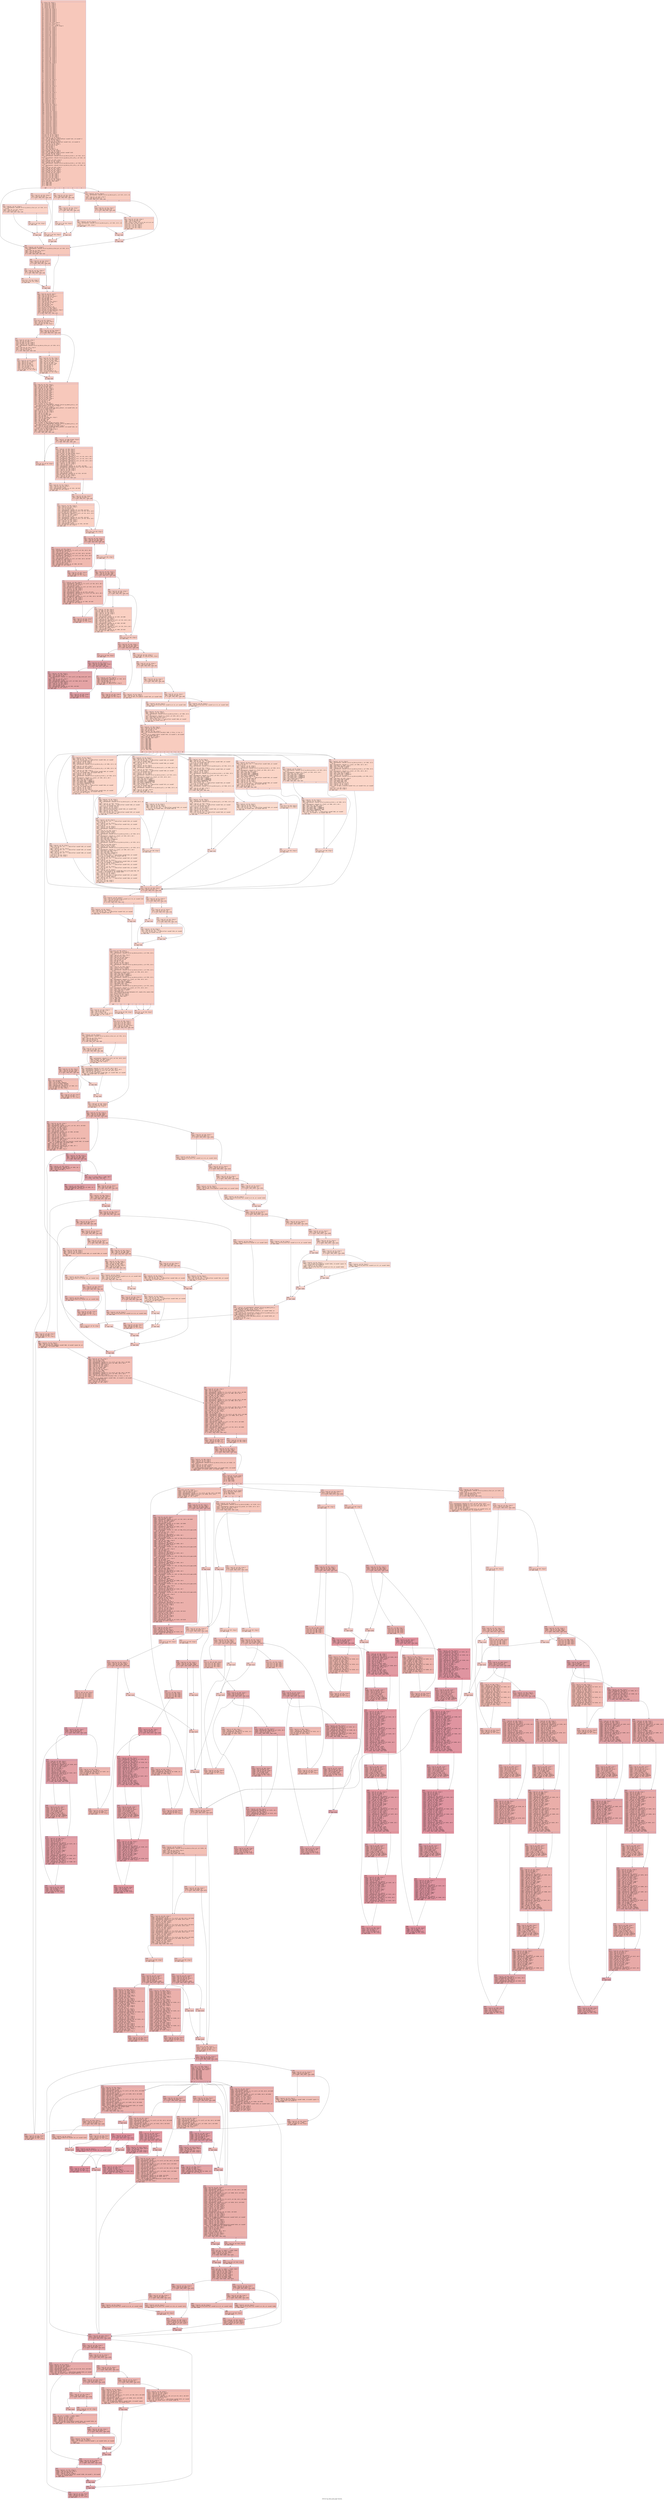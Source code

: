 digraph "CFG for 'hp_colour_print_page' function" {
	label="CFG for 'hp_colour_print_page' function";

	Node0x60000151fa70 [shape=record,color="#3d50c3ff", style=filled, fillcolor="#ed836670" fontname="Courier",label="{3:\l|  %4 = alloca i32, align 4\l  %5 = alloca ptr, align 8\l  %6 = alloca ptr, align 8\l  %7 = alloca i32, align 4\l  %8 = alloca i32, align 4\l  %9 = alloca i32, align 4\l  %10 = alloca i32, align 4\l  %11 = alloca i32, align 4\l  %12 = alloca i32, align 4\l  %13 = alloca i32, align 4\l  %14 = alloca i32, align 4\l  %15 = alloca i32, align 4\l  %16 = alloca i32, align 4\l  %17 = alloca i32, align 4\l  %18 = alloca i32, align 4\l  %19 = alloca i32, align 4\l  %20 = alloca i32, align 4\l  %21 = alloca i32, align 4\l  %22 = alloca i32, align 4\l  %23 = alloca [2 x ptr], align 8\l  %24 = alloca ptr, align 8\l  %25 = alloca [4 x ptr], align 8\l  %26 = alloca [4 x [4 x ptr]], align 8\l  %27 = alloca ptr, align 8\l  %28 = alloca ptr, align 8\l  %29 = alloca ptr, align 8\l  %30 = alloca ptr, align 8\l  %31 = alloca i32, align 4\l  %32 = alloca i32, align 4\l  %33 = alloca i32, align 4\l  %34 = alloca ptr, align 8\l  %35 = alloca ptr, align 8\l  %36 = alloca i32, align 4\l  %37 = alloca i32, align 4\l  %38 = alloca i32, align 4\l  %39 = alloca i32, align 4\l  %40 = alloca i32, align 4\l  %41 = alloca i32, align 4\l  %42 = alloca i32, align 4\l  %43 = alloca i32, align 4\l  %44 = alloca i32, align 4\l  %45 = alloca i32, align 4\l  %46 = alloca i64, align 8\l  %47 = alloca ptr, align 8\l  %48 = alloca ptr, align 8\l  %49 = alloca ptr, align 8\l  %50 = alloca ptr, align 8\l  %51 = alloca ptr, align 8\l  %52 = alloca ptr, align 8\l  %53 = alloca ptr, align 8\l  %54 = alloca ptr, align 8\l  %55 = alloca ptr, align 8\l  %56 = alloca i32, align 4\l  %57 = alloca i32, align 4\l  %58 = alloca i32, align 4\l  %59 = alloca ptr, align 8\l  %60 = alloca ptr, align 8\l  %61 = alloca i64, align 8\l  %62 = alloca i8, align 1\l  %63 = alloca i8, align 1\l  %64 = alloca i8, align 1\l  %65 = alloca i8, align 1\l  %66 = alloca i8, align 1\l  %67 = alloca i8, align 1\l  %68 = alloca i8, align 1\l  %69 = alloca i8, align 1\l  %70 = alloca i8, align 1\l  %71 = alloca i8, align 1\l  %72 = alloca i8, align 1\l  %73 = alloca i8, align 1\l  %74 = alloca i8, align 1\l  %75 = alloca i8, align 1\l  %76 = alloca i8, align 1\l  %77 = alloca i32, align 4\l  %78 = alloca i8, align 1\l  %79 = alloca i8, align 1\l  %80 = alloca i8, align 1\l  %81 = alloca i8, align 1\l  %82 = alloca i8, align 1\l  %83 = alloca i32, align 4\l  %84 = alloca i8, align 1\l  %85 = alloca i8, align 1\l  %86 = alloca i8, align 1\l  %87 = alloca i8, align 1\l  %88 = alloca i8, align 1\l  %89 = alloca i32, align 4\l  %90 = alloca i8, align 1\l  %91 = alloca i8, align 1\l  %92 = alloca i8, align 1\l  %93 = alloca i8, align 1\l  %94 = alloca i8, align 1\l  %95 = alloca i32, align 4\l  %96 = alloca i8, align 1\l  %97 = alloca i8, align 1\l  %98 = alloca i8, align 1\l  %99 = alloca i8, align 1\l  %100 = alloca i8, align 1\l  %101 = alloca i32, align 4\l  %102 = alloca i8, align 1\l  %103 = alloca i8, align 1\l  %104 = alloca i8, align 1\l  %105 = alloca i8, align 1\l  %106 = alloca i8, align 1\l  %107 = alloca i32, align 4\l  %108 = alloca ptr, align 8\l  %109 = alloca ptr, align 8\l  %110 = alloca ptr, align 8\l  %111 = alloca ptr, align 8\l  %112 = alloca i64, align 8\l  %113 = alloca i64, align 8\l  %114 = alloca i32, align 4\l  %115 = alloca i32, align 4\l  %116 = alloca ptr, align 8\l  %117 = alloca ptr, align 8\l  %118 = alloca ptr, align 8\l  %119 = alloca ptr, align 8\l  %120 = alloca ptr, align 8\l  %121 = alloca ptr, align 8\l  %122 = alloca i32, align 4\l  %123 = alloca i32, align 4\l  %124 = alloca i32, align 4\l  %125 = alloca i32, align 4\l  %126 = alloca i32, align 4\l  %127 = alloca ptr, align 8\l  %128 = alloca i32, align 4\l  store ptr %0, ptr %5, align 8\l  store ptr %1, ptr %6, align 8\l  store i32 %2, ptr %7, align 4\l  %129 = load ptr, ptr %5, align 8\l  %130 = call i32 @gdev_prn_rasterwidth(ptr noundef %129, i32 noundef 1)\l  store i32 %130, ptr %8, align 4\l  %131 = load ptr, ptr %5, align 8\l  %132 = call i32 @gx_device_raster(ptr noundef %131, i32 noundef 0)\l  store i32 %132, ptr %9, align 4\l  %133 = load i32, ptr %9, align 4\l  %134 = sext i32 %133 to i64\l  %135 = add i64 %134, 8\l  %136 = sub i64 %135, 1\l  %137 = udiv i64 %136, 8\l  %138 = trunc i64 %137 to i32\l  store i32 %138, ptr %10, align 4\l  %139 = load ptr, ptr %5, align 8\l  %140 = call i32 @gdev_pcl_paper_size(ptr noundef %139)\l  store i32 %140, ptr %11, align 4\l  %141 = load ptr, ptr %5, align 8\l  %142 = getelementptr inbounds %struct.gx_device_printer_s, ptr %141, i32 0,\l... i32 7\l  %143 = getelementptr inbounds %struct.gx_device_color_info_s, ptr %142, i32\l... 0, i32 0\l  %144 = load i32, ptr %143, align 8\l  store i32 %144, ptr %12, align 4\l  %145 = load ptr, ptr %5, align 8\l  %146 = getelementptr inbounds %struct.gx_device_printer_s, ptr %145, i32 0,\l... i32 7\l  %147 = getelementptr inbounds %struct.gx_device_color_info_s, ptr %146, i32\l... 0, i32 1\l  %148 = load i32, ptr %147, align 4\l  store i32 %148, ptr %13, align 4\l  %149 = load i32, ptr %13, align 4\l  store i32 %149, ptr %14, align 4\l  %150 = load i32, ptr %13, align 4\l  store i32 %150, ptr %15, align 4\l  store i32 1, ptr %18, align 4\l  store i32 0, ptr %19, align 4\l  store i32 0, ptr %20, align 4\l  store i32 0, ptr %21, align 4\l  store i32 0, ptr %22, align 4\l  store ptr null, ptr %24, align 8\l  %151 = load i32, ptr %7, align 4\l  switch i32 %151, label %190 [\l    i32 1, label %152\l    i32 8, label %162\l    i32 2, label %172\l    i32 4, label %172\l  ]\l|{<s0>def|<s1>1|<s2>8|<s3>2|<s4>4}}"];
	Node0x60000151fa70:s0 -> Node0x6000015182d0[tooltip="3 -> 190\nProbability 20.00%" ];
	Node0x60000151fa70:s1 -> Node0x60000151fd90[tooltip="3 -> 152\nProbability 20.00%" ];
	Node0x60000151fa70:s2 -> Node0x60000151fed0[tooltip="3 -> 162\nProbability 20.00%" ];
	Node0x60000151fa70:s3 -> Node0x6000015180f0[tooltip="3 -> 172\nProbability 40.00%" ];
	Node0x60000151fa70:s4 -> Node0x6000015180f0[tooltip="3 -> 172\nProbability 40.00%" ];
	Node0x60000151fd90 [shape=record,color="#3d50c3ff", style=filled, fillcolor="#f3947570" fontname="Courier",label="{152:\l|  %153 = load i32, ptr %12, align 4\l  %154 = icmp eq i32 %153, 3\l  br i1 %154, label %155, label %161\l|{<s0>T|<s1>F}}"];
	Node0x60000151fd90:s0 -> Node0x60000151fde0[tooltip="152 -> 155\nProbability 50.00%" ];
	Node0x60000151fd90:s1 -> Node0x60000151fe80[tooltip="152 -> 161\nProbability 50.00%" ];
	Node0x60000151fde0 [shape=record,color="#3d50c3ff", style=filled, fillcolor="#f59c7d70" fontname="Courier",label="{155:\l|  %156 = load ptr, ptr %5, align 8\l  %157 = getelementptr inbounds %struct.gx_device_colour_prn, ptr %156, i32 0,\l... i32 36\l  %158 = load i16, ptr %157, align 8\l  %159 = icmp ne i16 %158, 0\l  br i1 %159, label %161, label %160\l|{<s0>T|<s1>F}}"];
	Node0x60000151fde0:s0 -> Node0x60000151fe80[tooltip="155 -> 161\nProbability 62.50%" ];
	Node0x60000151fde0:s1 -> Node0x60000151fe30[tooltip="155 -> 160\nProbability 37.50%" ];
	Node0x60000151fe30 [shape=record,color="#3d50c3ff", style=filled, fillcolor="#f6a38570" fontname="Courier",label="{160:\l|  store i32 4, ptr %12, align 4\l  br label %161\l}"];
	Node0x60000151fe30 -> Node0x60000151fe80[tooltip="160 -> 161\nProbability 100.00%" ];
	Node0x60000151fe80 [shape=record,color="#3d50c3ff", style=filled, fillcolor="#f3947570" fontname="Courier",label="{161:\l|  br label %190\l}"];
	Node0x60000151fe80 -> Node0x6000015182d0[tooltip="161 -> 190\nProbability 100.00%" ];
	Node0x60000151fed0 [shape=record,color="#3d50c3ff", style=filled, fillcolor="#f3947570" fontname="Courier",label="{162:\l|  %163 = load i32, ptr %13, align 4\l  %164 = icmp eq i32 %163, 24\l  br i1 %164, label %165, label %166\l|{<s0>T|<s1>F}}"];
	Node0x60000151fed0:s0 -> Node0x60000151ff20[tooltip="162 -> 165\nProbability 50.00%" ];
	Node0x60000151fed0:s1 -> Node0x60000151ff70[tooltip="162 -> 166\nProbability 50.00%" ];
	Node0x60000151ff20 [shape=record,color="#3d50c3ff", style=filled, fillcolor="#f59c7d70" fontname="Courier",label="{165:\l|  store i32 3, ptr %12, align 4\l  br label %171\l}"];
	Node0x60000151ff20 -> Node0x6000015180a0[tooltip="165 -> 171\nProbability 100.00%" ];
	Node0x60000151ff70 [shape=record,color="#3d50c3ff", style=filled, fillcolor="#f59c7d70" fontname="Courier",label="{166:\l|  %167 = load i32, ptr %12, align 4\l  %168 = icmp ne i32 %167, 1\l  br i1 %168, label %169, label %170\l|{<s0>T|<s1>F}}"];
	Node0x60000151ff70:s0 -> Node0x600001518000[tooltip="166 -> 169\nProbability 50.00%" ];
	Node0x60000151ff70:s1 -> Node0x600001518050[tooltip="166 -> 170\nProbability 50.00%" ];
	Node0x600001518000 [shape=record,color="#3d50c3ff", style=filled, fillcolor="#f6a38570" fontname="Courier",label="{169:\l|  store i32 4, ptr %12, align 4\l  br label %170\l}"];
	Node0x600001518000 -> Node0x600001518050[tooltip="169 -> 170\nProbability 100.00%" ];
	Node0x600001518050 [shape=record,color="#3d50c3ff", style=filled, fillcolor="#f59c7d70" fontname="Courier",label="{170:\l|  br label %171\l}"];
	Node0x600001518050 -> Node0x6000015180a0[tooltip="170 -> 171\nProbability 100.00%" ];
	Node0x6000015180a0 [shape=record,color="#3d50c3ff", style=filled, fillcolor="#f3947570" fontname="Courier",label="{171:\l|  br label %190\l}"];
	Node0x6000015180a0 -> Node0x6000015182d0[tooltip="171 -> 190\nProbability 100.00%" ];
	Node0x6000015180f0 [shape=record,color="#3d50c3ff", style=filled, fillcolor="#f08b6e70" fontname="Courier",label="{172:\l|  %173 = load ptr, ptr %5, align 8\l  %174 = getelementptr inbounds %struct.gx_device_pjxl_s, ptr %173, i32 0, i32\l... 40\l  %175 = load i32, ptr %174, align 8\l  %176 = icmp sgt i32 %175, 0\l  br i1 %176, label %177, label %189\l|{<s0>T|<s1>F}}"];
	Node0x6000015180f0:s0 -> Node0x600001518140[tooltip="172 -> 177\nProbability 62.50%" ];
	Node0x6000015180f0:s1 -> Node0x600001518280[tooltip="172 -> 189\nProbability 37.50%" ];
	Node0x600001518140 [shape=record,color="#3d50c3ff", style=filled, fillcolor="#f2907270" fontname="Courier",label="{177:\l|  %178 = load i32, ptr %13, align 4\l  %179 = icmp slt i32 %178, 16\l  br i1 %179, label %180, label %183\l|{<s0>T|<s1>F}}"];
	Node0x600001518140:s0 -> Node0x600001518190[tooltip="177 -> 180\nProbability 50.00%" ];
	Node0x600001518140:s1 -> Node0x6000015181e0[tooltip="177 -> 183\nProbability 50.00%" ];
	Node0x600001518190 [shape=record,color="#3d50c3ff", style=filled, fillcolor="#f4987a70" fontname="Courier",label="{180:\l|  %181 = load ptr, ptr %5, align 8\l  %182 = getelementptr inbounds %struct.gx_device_pjxl_s, ptr %181, i32 0, i32\l... 40\l  store i32 0, ptr %182, align 8\l  br label %188\l}"];
	Node0x600001518190 -> Node0x600001518230[tooltip="180 -> 188\nProbability 100.00%" ];
	Node0x6000015181e0 [shape=record,color="#3d50c3ff", style=filled, fillcolor="#f4987a70" fontname="Courier",label="{183:\l|  %184 = load i32, ptr %13, align 4\l  %185 = icmp eq i32 %184, 16\l  %186 = zext i1 %185 to i64\l  %187 = select i1 %185, ptr @.str.48, ptr @.str.49\l  store ptr %187, ptr %24, align 8\l  store i32 1, ptr %15, align 4\l  store i32 1, ptr %14, align 4\l  store i32 1, ptr %13, align 4\l  store i32 1, ptr %12, align 4\l  br label %188\l}"];
	Node0x6000015181e0 -> Node0x600001518230[tooltip="183 -> 188\nProbability 100.00%" ];
	Node0x600001518230 [shape=record,color="#3d50c3ff", style=filled, fillcolor="#f2907270" fontname="Courier",label="{188:\l|  br label %189\l}"];
	Node0x600001518230 -> Node0x600001518280[tooltip="188 -> 189\nProbability 100.00%" ];
	Node0x600001518280 [shape=record,color="#3d50c3ff", style=filled, fillcolor="#f08b6e70" fontname="Courier",label="{189:\l|  br label %190\l}"];
	Node0x600001518280 -> Node0x6000015182d0[tooltip="189 -> 190\nProbability 100.00%" ];
	Node0x6000015182d0 [shape=record,color="#3d50c3ff", style=filled, fillcolor="#ed836670" fontname="Courier",label="{190:\l|  %191 = load ptr, ptr %5, align 8\l  %192 = getelementptr inbounds %struct.gx_device_colour_prn, ptr %191, i32 0,\l... i32 36\l  %193 = load i16, ptr %192, align 8\l  %194 = sext i16 %193 to i32\l  %195 = icmp sle i32 %194, 0\l  br i1 %195, label %196, label %204\l|{<s0>T|<s1>F}}"];
	Node0x6000015182d0:s0 -> Node0x600001518320[tooltip="190 -> 196\nProbability 50.00%" ];
	Node0x6000015182d0:s1 -> Node0x600001518460[tooltip="190 -> 204\nProbability 50.00%" ];
	Node0x600001518320 [shape=record,color="#3d50c3ff", style=filled, fillcolor="#f08b6e70" fontname="Courier",label="{196:\l|  %197 = load i32, ptr %14, align 4\l  %198 = icmp eq i32 %197, 8\l  br i1 %198, label %199, label %203\l|{<s0>T|<s1>F}}"];
	Node0x600001518320:s0 -> Node0x600001518370[tooltip="196 -> 199\nProbability 50.00%" ];
	Node0x600001518320:s1 -> Node0x600001518410[tooltip="196 -> 203\nProbability 50.00%" ];
	Node0x600001518370 [shape=record,color="#3d50c3ff", style=filled, fillcolor="#f2907270" fontname="Courier",label="{199:\l|  %200 = load i32, ptr %12, align 4\l  %201 = icmp sge i32 %200, 3\l  br i1 %201, label %202, label %203\l|{<s0>T|<s1>F}}"];
	Node0x600001518370:s0 -> Node0x6000015183c0[tooltip="199 -> 202\nProbability 50.00%" ];
	Node0x600001518370:s1 -> Node0x600001518410[tooltip="199 -> 203\nProbability 50.00%" ];
	Node0x6000015183c0 [shape=record,color="#3d50c3ff", style=filled, fillcolor="#f4987a70" fontname="Courier",label="{202:\l|  store i32 3, ptr %15, align 4\l  store i32 3, ptr %13, align 4\l  br label %203\l}"];
	Node0x6000015183c0 -> Node0x600001518410[tooltip="202 -> 203\nProbability 100.00%" ];
	Node0x600001518410 [shape=record,color="#3d50c3ff", style=filled, fillcolor="#f08b6e70" fontname="Courier",label="{203:\l|  br label %204\l}"];
	Node0x600001518410 -> Node0x600001518460[tooltip="203 -> 204\nProbability 100.00%" ];
	Node0x600001518460 [shape=record,color="#3d50c3ff", style=filled, fillcolor="#ed836670" fontname="Courier",label="{204:\l|  %205 = load i32, ptr %9, align 4\l  %206 = sext i32 %205 to i64\l  %207 = load i32, ptr %14, align 4\l  %208 = sext i32 %207 to i64\l  %209 = mul i64 %208, 8\l  %210 = add i64 %206, %209\l  %211 = sub i64 %210, 1\l  %212 = load i32, ptr %14, align 4\l  %213 = sext i32 %212 to i64\l  %214 = mul i64 %213, 8\l  %215 = udiv i64 %211, %214\l  %216 = mul i64 %215, 8\l  %217 = trunc i64 %216 to i32\l  store i32 %217, ptr %16, align 4\l  %218 = load i32, ptr %16, align 4\l  store i32 %218, ptr @ep_plane_size, align 4\l  %219 = load i32, ptr %13, align 4\l  %220 = icmp eq i32 %219, 1\l  br i1 %220, label %221, label %224\l|{<s0>T|<s1>F}}"];
	Node0x600001518460:s0 -> Node0x6000015184b0[tooltip="204 -> 221\nProbability 50.00%" ];
	Node0x600001518460:s1 -> Node0x600001518500[tooltip="204 -> 224\nProbability 50.00%" ];
	Node0x6000015184b0 [shape=record,color="#3d50c3ff", style=filled, fillcolor="#f08b6e70" fontname="Courier",label="{221:\l|  store i32 0, ptr %17, align 4\l  %222 = load i32, ptr %16, align 4\l  %223 = mul nsw i32 %222, 4\l  store i32 %223, ptr %20, align 4\l  br label %224\l}"];
	Node0x6000015184b0 -> Node0x600001518500[tooltip="221 -> 224\nProbability 100.00%" ];
	Node0x600001518500 [shape=record,color="#3d50c3ff", style=filled, fillcolor="#ed836670" fontname="Courier",label="{224:\l|  %225 = load i32, ptr %13, align 4\l  %226 = icmp sgt i32 %225, 4\l  br i1 %226, label %227, label %259\l|{<s0>T|<s1>F}}"];
	Node0x600001518500:s0 -> Node0x600001518550[tooltip="224 -> 227\nProbability 50.00%" ];
	Node0x600001518500:s1 -> Node0x600001518690[tooltip="224 -> 259\nProbability 50.00%" ];
	Node0x600001518550 [shape=record,color="#3d50c3ff", style=filled, fillcolor="#f08b6e70" fontname="Courier",label="{227:\l|  %228 = load i32, ptr %12, align 4\l  %229 = mul nsw i32 %228, 8\l  store i32 %229, ptr %15, align 4\l  store i32 %229, ptr %14, align 4\l  %230 = load ptr, ptr %5, align 8\l  %231 = getelementptr inbounds %struct.gx_device_colour_prn, ptr %230, i32 0,\l... i32 36\l  %232 = load i16, ptr %231, align 8\l  %233 = sext i16 %232 to i32\l  %234 = icmp sgt i32 %233, 0\l  br i1 %234, label %235, label %244\l|{<s0>T|<s1>F}}"];
	Node0x600001518550:s0 -> Node0x6000015185a0[tooltip="227 -> 235\nProbability 62.50%" ];
	Node0x600001518550:s1 -> Node0x6000015185f0[tooltip="227 -> 244\nProbability 37.50%" ];
	Node0x6000015185a0 [shape=record,color="#3d50c3ff", style=filled, fillcolor="#f2907270" fontname="Courier",label="{235:\l|  %236 = load i32, ptr %9, align 4\l  %237 = add nsw i32 7, %236\l  %238 = add nsw i32 %237, 1\l  %239 = add nsw i32 %238, 2\l  %240 = mul nsw i32 4, %239\l  %241 = sext i32 %240 to i64\l  %242 = mul i64 %241, 4\l  %243 = trunc i64 %242 to i32\l  store i32 %243, ptr %19, align 4\l  br label %258\l}"];
	Node0x6000015185a0 -> Node0x600001518640[tooltip="235 -> 258\nProbability 100.00%" ];
	Node0x6000015185f0 [shape=record,color="#3d50c3ff", style=filled, fillcolor="#f3947570" fontname="Courier",label="{244:\l|  %245 = load i32, ptr %16, align 4\l  %246 = load i32, ptr %15, align 4\l  %247 = mul nsw i32 %245, %246\l  %248 = load i32, ptr %12, align 4\l  %249 = mul nsw i32 %248, 4\l  %250 = add nsw i32 %247, %249\l  %251 = sext i32 %250 to i64\l  %252 = mul i64 %251, 4\l  %253 = add i64 %252, 8\l  %254 = sub i64 %253, 1\l  %255 = udiv i64 %254, 8\l  %256 = mul i64 %255, 8\l  %257 = trunc i64 %256 to i32\l  store i32 %257, ptr %19, align 4\l  br label %258\l}"];
	Node0x6000015185f0 -> Node0x600001518640[tooltip="244 -> 258\nProbability 100.00%" ];
	Node0x600001518640 [shape=record,color="#3d50c3ff", style=filled, fillcolor="#f08b6e70" fontname="Courier",label="{258:\l|  br label %259\l}"];
	Node0x600001518640 -> Node0x600001518690[tooltip="258 -> 259\nProbability 100.00%" ];
	Node0x600001518690 [shape=record,color="#3d50c3ff", style=filled, fillcolor="#ed836670" fontname="Courier",label="{259:\l|  %260 = load i32, ptr %16, align 4\l  %261 = load i32, ptr %14, align 4\l  %262 = mul nsw i32 %260, %261\l  store i32 %262, ptr %17, align 4\l  %263 = load i32, ptr %16, align 4\l  %264 = load i32, ptr %16, align 4\l  %265 = add nsw i32 %263, %264\l  %266 = load i32, ptr %12, align 4\l  %267 = mul nsw i32 %265, %266\l  %268 = load i32, ptr %17, align 4\l  %269 = add nsw i32 %267, %268\l  %270 = load i32, ptr %19, align 4\l  %271 = add nsw i32 %269, %270\l  %272 = load i32, ptr %20, align 4\l  %273 = add nsw i32 %271, %272\l  %274 = sext i32 %273 to i64\l  %275 = udiv i64 %274, 8\l  %276 = trunc i64 %275 to i32\l  store i32 %276, ptr %31, align 4\l  %277 = load ptr, ptr getelementptr inbounds (%struct.gs_memory_procs_s, ptr\l... @gs_memory_default, i32 0, i32 4), align 8\l  %278 = load i32, ptr %31, align 4\l  %279 = call ptr %277(ptr noundef @gs_memory_default, i32 noundef %278, i32\l... noundef 8, ptr noundef @.str.50)\l  store ptr %279, ptr %30, align 8\l  %280 = load i32, ptr %16, align 4\l  %281 = load i32, ptr %12, align 4\l  %282 = add nsw i32 %281, 1\l  %283 = mul nsw i32 %280, %282\l  %284 = sext i32 %283 to i64\l  %285 = udiv i64 %284, 8\l  %286 = load i32, ptr @img_rows, align 4\l  %287 = sext i32 %286 to i64\l  %288 = mul i64 %285, %287\l  %289 = add i64 %288, 16\l  %290 = trunc i64 %289 to i32\l  store i32 %290, ptr @ep_storage_size_words, align 4\l  %291 = load ptr, ptr getelementptr inbounds (%struct.gs_memory_procs_s, ptr\l... @gs_memory_default, i32 0, i32 4), align 8\l  %292 = load i32, ptr @ep_storage_size_words, align 4\l  %293 = call ptr %291(ptr noundef @gs_memory_default, i32 noundef %292, i32\l... noundef 8, ptr noundef @.str.51)\l  store ptr %293, ptr @ep_storage, align 8\l  %294 = load ptr, ptr %30, align 8\l  %295 = icmp eq ptr %294, null\l  br i1 %295, label %299, label %296\l|{<s0>T|<s1>F}}"];
	Node0x600001518690:s0 -> Node0x600001518730[tooltip="259 -> 299\nProbability 37.50%" ];
	Node0x600001518690:s1 -> Node0x6000015186e0[tooltip="259 -> 296\nProbability 62.50%" ];
	Node0x6000015186e0 [shape=record,color="#3d50c3ff", style=filled, fillcolor="#ef886b70" fontname="Courier",label="{296:\l|  %297 = load ptr, ptr @ep_storage, align 8\l  %298 = icmp eq ptr %297, null\l  br i1 %298, label %299, label %300\l|{<s0>T|<s1>F}}"];
	Node0x6000015186e0:s0 -> Node0x600001518730[tooltip="296 -> 299\nProbability 37.50%" ];
	Node0x6000015186e0:s1 -> Node0x600001518780[tooltip="296 -> 300\nProbability 62.50%" ];
	Node0x600001518730 [shape=record,color="#3d50c3ff", style=filled, fillcolor="#ef886b70" fontname="Courier",label="{299:\l|  store i32 -25, ptr %4, align 4\l  br label %2671\l}"];
	Node0x600001518730 -> Node0x600001517a70[tooltip="299 -> 2671\nProbability 100.00%" ];
	Node0x600001518780 [shape=record,color="#3d50c3ff", style=filled, fillcolor="#f08b6e70" fontname="Courier",label="{300:\l|  %301 = load ptr, ptr %30, align 8\l  store ptr %301, ptr %28, align 8\l  store ptr %301, ptr %27, align 8\l  store ptr %301, ptr %34, align 8\l  %302 = load ptr, ptr @ep_storage, align 8\l  store ptr %302, ptr %35, align 8\l  %303 = load ptr, ptr %34, align 8\l  %304 = getelementptr inbounds [4 x ptr], ptr %25, i64 0, i64 2\l  store ptr %303, ptr %304, align 8\l  %305 = getelementptr inbounds [4 x ptr], ptr %25, i64 0, i64 1\l  store ptr %303, ptr %305, align 8\l  %306 = getelementptr inbounds [4 x ptr], ptr %25, i64 0, i64 0\l  store ptr %303, ptr %306, align 8\l  %307 = load ptr, ptr %34, align 8\l  %308 = load i32, ptr %17, align 4\l  %309 = sext i32 %308 to i64\l  %310 = getelementptr inbounds i8, ptr %307, i64 %309\l  %311 = getelementptr inbounds [4 x ptr], ptr %25, i64 0, i64 3\l  store ptr %310, ptr %311, align 8\l  %312 = load ptr, ptr %28, align 8\l  %313 = load i32, ptr %16, align 4\l  %314 = mul nsw i32 %313, 2\l  %315 = sext i32 %314 to i64\l  %316 = getelementptr inbounds i8, ptr %312, i64 %315\l  store ptr %316, ptr %29, align 8\l  %317 = load i32, ptr %13, align 4\l  %318 = icmp sgt i32 %317, 1\l  br i1 %318, label %319, label %324\l|{<s0>T|<s1>F}}"];
	Node0x600001518780:s0 -> Node0x6000015187d0[tooltip="300 -> 319\nProbability 50.00%" ];
	Node0x600001518780:s1 -> Node0x600001518820[tooltip="300 -> 324\nProbability 50.00%" ];
	Node0x6000015187d0 [shape=record,color="#3d50c3ff", style=filled, fillcolor="#f3947570" fontname="Courier",label="{319:\l|  %320 = load i32, ptr %17, align 4\l  %321 = load ptr, ptr %34, align 8\l  %322 = sext i32 %320 to i64\l  %323 = getelementptr inbounds i8, ptr %321, i64 %322\l  store ptr %323, ptr %34, align 8\l  br label %324\l}"];
	Node0x6000015187d0 -> Node0x600001518820[tooltip="319 -> 324\nProbability 100.00%" ];
	Node0x600001518820 [shape=record,color="#3d50c3ff", style=filled, fillcolor="#f08b6e70" fontname="Courier",label="{324:\l|  %325 = load i32, ptr %13, align 4\l  %326 = icmp sgt i32 %325, 4\l  br i1 %326, label %327, label %344\l|{<s0>T|<s1>F}}"];
	Node0x600001518820:s0 -> Node0x600001518870[tooltip="324 -> 327\nProbability 50.00%" ];
	Node0x600001518820:s1 -> Node0x6000015188c0[tooltip="324 -> 344\nProbability 50.00%" ];
	Node0x600001518870 [shape=record,color="#3d50c3ff", style=filled, fillcolor="#f3947570" fontname="Courier",label="{327:\l|  %328 = load ptr, ptr %34, align 8\l  %329 = load i32, ptr %12, align 4\l  %330 = mul nsw i32 %329, 2\l  %331 = sext i32 %330 to i64\l  %332 = getelementptr inbounds i32, ptr %328, i64 %331\l  %333 = getelementptr inbounds [2 x ptr], ptr %23, i64 0, i64 0\l  store ptr %332, ptr %333, align 8\l  %334 = getelementptr inbounds [2 x ptr], ptr %23, i64 0, i64 0\l  %335 = load ptr, ptr %334, align 8\l  %336 = load i32, ptr %17, align 4\l  %337 = sext i32 %336 to i64\l  %338 = getelementptr inbounds i32, ptr %335, i64 %337\l  %339 = getelementptr inbounds [2 x ptr], ptr %23, i64 0, i64 1\l  store ptr %338, ptr %339, align 8\l  %340 = load i32, ptr %19, align 4\l  %341 = load ptr, ptr %34, align 8\l  %342 = sext i32 %340 to i64\l  %343 = getelementptr inbounds i8, ptr %341, i64 %342\l  store ptr %343, ptr %34, align 8\l  br label %344\l}"];
	Node0x600001518870 -> Node0x6000015188c0[tooltip="327 -> 344\nProbability 100.00%" ];
	Node0x6000015188c0 [shape=record,color="#3d50c3ff", style=filled, fillcolor="#f08b6e70" fontname="Courier",label="{344:\l|  store i32 0, ptr %32, align 4\l  br label %345\l}"];
	Node0x6000015188c0 -> Node0x600001518910[tooltip="344 -> 345\nProbability 100.00%" ];
	Node0x600001518910 [shape=record,color="#3d50c3ff", style=filled, fillcolor="#de614d70" fontname="Courier",label="{345:\l|  %346 = load i32, ptr %32, align 4\l  %347 = load i32, ptr %12, align 4\l  %348 = icmp slt i32 %346, %347\l  br i1 %348, label %349, label %366\l|{<s0>T|<s1>F}}"];
	Node0x600001518910:s0 -> Node0x600001518960[tooltip="345 -> 349\nProbability 96.88%" ];
	Node0x600001518910:s1 -> Node0x600001518a00[tooltip="345 -> 366\nProbability 3.12%" ];
	Node0x600001518960 [shape=record,color="#3d50c3ff", style=filled, fillcolor="#de614d70" fontname="Courier",label="{349:\l|  %350 = load ptr, ptr %34, align 8\l  %351 = getelementptr inbounds [4 x [4 x ptr]], ptr %26, i64 0, i64 2\l  %352 = load i32, ptr %32, align 4\l  %353 = sext i32 %352 to i64\l  %354 = getelementptr inbounds [4 x ptr], ptr %351, i64 0, i64 %353\l  store ptr %350, ptr %354, align 8\l  %355 = getelementptr inbounds [4 x [4 x ptr]], ptr %26, i64 0, i64 0\l  %356 = load i32, ptr %32, align 4\l  %357 = sext i32 %356 to i64\l  %358 = getelementptr inbounds [4 x ptr], ptr %355, i64 0, i64 %357\l  store ptr %350, ptr %358, align 8\l  %359 = load i32, ptr %16, align 4\l  %360 = load ptr, ptr %34, align 8\l  %361 = sext i32 %359 to i64\l  %362 = getelementptr inbounds i8, ptr %360, i64 %361\l  store ptr %362, ptr %34, align 8\l  br label %363\l}"];
	Node0x600001518960 -> Node0x6000015189b0[tooltip="349 -> 363\nProbability 100.00%" ];
	Node0x6000015189b0 [shape=record,color="#3d50c3ff", style=filled, fillcolor="#de614d70" fontname="Courier",label="{363:\l|  %364 = load i32, ptr %32, align 4\l  %365 = add nsw i32 %364, 1\l  store i32 %365, ptr %32, align 4\l  br label %345\l}"];
	Node0x6000015189b0 -> Node0x600001518910[tooltip="363 -> 345\nProbability 100.00%" ];
	Node0x600001518a00 [shape=record,color="#3d50c3ff", style=filled, fillcolor="#f08b6e70" fontname="Courier",label="{366:\l|  store i32 0, ptr %32, align 4\l  br label %367\l}"];
	Node0x600001518a00 -> Node0x600001518a50[tooltip="366 -> 367\nProbability 100.00%" ];
	Node0x600001518a50 [shape=record,color="#3d50c3ff", style=filled, fillcolor="#de614d70" fontname="Courier",label="{367:\l|  %368 = load i32, ptr %32, align 4\l  %369 = load i32, ptr %12, align 4\l  %370 = icmp slt i32 %368, %369\l  br i1 %370, label %371, label %392\l|{<s0>T|<s1>F}}"];
	Node0x600001518a50:s0 -> Node0x600001518aa0[tooltip="367 -> 371\nProbability 96.88%" ];
	Node0x600001518a50:s1 -> Node0x600001518b40[tooltip="367 -> 392\nProbability 3.12%" ];
	Node0x600001518aa0 [shape=record,color="#3d50c3ff", style=filled, fillcolor="#de614d70" fontname="Courier",label="{371:\l|  %372 = load ptr, ptr %34, align 8\l  %373 = getelementptr inbounds [4 x [4 x ptr]], ptr %26, i64 0, i64 1\l  %374 = load i32, ptr %32, align 4\l  %375 = sext i32 %374 to i64\l  %376 = getelementptr inbounds [4 x ptr], ptr %373, i64 0, i64 %375\l  store ptr %372, ptr %376, align 8\l  %377 = load ptr, ptr %34, align 8\l  %378 = load i32, ptr %16, align 4\l  %379 = sext i32 %378 to i64\l  %380 = getelementptr inbounds i8, ptr %377, i64 %379\l  %381 = getelementptr inbounds [4 x [4 x ptr]], ptr %26, i64 0, i64 3\l  %382 = load i32, ptr %32, align 4\l  %383 = sext i32 %382 to i64\l  %384 = getelementptr inbounds [4 x ptr], ptr %381, i64 0, i64 %383\l  store ptr %380, ptr %384, align 8\l  %385 = load i32, ptr %16, align 4\l  %386 = load ptr, ptr %34, align 8\l  %387 = sext i32 %385 to i64\l  %388 = getelementptr inbounds i8, ptr %386, i64 %387\l  store ptr %388, ptr %34, align 8\l  br label %389\l}"];
	Node0x600001518aa0 -> Node0x600001518af0[tooltip="371 -> 389\nProbability 100.00%" ];
	Node0x600001518af0 [shape=record,color="#3d50c3ff", style=filled, fillcolor="#de614d70" fontname="Courier",label="{389:\l|  %390 = load i32, ptr %32, align 4\l  %391 = add nsw i32 %390, 1\l  store i32 %391, ptr %32, align 4\l  br label %367\l}"];
	Node0x600001518af0 -> Node0x600001518a50[tooltip="389 -> 367\nProbability 100.00%" ];
	Node0x600001518b40 [shape=record,color="#3d50c3ff", style=filled, fillcolor="#f08b6e70" fontname="Courier",label="{392:\l|  %393 = load i32, ptr %13, align 4\l  %394 = icmp eq i32 %393, 1\l  br i1 %394, label %395, label %412\l|{<s0>T|<s1>F}}"];
	Node0x600001518b40:s0 -> Node0x600001518b90[tooltip="392 -> 395\nProbability 50.00%" ];
	Node0x600001518b40:s1 -> Node0x600001518be0[tooltip="392 -> 412\nProbability 50.00%" ];
	Node0x600001518b90 [shape=record,color="#3d50c3ff", style=filled, fillcolor="#f3947570" fontname="Courier",label="{395:\l|  %396 = load ptr, ptr %34, align 8\l  store ptr %396, ptr %28, align 8\l  store ptr %396, ptr %27, align 8\l  %397 = load ptr, ptr %28, align 8\l  %398 = load i32, ptr %16, align 4\l  %399 = mul nsw i32 %398, 2\l  %400 = sext i32 %399 to i64\l  %401 = getelementptr inbounds i8, ptr %397, i64 %400\l  store ptr %401, ptr %29, align 8\l  %402 = load i32, ptr %17, align 4\l  %403 = getelementptr inbounds [4 x ptr], ptr %25, i64 0, i64 1\l  %404 = load ptr, ptr %403, align 8\l  %405 = sext i32 %402 to i64\l  %406 = getelementptr inbounds i8, ptr %404, i64 %405\l  store ptr %406, ptr %403, align 8\l  %407 = load i32, ptr %17, align 4\l  %408 = getelementptr inbounds [4 x ptr], ptr %25, i64 0, i64 3\l  %409 = load ptr, ptr %408, align 8\l  %410 = sext i32 %407 to i64\l  %411 = getelementptr inbounds i8, ptr %409, i64 %410\l  store ptr %411, ptr %408, align 8\l  br label %412\l}"];
	Node0x600001518b90 -> Node0x600001518be0[tooltip="395 -> 412\nProbability 100.00%" ];
	Node0x600001518be0 [shape=record,color="#3d50c3ff", style=filled, fillcolor="#f08b6e70" fontname="Courier",label="{412:\l|  store i32 0, ptr %32, align 4\l  br label %413\l}"];
	Node0x600001518be0 -> Node0x600001518c30[tooltip="412 -> 413\nProbability 100.00%" ];
	Node0x600001518c30 [shape=record,color="#3d50c3ff", style=filled, fillcolor="#de614d70" fontname="Courier",label="{413:\l|  %414 = load i32, ptr %32, align 4\l  %415 = load i32, ptr %12, align 4\l  %416 = icmp slt i32 %414, %415\l  br i1 %416, label %417, label %446\l|{<s0>T|<s1>F}}"];
	Node0x600001518c30:s0 -> Node0x600001518c80[tooltip="413 -> 417\nProbability 96.88%" ];
	Node0x600001518c30:s1 -> Node0x600001518e60[tooltip="413 -> 446\nProbability 3.12%" ];
	Node0x600001518c80 [shape=record,color="#3d50c3ff", style=filled, fillcolor="#de614d70" fontname="Courier",label="{417:\l|  store i32 0, ptr %33, align 4\l  br label %418\l}"];
	Node0x600001518c80 -> Node0x600001518cd0[tooltip="417 -> 418\nProbability 100.00%" ];
	Node0x600001518cd0 [shape=record,color="#3d50c3ff", style=filled, fillcolor="#c32e3170" fontname="Courier",label="{418:\l|  %419 = load i32, ptr %33, align 4\l  %420 = load i32, ptr @img_rows, align 4\l  %421 = icmp slt i32 %419, %420\l  br i1 %421, label %422, label %437\l|{<s0>T|<s1>F}}"];
	Node0x600001518cd0:s0 -> Node0x600001518d20[tooltip="418 -> 422\nProbability 96.88%" ];
	Node0x600001518cd0:s1 -> Node0x600001518dc0[tooltip="418 -> 437\nProbability 3.12%" ];
	Node0x600001518d20 [shape=record,color="#3d50c3ff", style=filled, fillcolor="#c32e3170" fontname="Courier",label="{422:\l|  %423 = load ptr, ptr %35, align 8\l  %424 = load i32, ptr %32, align 4\l  %425 = sext i32 %424 to i64\l  %426 = getelementptr inbounds [4 x [64 x ptr]], ptr @ep_raster_buf, i64 0,\l... i64 %425\l  %427 = load i32, ptr %33, align 4\l  %428 = sext i32 %427 to i64\l  %429 = getelementptr inbounds [64 x ptr], ptr %426, i64 0, i64 %428\l  store ptr %423, ptr %429, align 8\l  %430 = load i32, ptr %16, align 4\l  %431 = load ptr, ptr %35, align 8\l  %432 = sext i32 %430 to i64\l  %433 = getelementptr inbounds i8, ptr %431, i64 %432\l  store ptr %433, ptr %35, align 8\l  br label %434\l}"];
	Node0x600001518d20 -> Node0x600001518d70[tooltip="422 -> 434\nProbability 100.00%" ];
	Node0x600001518d70 [shape=record,color="#3d50c3ff", style=filled, fillcolor="#c32e3170" fontname="Courier",label="{434:\l|  %435 = load i32, ptr %33, align 4\l  %436 = add nsw i32 %435, 1\l  store i32 %436, ptr %33, align 4\l  br label %418\l}"];
	Node0x600001518d70 -> Node0x600001518cd0[tooltip="434 -> 418\nProbability 100.00%" ];
	Node0x600001518dc0 [shape=record,color="#3d50c3ff", style=filled, fillcolor="#de614d70" fontname="Courier",label="{437:\l|  %438 = load ptr, ptr %35, align 8\l  %439 = getelementptr inbounds i8, ptr %438, i64 8\l  %440 = ptrtoint ptr %439 to i64\l  %441 = and i64 %440, -8\l  %442 = inttoptr i64 %441 to ptr\l  store ptr %442, ptr @ep_print_buf, align 8\l  br label %443\l}"];
	Node0x600001518dc0 -> Node0x600001518e10[tooltip="437 -> 443\nProbability 100.00%" ];
	Node0x600001518e10 [shape=record,color="#3d50c3ff", style=filled, fillcolor="#de614d70" fontname="Courier",label="{443:\l|  %444 = load i32, ptr %32, align 4\l  %445 = add nsw i32 %444, 1\l  store i32 %445, ptr %32, align 4\l  br label %413\l}"];
	Node0x600001518e10 -> Node0x600001518c30[tooltip="443 -> 413\nProbability 100.00%" ];
	Node0x600001518e60 [shape=record,color="#3d50c3ff", style=filled, fillcolor="#f08b6e70" fontname="Courier",label="{446:\l|  %447 = load i32, ptr %12, align 4\l  store i32 %447, ptr @ep_num_comps, align 4\l  br label %448\l}"];
	Node0x600001518e60 -> Node0x600001518eb0[tooltip="446 -> 448\nProbability 100.00%" ];
	Node0x600001518eb0 [shape=record,color="#3d50c3ff", style=filled, fillcolor="#f08b6e70" fontname="Courier",label="{448:\l|  %449 = load i32, ptr %7, align 4\l  %450 = icmp eq i32 %449, 9\l  br i1 %450, label %454, label %451\l|{<s0>T|<s1>F}}"];
	Node0x600001518eb0:s0 -> Node0x600001518f50[tooltip="448 -> 454\nProbability 50.00%" ];
	Node0x600001518eb0:s1 -> Node0x600001518f00[tooltip="448 -> 451\nProbability 50.00%" ];
	Node0x600001518f00 [shape=record,color="#3d50c3ff", style=filled, fillcolor="#f3947570" fontname="Courier",label="{451:\l|  %452 = load i32, ptr %7, align 4\l  %453 = icmp eq i32 %452, 10\l  br i1 %453, label %454, label %458\l|{<s0>T|<s1>F}}"];
	Node0x600001518f00:s0 -> Node0x600001518f50[tooltip="451 -> 454\nProbability 50.00%" ];
	Node0x600001518f00:s1 -> Node0x600001518fa0[tooltip="451 -> 458\nProbability 50.00%" ];
	Node0x600001518f50 [shape=record,color="#3d50c3ff", style=filled, fillcolor="#f2907270" fontname="Courier",label="{454:\l|  %455 = load ptr, ptr %5, align 8\l  %456 = load ptr, ptr %6, align 8\l  %457 = call i32 @bjc_init_page(ptr noundef %455, ptr noundef %456)\l  br label %475\l}"];
	Node0x600001518f50 -> Node0x6000015190e0[tooltip="454 -> 475\nProbability 100.00%" ];
	Node0x600001518fa0 [shape=record,color="#3d50c3ff", style=filled, fillcolor="#f59c7d70" fontname="Courier",label="{458:\l|  %459 = load i32, ptr %7, align 4\l  %460 = icmp eq i32 %459, 7\l  br i1 %460, label %461, label %464\l|{<s0>T|<s1>F}}"];
	Node0x600001518fa0:s0 -> Node0x600001518ff0[tooltip="458 -> 461\nProbability 50.00%" ];
	Node0x600001518fa0:s1 -> Node0x600001519040[tooltip="458 -> 464\nProbability 50.00%" ];
	Node0x600001518ff0 [shape=record,color="#3d50c3ff", style=filled, fillcolor="#f6a38570" fontname="Courier",label="{461:\l|  %462 = load ptr, ptr %6, align 8\l  %463 = call i32 @\"\\01_fputs\"(ptr noundef @.str.52, ptr noundef %462)\l  br label %467\l}"];
	Node0x600001518ff0 -> Node0x600001519090[tooltip="461 -> 467\nProbability 100.00%" ];
	Node0x600001519040 [shape=record,color="#3d50c3ff", style=filled, fillcolor="#f6a38570" fontname="Courier",label="{464:\l|  %465 = load ptr, ptr %6, align 8\l  %466 = call i32 @\"\\01_fputs\"(ptr noundef @.str.53, ptr noundef %465)\l  br label %467\l}"];
	Node0x600001519040 -> Node0x600001519090[tooltip="464 -> 467\nProbability 100.00%" ];
	Node0x600001519090 [shape=record,color="#3d50c3ff", style=filled, fillcolor="#f59c7d70" fontname="Courier",label="{467:\l|  %468 = load ptr, ptr %6, align 8\l  %469 = load ptr, ptr %5, align 8\l  %470 = getelementptr inbounds %struct.gx_device_printer_s, ptr %469, i32 0,\l... i32 13\l  %471 = getelementptr inbounds [2 x float], ptr %470, i64 0, i64 0\l  %472 = load float, ptr %471, align 4\l  %473 = fptosi float %472 to i32\l  %474 = call i32 (ptr, ptr, ...) @fprintf(ptr noundef %468, ptr noundef\l... @.str.54, i32 noundef %473) #5\l  br label %475\l}"];
	Node0x600001519090 -> Node0x6000015190e0[tooltip="467 -> 475\nProbability 100.00%" ];
	Node0x6000015190e0 [shape=record,color="#3d50c3ff", style=filled, fillcolor="#f08b6e70" fontname="Courier",label="{475:\l|  %476 = load ptr, ptr %30, align 8\l  %477 = load i32, ptr %31, align 4\l  %478 = zext i32 %477 to i64\l  %479 = mul i64 %478, 8\l  %480 = load ptr, ptr %30, align 8\l  %481 = call i64 @llvm.objectsize.i64.p0(ptr %480, i1 false, i1 true, i1\l... false)\l  %482 = call ptr @__memset_chk(ptr noundef %476, i32 noundef 0, i64 noundef\l... %479, i64 noundef %481) #5\l  %483 = load i32, ptr %7, align 4\l  switch i32 %483, label %716 [\l    i32 7, label %484\l    i32 0, label %491\l    i32 1, label %491\l    i32 6, label %518\l    i32 2, label %562\l    i32 4, label %606\l    i32 3, label %648\l    i32 5, label %648\l    i32 8, label %670\l    i32 9, label %694\l    i32 10, label %694\l  ]\l|{<s0>def|<s1>7|<s2>0|<s3>1|<s4>6|<s5>2|<s6>4|<s7>3|<s8>5|<s9>8|<s10>9|<s11>10}}"];
	Node0x6000015190e0:s0 -> Node0x6000015196d0[tooltip="475 -> 716\nProbability 8.33%" ];
	Node0x6000015190e0:s1 -> Node0x600001519130[tooltip="475 -> 484\nProbability 8.33%" ];
	Node0x6000015190e0:s2 -> Node0x600001519180[tooltip="475 -> 491\nProbability 16.67%" ];
	Node0x6000015190e0:s3 -> Node0x600001519180[tooltip="475 -> 491\nProbability 16.67%" ];
	Node0x6000015190e0:s4 -> Node0x6000015191d0[tooltip="475 -> 518\nProbability 8.33%" ];
	Node0x6000015190e0:s5 -> Node0x600001519220[tooltip="475 -> 562\nProbability 8.33%" ];
	Node0x6000015190e0:s6 -> Node0x600001519360[tooltip="475 -> 606\nProbability 8.33%" ];
	Node0x6000015190e0:s7 -> Node0x6000015194a0[tooltip="475 -> 648\nProbability 16.67%" ];
	Node0x6000015190e0:s8 -> Node0x6000015194a0[tooltip="475 -> 648\nProbability 16.67%" ];
	Node0x6000015190e0:s9 -> Node0x600001519590[tooltip="475 -> 670\nProbability 8.33%" ];
	Node0x6000015190e0:s10 -> Node0x600001519680[tooltip="475 -> 694\nProbability 16.67%" ];
	Node0x6000015190e0:s11 -> Node0x600001519680[tooltip="475 -> 694\nProbability 16.67%" ];
	Node0x600001519130 [shape=record,color="#3d50c3ff", style=filled, fillcolor="#f7a88970" fontname="Courier",label="{484:\l|  %485 = load ptr, ptr %6, align 8\l  %486 = call i32 (ptr, ptr, ...) @fprintf(ptr noundef %485, ptr noundef\l... @.str.55) #5\l  %487 = load ptr, ptr %6, align 8\l  %488 = call i32 (ptr, ptr, ...) @fprintf(ptr noundef %487, ptr noundef\l... @.str.56) #5\l  %489 = load ptr, ptr %6, align 8\l  %490 = call i32 (ptr, ptr, ...) @fprintf(ptr noundef %489, ptr noundef\l... @.str.57) #5\l  store i32 3, ptr %21, align 4\l  store i32 0, ptr %18, align 4\l  br label %716\l}"];
	Node0x600001519130 -> Node0x6000015196d0[tooltip="484 -> 716\nProbability 100.00%" ];
	Node0x600001519180 [shape=record,color="#3d50c3ff", style=filled, fillcolor="#f5a08170" fontname="Courier",label="{491:\l|  %492 = load ptr, ptr %6, align 8\l  %493 = load i32, ptr %11, align 4\l  %494 = call i32 (ptr, ptr, ...) @fprintf(ptr noundef %492, ptr noundef\l... @.str.58, i32 noundef %493) #5\l  %495 = load ptr, ptr %6, align 8\l  %496 = load ptr, ptr %5, align 8\l  %497 = getelementptr inbounds %struct.gx_device_cdj_s, ptr %496, i32 0, i32\l... 40\l  %498 = load i32, ptr %497, align 8\l  %499 = load ptr, ptr %5, align 8\l  %500 = getelementptr inbounds %struct.gx_device_cdj_s, ptr %499, i32 0, i32\l... 39\l  %501 = load i32, ptr %500, align 4\l  %502 = call i32 (ptr, ptr, ...) @fprintf(ptr noundef %495, ptr noundef\l... @.str.59, i32 noundef %498, i32 noundef %501) #5\l  %503 = load ptr, ptr %6, align 8\l  %504 = load ptr, ptr %5, align 8\l  %505 = getelementptr inbounds %struct.gx_device_printer_s, ptr %504, i32 0,\l... i32 16\l  %506 = getelementptr inbounds [4 x float], ptr %505, i64 0, i64 3\l  %507 = load float, ptr %506, align 4\l  %508 = fpext float %507 to double\l  %509 = fdiv double %508, 7.200000e+01\l  %510 = fsub double %509, 4.000000e-02\l  %511 = fmul double 3.000000e+02, %510\l  %512 = fptosi double %511 to i32\l  %513 = call i32 (ptr, ptr, ...) @fprintf(ptr noundef %503, ptr noundef\l... @.str.60, i32 noundef %512) #5\l  %514 = load ptr, ptr %6, align 8\l  %515 = load i32, ptr %8, align 4\l  %516 = load i32, ptr %12, align 4\l  %517 = call i32 (ptr, ptr, ...) @fprintf(ptr noundef %514, ptr noundef\l... @.str.61, i32 noundef %515, i32 noundef %516) #5\l  store i32 9, ptr %21, align 4\l  br label %716\l}"];
	Node0x600001519180 -> Node0x6000015196d0[tooltip="491 -> 716\nProbability 100.00%" ];
	Node0x6000015191d0 [shape=record,color="#3d50c3ff", style=filled, fillcolor="#f7a88970" fontname="Courier",label="{518:\l|  %519 = load ptr, ptr %6, align 8\l  %520 = call i32 (ptr, ptr, ...) @fprintf(ptr noundef %519, ptr noundef\l... @.str.62) #5\l  %521 = load ptr, ptr %6, align 8\l  %522 = call i32 (ptr, ptr, ...) @fprintf(ptr noundef %521, ptr noundef\l... @.str.63) #5\l  %523 = load ptr, ptr %6, align 8\l  %524 = load ptr, ptr %5, align 8\l  %525 = getelementptr inbounds %struct.gx_device_printer_s, ptr %524, i32 0,\l... i32 9\l  %526 = load i32, ptr %525, align 4\l  %527 = sitofp i32 %526 to float\l  %528 = load ptr, ptr %5, align 8\l  %529 = getelementptr inbounds %struct.gx_device_printer_s, ptr %528, i32 0,\l... i32 13\l  %530 = getelementptr inbounds [2 x float], ptr %529, i64 0, i64 1\l  %531 = load float, ptr %530, align 4\l  %532 = fdiv float %527, %531\l  %533 = fmul float %532, 1.016000e+03\l  %534 = fptosi float %533 to i32\l  %535 = load ptr, ptr %5, align 8\l  %536 = getelementptr inbounds %struct.gx_device_printer_s, ptr %535, i32 0,\l... i32 8\l  %537 = load i32, ptr %536, align 8\l  %538 = sitofp i32 %537 to float\l  %539 = load ptr, ptr %5, align 8\l  %540 = getelementptr inbounds %struct.gx_device_printer_s, ptr %539, i32 0,\l... i32 13\l  %541 = getelementptr inbounds [2 x float], ptr %540, i64 0, i64 0\l  %542 = load float, ptr %541, align 4\l  %543 = fdiv float %538, %542\l  %544 = fmul float %543, 1.016000e+03\l  %545 = fptosi float %544 to i32\l  %546 = call i32 (ptr, ptr, ...) @fprintf(ptr noundef %523, ptr noundef\l... @.str.64, i32 noundef %534, i32 noundef %545) #5\l  %547 = load ptr, ptr %6, align 8\l  %548 = call i32 (ptr, ptr, ...) @fprintf(ptr noundef %547, ptr noundef\l... @.str.65) #5\l  %549 = load ptr, ptr %6, align 8\l  %550 = call i32 (ptr, ptr, ...) @fprintf(ptr noundef %549, ptr noundef\l... @.str.66, i32 noundef 0, i32 noundef 0) #5\l  %551 = load ptr, ptr %6, align 8\l  %552 = call i32 (ptr, ptr, ...) @fprintf(ptr noundef %551, ptr noundef\l... @.str.67) #5\l  %553 = load ptr, ptr %6, align 8\l  %554 = call i32 (ptr, ptr, ...) @fprintf(ptr noundef %553, ptr noundef\l... @.str.68) #5\l  %555 = load ptr, ptr %6, align 8\l  %556 = call i64 @\"\\01_fwrite\"(ptr noundef @hp_colour_print_page.temp, i64\l... noundef 1, i64 noundef 11, ptr noundef %555)\l  %557 = load ptr, ptr %6, align 8\l  %558 = load i32, ptr %8, align 4\l  %559 = call i32 (ptr, ptr, ...) @fprintf(ptr noundef %557, ptr noundef\l... @.str.69, i32 noundef %558) #5\l  %560 = load ptr, ptr %6, align 8\l  %561 = call i32 (ptr, ptr, ...) @fprintf(ptr noundef %560, ptr noundef\l... @.str.70) #5\l  store i32 1, ptr %21, align 4\l  store i32 0, ptr %18, align 4\l  br label %716\l}"];
	Node0x6000015191d0 -> Node0x6000015196d0[tooltip="518 -> 716\nProbability 100.00%" ];
	Node0x600001519220 [shape=record,color="#3d50c3ff", style=filled, fillcolor="#f7a88970" fontname="Courier",label="{562:\l|  %563 = load ptr, ptr %6, align 8\l  %564 = load i32, ptr %11, align 4\l  %565 = call i32 (ptr, ptr, ...) @fprintf(ptr noundef %563, ptr noundef\l... @.str.58, i32 noundef %564) #5\l  %566 = load ptr, ptr %6, align 8\l  %567 = call i32 (ptr, ptr, ...) @fprintf(ptr noundef %566, ptr noundef\l... @.str.68) #5\l  %568 = load ptr, ptr %6, align 8\l  %569 = load ptr, ptr %5, align 8\l  %570 = getelementptr inbounds %struct.gx_device_pjxl_s, ptr %569, i32 0, i32\l... 39\l  %571 = load i32, ptr %570, align 4\l  %572 = call i32 (ptr, ptr, ...) @fprintf(ptr noundef %568, ptr noundef\l... @.str.71, i32 noundef %571) #5\l  %573 = load ptr, ptr %6, align 8\l  %574 = load ptr, ptr %5, align 8\l  %575 = getelementptr inbounds %struct.gx_device_printer_s, ptr %574, i32 0,\l... i32 16\l  %576 = getelementptr inbounds [4 x float], ptr %575, i64 0, i64 3\l  %577 = load float, ptr %576, align 4\l  %578 = fpext float %577 to double\l  %579 = fdiv double %578, 7.200000e+01\l  %580 = fsub double %579, 0.000000e+00\l  %581 = fmul double 3.000000e+02, %580\l  %582 = fptosi double %581 to i32\l  %583 = call i32 (ptr, ptr, ...) @fprintf(ptr noundef %573, ptr noundef\l... @.str.60, i32 noundef %582) #5\l  %584 = load ptr, ptr %5, align 8\l  %585 = getelementptr inbounds %struct.gx_device_pjxl_s, ptr %584, i32 0, i32\l... 40\l  %586 = load i32, ptr %585, align 8\l  %587 = icmp sgt i32 %586, 0\l  br i1 %587, label %588, label %600\l|{<s0>T|<s1>F}}"];
	Node0x600001519220:s0 -> Node0x600001519270[tooltip="562 -> 588\nProbability 62.50%" ];
	Node0x600001519220:s1 -> Node0x6000015192c0[tooltip="562 -> 600\nProbability 37.50%" ];
	Node0x600001519270 [shape=record,color="#3d50c3ff", style=filled, fillcolor="#f7ac8e70" fontname="Courier",label="{588:\l|  %589 = load ptr, ptr %6, align 8\l  %590 = load ptr, ptr %5, align 8\l  %591 = getelementptr inbounds %struct.gx_device_pjxl_s, ptr %590, i32 0, i32\l... 40\l  %592 = load i32, ptr %591, align 8\l  %593 = call i32 (ptr, ptr, ...) @fprintf(ptr noundef %589, ptr noundef\l... @.str.72, i32 noundef %592) #5\l  %594 = load ptr, ptr %24, align 8\l  %595 = load ptr, ptr %6, align 8\l  %596 = call i32 @\"\\01_fputs\"(ptr noundef %594, ptr noundef %595)\l  %597 = load ptr, ptr %6, align 8\l  %598 = load i32, ptr %8, align 4\l  %599 = call i32 (ptr, ptr, ...) @fprintf(ptr noundef %597, ptr noundef\l... @.str.73, i32 noundef %598) #5\l  br label %605\l}"];
	Node0x600001519270 -> Node0x600001519310[tooltip="588 -> 605\nProbability 100.00%" ];
	Node0x6000015192c0 [shape=record,color="#3d50c3ff", style=filled, fillcolor="#f7af9170" fontname="Courier",label="{600:\l|  %601 = load ptr, ptr %6, align 8\l  %602 = load i32, ptr %8, align 4\l  %603 = load i32, ptr %12, align 4\l  %604 = call i32 (ptr, ptr, ...) @fprintf(ptr noundef %601, ptr noundef\l... @.str.61, i32 noundef %602, i32 noundef %603) #5\l  br label %605\l}"];
	Node0x6000015192c0 -> Node0x600001519310[tooltip="600 -> 605\nProbability 100.00%" ];
	Node0x600001519310 [shape=record,color="#3d50c3ff", style=filled, fillcolor="#f7a88970" fontname="Courier",label="{605:\l|  store i32 0, ptr %18, align 4\l  br label %716\l}"];
	Node0x600001519310 -> Node0x6000015196d0[tooltip="605 -> 716\nProbability 100.00%" ];
	Node0x600001519360 [shape=record,color="#3d50c3ff", style=filled, fillcolor="#f7a88970" fontname="Courier",label="{606:\l|  %607 = load ptr, ptr %6, align 8\l  %608 = load i32, ptr %11, align 4\l  %609 = call i32 (ptr, ptr, ...) @fprintf(ptr noundef %607, ptr noundef\l... @.str.58, i32 noundef %608) #5\l  %610 = load ptr, ptr %6, align 8\l  %611 = load ptr, ptr %5, align 8\l  %612 = getelementptr inbounds %struct.gx_device_pjxl_s, ptr %611, i32 0, i32\l... 39\l  %613 = load i32, ptr %612, align 4\l  %614 = call i32 (ptr, ptr, ...) @fprintf(ptr noundef %610, ptr noundef\l... @.str.71, i32 noundef %613) #5\l  %615 = load ptr, ptr %6, align 8\l  %616 = load ptr, ptr %5, align 8\l  %617 = getelementptr inbounds %struct.gx_device_printer_s, ptr %616, i32 0,\l... i32 16\l  %618 = getelementptr inbounds [4 x float], ptr %617, i64 0, i64 3\l  %619 = load float, ptr %618, align 4\l  %620 = fpext float %619 to double\l  %621 = fdiv double %620, 7.200000e+01\l  %622 = fsub double %621, 0.000000e+00\l  %623 = fmul double 1.800000e+02, %622\l  %624 = fptosi double %623 to i32\l  %625 = call i32 (ptr, ptr, ...) @fprintf(ptr noundef %615, ptr noundef\l... @.str.60, i32 noundef %624) #5\l  %626 = load ptr, ptr %5, align 8\l  %627 = getelementptr inbounds %struct.gx_device_pjxl_s, ptr %626, i32 0, i32\l... 40\l  %628 = load i32, ptr %627, align 8\l  %629 = icmp sgt i32 %628, 0\l  br i1 %629, label %630, label %642\l|{<s0>T|<s1>F}}"];
	Node0x600001519360:s0 -> Node0x6000015193b0[tooltip="606 -> 630\nProbability 62.50%" ];
	Node0x600001519360:s1 -> Node0x600001519400[tooltip="606 -> 642\nProbability 37.50%" ];
	Node0x6000015193b0 [shape=record,color="#3d50c3ff", style=filled, fillcolor="#f7ac8e70" fontname="Courier",label="{630:\l|  %631 = load ptr, ptr %6, align 8\l  %632 = load ptr, ptr %5, align 8\l  %633 = getelementptr inbounds %struct.gx_device_pjxl_s, ptr %632, i32 0, i32\l... 40\l  %634 = load i32, ptr %633, align 8\l  %635 = call i32 (ptr, ptr, ...) @fprintf(ptr noundef %631, ptr noundef\l... @.str.72, i32 noundef %634) #5\l  %636 = load ptr, ptr %24, align 8\l  %637 = load ptr, ptr %6, align 8\l  %638 = call i32 @\"\\01_fputs\"(ptr noundef %636, ptr noundef %637)\l  %639 = load ptr, ptr %6, align 8\l  %640 = load i32, ptr %8, align 4\l  %641 = call i32 (ptr, ptr, ...) @fprintf(ptr noundef %639, ptr noundef\l... @.str.73, i32 noundef %640) #5\l  br label %647\l}"];
	Node0x6000015193b0 -> Node0x600001519450[tooltip="630 -> 647\nProbability 100.00%" ];
	Node0x600001519400 [shape=record,color="#3d50c3ff", style=filled, fillcolor="#f7af9170" fontname="Courier",label="{642:\l|  %643 = load ptr, ptr %6, align 8\l  %644 = load i32, ptr %8, align 4\l  %645 = load i32, ptr %12, align 4\l  %646 = call i32 (ptr, ptr, ...) @fprintf(ptr noundef %643, ptr noundef\l... @.str.74, i32 noundef %644, i32 noundef %645) #5\l  br label %647\l}"];
	Node0x600001519400 -> Node0x600001519450[tooltip="642 -> 647\nProbability 100.00%" ];
	Node0x600001519450 [shape=record,color="#3d50c3ff", style=filled, fillcolor="#f7a88970" fontname="Courier",label="{647:\l|  br label %716\l}"];
	Node0x600001519450 -> Node0x6000015196d0[tooltip="647 -> 716\nProbability 100.00%" ];
	Node0x6000015194a0 [shape=record,color="#3d50c3ff", style=filled, fillcolor="#f5a08170" fontname="Courier",label="{648:\l|  %649 = load ptr, ptr %6, align 8\l  %650 = call i32 (ptr, ptr, ...) @fprintf(ptr noundef %649, ptr noundef\l... @.str.75) #5\l  %651 = load ptr, ptr %6, align 8\l  %652 = load ptr, ptr %5, align 8\l  %653 = getelementptr inbounds %struct.gx_device_printer_s, ptr %652, i32 0,\l... i32 16\l  %654 = getelementptr inbounds [4 x float], ptr %653, i64 0, i64 3\l  %655 = load float, ptr %654, align 4\l  %656 = fpext float %655 to double\l  %657 = fdiv double %656, 7.200000e+01\l  %658 = fsub double %657, 0.000000e+00\l  %659 = fmul double 7.200000e+02, %658\l  %660 = fptosi double %659 to i32\l  %661 = call i32 (ptr, ptr, ...) @fprintf(ptr noundef %651, ptr noundef\l... @.str.76, i32 noundef %660) #5\l  %662 = load ptr, ptr %6, align 8\l  %663 = load i32, ptr %8, align 4\l  %664 = load i32, ptr %12, align 4\l  %665 = call i32 (ptr, ptr, ...) @fprintf(ptr noundef %662, ptr noundef\l... @.str.74, i32 noundef %663, i32 noundef %664) #5\l  %666 = load i32, ptr %7, align 4\l  %667 = icmp eq i32 %666, 5\l  br i1 %667, label %668, label %669\l|{<s0>T|<s1>F}}"];
	Node0x6000015194a0:s0 -> Node0x6000015194f0[tooltip="648 -> 668\nProbability 50.00%" ];
	Node0x6000015194a0:s1 -> Node0x600001519540[tooltip="648 -> 669\nProbability 50.00%" ];
	Node0x6000015194f0 [shape=record,color="#3d50c3ff", style=filled, fillcolor="#f7a88970" fontname="Courier",label="{668:\l|  store i32 0, ptr %18, align 4\l  store i32 3, ptr %7, align 4\l  br label %669\l}"];
	Node0x6000015194f0 -> Node0x600001519540[tooltip="668 -> 669\nProbability 100.00%" ];
	Node0x600001519540 [shape=record,color="#3d50c3ff", style=filled, fillcolor="#f5a08170" fontname="Courier",label="{669:\l|  store i32 1, ptr %21, align 4\l  br label %716\l}"];
	Node0x600001519540 -> Node0x6000015196d0[tooltip="669 -> 716\nProbability 100.00%" ];
	Node0x600001519590 [shape=record,color="#3d50c3ff", style=filled, fillcolor="#f7a88970" fontname="Courier",label="{670:\l|  %671 = load ptr, ptr %5, align 8\l  %672 = getelementptr inbounds %struct.gx_device_printer_s, ptr %671, i32 0,\l... i32 16\l  %673 = getelementptr inbounds [4 x float], ptr %672, i64 0, i64 3\l  %674 = load float, ptr %673, align 4\l  %675 = fpext float %674 to double\l  %676 = fdiv double %675, 7.200000e+01\l  %677 = fsub double %676, 3.350000e-01\l  %678 = fmul double %677, 3.600000e+02\l  %679 = fptosi double %678 to i32\l  %680 = icmp ne i32 %679, 0\l  br i1 %680, label %681, label %693\l|{<s0>T|<s1>F}}"];
	Node0x600001519590:s0 -> Node0x6000015195e0[tooltip="670 -> 681\nProbability 62.50%" ];
	Node0x600001519590:s1 -> Node0x600001519630[tooltip="670 -> 693\nProbability 37.50%" ];
	Node0x6000015195e0 [shape=record,color="#3d50c3ff", style=filled, fillcolor="#f7ac8e70" fontname="Courier",label="{681:\l|  %682 = load ptr, ptr %6, align 8\l  %683 = load ptr, ptr %5, align 8\l  %684 = getelementptr inbounds %struct.gx_device_printer_s, ptr %683, i32 0,\l... i32 16\l  %685 = getelementptr inbounds [4 x float], ptr %684, i64 0, i64 3\l  %686 = load float, ptr %685, align 4\l  %687 = fpext float %686 to double\l  %688 = fdiv double %687, 7.200000e+01\l  %689 = fsub double %688, 3.350000e-01\l  %690 = fmul double 3.600000e+02, %689\l  %691 = fptosi double %690 to i32\l  %692 = call i32 (ptr, ptr, ...) @fprintf(ptr noundef %682, ptr noundef\l... @.str.77, i32 noundef 0, i32 noundef %691) #5\l  br label %693\l}"];
	Node0x6000015195e0 -> Node0x600001519630[tooltip="681 -> 693\nProbability 100.00%" ];
	Node0x600001519630 [shape=record,color="#3d50c3ff", style=filled, fillcolor="#f7a88970" fontname="Courier",label="{693:\l|  store i32 0, ptr %18, align 4\l  br label %716\l}"];
	Node0x600001519630 -> Node0x6000015196d0[tooltip="693 -> 716\nProbability 100.00%" ];
	Node0x600001519680 [shape=record,color="#3d50c3ff", style=filled, fillcolor="#f5a08170" fontname="Courier",label="{694:\l|  %695 = load ptr, ptr %5, align 8\l  %696 = getelementptr inbounds %struct.gx_device_printer_s, ptr %695, i32 0,\l... i32 13\l  %697 = getelementptr inbounds [2 x float], ptr %696, i64 0, i64 1\l  %698 = load float, ptr %697, align 4\l  %699 = fpext float %698 to double\l  %700 = load ptr, ptr %5, align 8\l  %701 = getelementptr inbounds %struct.gx_device_printer_s, ptr %700, i32 0,\l... i32 16\l  %702 = getelementptr inbounds [4 x float], ptr %701, i64 0, i64 3\l  %703 = load float, ptr %702, align 4\l  %704 = fpext float %703 to double\l  %705 = fdiv double %704, 7.200000e+01\l  %706 = load ptr, ptr %5, align 8\l  %707 = getelementptr inbounds %struct.gx_device_bjc800_s, ptr %706, i32 0,\l... i32 40\l  %708 = load float, ptr %707, align 8\l  %709 = fpext float %708 to double\l  %710 = fsub double %705, %709\l  %711 = fmul double %699, %710\l  %712 = fptosi double %711 to i32\l  %713 = load ptr, ptr %5, align 8\l  %714 = load ptr, ptr %6, align 8\l  %715 = call i32 @bjc_v_skip(i32 noundef %712, ptr noundef %713, ptr noundef\l... %714)\l  store i32 0, ptr %18, align 4\l  store i32 2, ptr %21, align 4\l  br label %716\l}"];
	Node0x600001519680 -> Node0x6000015196d0[tooltip="694 -> 716\nProbability 100.00%" ];
	Node0x6000015196d0 [shape=record,color="#3d50c3ff", style=filled, fillcolor="#f08b6e70" fontname="Courier",label="{716:\l|  %717 = load i32, ptr %18, align 4\l  %718 = icmp ne i32 %717, 0\l  br i1 %718, label %719, label %729\l|{<s0>T|<s1>F}}"];
	Node0x6000015196d0:s0 -> Node0x600001519720[tooltip="716 -> 719\nProbability 62.50%" ];
	Node0x6000015196d0:s1 -> Node0x600001519810[tooltip="716 -> 729\nProbability 37.50%" ];
	Node0x600001519720 [shape=record,color="#3d50c3ff", style=filled, fillcolor="#f3947570" fontname="Courier",label="{719:\l|  %720 = load ptr, ptr %6, align 8\l  %721 = call i32 @\"\\01_fputs\"(ptr noundef @.str.78, ptr noundef %720)\l  %722 = load i32, ptr %21, align 4\l  %723 = icmp ne i32 %722, 0\l  br i1 %723, label %724, label %728\l|{<s0>T|<s1>F}}"];
	Node0x600001519720:s0 -> Node0x600001519770[tooltip="719 -> 724\nProbability 62.50%" ];
	Node0x600001519720:s1 -> Node0x6000015197c0[tooltip="719 -> 728\nProbability 37.50%" ];
	Node0x600001519770 [shape=record,color="#3d50c3ff", style=filled, fillcolor="#f4987a70" fontname="Courier",label="{724:\l|  %725 = load ptr, ptr %6, align 8\l  %726 = load i32, ptr %21, align 4\l  %727 = call i32 (ptr, ptr, ...) @fprintf(ptr noundef %725, ptr noundef\l... @.str.79, i32 noundef %726) #5\l  br label %728\l}"];
	Node0x600001519770 -> Node0x6000015197c0[tooltip="724 -> 728\nProbability 100.00%" ];
	Node0x6000015197c0 [shape=record,color="#3d50c3ff", style=filled, fillcolor="#f3947570" fontname="Courier",label="{728:\l|  br label %745\l}"];
	Node0x6000015197c0 -> Node0x600001519a40[tooltip="728 -> 745\nProbability 100.00%" ];
	Node0x600001519810 [shape=record,color="#3d50c3ff", style=filled, fillcolor="#f4987a70" fontname="Courier",label="{729:\l|  %730 = load i32, ptr %7, align 4\l  %731 = icmp eq i32 %730, 9\l  br i1 %731, label %735, label %732\l|{<s0>T|<s1>F}}"];
	Node0x600001519810:s0 -> Node0x6000015198b0[tooltip="729 -> 735\nProbability 50.00%" ];
	Node0x600001519810:s1 -> Node0x600001519860[tooltip="729 -> 732\nProbability 50.00%" ];
	Node0x600001519860 [shape=record,color="#3d50c3ff", style=filled, fillcolor="#f5a08170" fontname="Courier",label="{732:\l|  %733 = load i32, ptr %7, align 4\l  %734 = icmp eq i32 %733, 10\l  br i1 %734, label %735, label %736\l|{<s0>T|<s1>F}}"];
	Node0x600001519860:s0 -> Node0x6000015198b0[tooltip="732 -> 735\nProbability 50.00%" ];
	Node0x600001519860:s1 -> Node0x600001519900[tooltip="732 -> 736\nProbability 50.00%" ];
	Node0x6000015198b0 [shape=record,color="#3d50c3ff", style=filled, fillcolor="#f59c7d70" fontname="Courier",label="{735:\l|  br label %744\l}"];
	Node0x6000015198b0 -> Node0x6000015199f0[tooltip="735 -> 744\nProbability 100.00%" ];
	Node0x600001519900 [shape=record,color="#3d50c3ff", style=filled, fillcolor="#f7a88970" fontname="Courier",label="{736:\l|  %737 = load i32, ptr %21, align 4\l  %738 = icmp ne i32 %737, 0\l  br i1 %738, label %739, label %743\l|{<s0>T|<s1>F}}"];
	Node0x600001519900:s0 -> Node0x600001519950[tooltip="736 -> 739\nProbability 62.50%" ];
	Node0x600001519900:s1 -> Node0x6000015199a0[tooltip="736 -> 743\nProbability 37.50%" ];
	Node0x600001519950 [shape=record,color="#3d50c3ff", style=filled, fillcolor="#f7ac8e70" fontname="Courier",label="{739:\l|  %740 = load ptr, ptr %6, align 8\l  %741 = load i32, ptr %21, align 4\l  %742 = call i32 (ptr, ptr, ...) @fprintf(ptr noundef %740, ptr noundef\l... @.str.80, i32 noundef %741) #5\l  br label %743\l}"];
	Node0x600001519950 -> Node0x6000015199a0[tooltip="739 -> 743\nProbability 100.00%" ];
	Node0x6000015199a0 [shape=record,color="#3d50c3ff", style=filled, fillcolor="#f7a88970" fontname="Courier",label="{743:\l|  br label %744\l}"];
	Node0x6000015199a0 -> Node0x6000015199f0[tooltip="743 -> 744\nProbability 100.00%" ];
	Node0x6000015199f0 [shape=record,color="#3d50c3ff", style=filled, fillcolor="#f4987a70" fontname="Courier",label="{744:\l|  br label %745\l}"];
	Node0x6000015199f0 -> Node0x600001519a40[tooltip="744 -> 745\nProbability 100.00%" ];
	Node0x600001519a40 [shape=record,color="#3d50c3ff", style=filled, fillcolor="#f08b6e70" fontname="Courier",label="{745:\l|  store i32 0, ptr %45, align 4\l  %746 = load ptr, ptr %5, align 8\l  %747 = getelementptr inbounds %struct.gx_device_printer_s, ptr %746, i32 0,\l... i32 8\l  %748 = load i32, ptr %747, align 8\l  %749 = sub nsw i32 0, %748\l  %750 = load i32, ptr %14, align 4\l  %751 = mul nsw i32 %749, %750\l  %752 = sext i32 %751 to i64\l  %753 = and i64 %752, 63\l  %754 = shl i64 -1, %753\l  store i64 %754, ptr %46, align 8\l  %755 = load ptr, ptr %5, align 8\l  %756 = getelementptr inbounds %struct.gx_device_printer_s, ptr %755, i32 0,\l... i32 9\l  %757 = load i32, ptr %756, align 4\l  %758 = sitofp i32 %757 to double\l  %759 = load ptr, ptr %5, align 8\l  %760 = getelementptr inbounds %struct.gx_device_printer_s, ptr %759, i32 0,\l... i32 16\l  %761 = getelementptr inbounds [4 x float], ptr %760, i64 0, i64 3\l  %762 = load float, ptr %761, align 4\l  %763 = fpext float %762 to double\l  %764 = fdiv double %763, 7.200000e+01\l  %765 = load ptr, ptr %5, align 8\l  %766 = getelementptr inbounds %struct.gx_device_printer_s, ptr %765, i32 0,\l... i32 16\l  %767 = getelementptr inbounds [4 x float], ptr %766, i64 0, i64 1\l  %768 = load float, ptr %767, align 4\l  %769 = fpext float %768 to double\l  %770 = fdiv double %769, 7.200000e+01\l  %771 = fadd double %764, %770\l  %772 = load ptr, ptr %5, align 8\l  %773 = getelementptr inbounds %struct.gx_device_printer_s, ptr %772, i32 0,\l... i32 13\l  %774 = getelementptr inbounds [2 x float], ptr %773, i64 0, i64 1\l  %775 = load float, ptr %774, align 4\l  %776 = fpext float %775 to double\l  %777 = fneg double %771\l  %778 = call double @llvm.fmuladd.f64(double %777, double %776, double %758)\l  %779 = fptosi double %778 to i32\l  store i32 %779, ptr %44, align 4\l  %780 = load i32, ptr %7, align 4\l  switch i32 %780, label %783 [\l    i32 9, label %781\l    i32 10, label %781\l    i32 3, label %782\l    i32 4, label %782\l    i32 2, label %782\l  ]\l|{<s0>def|<s1>9|<s2>10|<s3>3|<s4>4|<s5>2}}"];
	Node0x600001519a40:s0 -> Node0x600001519b30[tooltip="745 -> 783\nProbability 16.67%" ];
	Node0x600001519a40:s1 -> Node0x600001519a90[tooltip="745 -> 781\nProbability 33.33%" ];
	Node0x600001519a40:s2 -> Node0x600001519a90[tooltip="745 -> 781\nProbability 33.33%" ];
	Node0x600001519a40:s3 -> Node0x600001519ae0[tooltip="745 -> 782\nProbability 50.00%" ];
	Node0x600001519a40:s4 -> Node0x600001519ae0[tooltip="745 -> 782\nProbability 50.00%" ];
	Node0x600001519a40:s5 -> Node0x600001519ae0[tooltip="745 -> 782\nProbability 50.00%" ];
	Node0x600001519a90 [shape=record,color="#3d50c3ff", style=filled, fillcolor="#f4987a70" fontname="Courier",label="{781:\l|  store i32 64, ptr %43, align 4\l  br label %788\l}"];
	Node0x600001519a90 -> Node0x600001519b80[tooltip="781 -> 788\nProbability 100.00%" ];
	Node0x600001519ae0 [shape=record,color="#3d50c3ff", style=filled, fillcolor="#f3947570" fontname="Courier",label="{782:\l|  store i32 -1, ptr %43, align 4\l  br label %788\l}"];
	Node0x600001519ae0 -> Node0x600001519b80[tooltip="782 -> 788\nProbability 100.00%" ];
	Node0x600001519b30 [shape=record,color="#3d50c3ff", style=filled, fillcolor="#f5a08170" fontname="Courier",label="{783:\l|  %784 = load i32, ptr %12, align 4\l  %785 = icmp eq i32 %784, 1\l  %786 = zext i1 %785 to i64\l  %787 = select i1 %785, i32 49, i32 15\l  store i32 %787, ptr %43, align 4\l  br label %788\l}"];
	Node0x600001519b30 -> Node0x600001519b80[tooltip="783 -> 788\nProbability 100.00%" ];
	Node0x600001519b80 [shape=record,color="#3d50c3ff", style=filled, fillcolor="#f08b6e70" fontname="Courier",label="{788:\l|  store i32 0, ptr %39, align 4\l  store i32 0, ptr %38, align 4\l  store i32 0, ptr %37, align 4\l  store i32 0, ptr %36, align 4\l  %789 = load i32, ptr %13, align 4\l  %790 = icmp sgt i32 %789, 4\l  br i1 %790, label %791, label %825\l|{<s0>T|<s1>F}}"];
	Node0x600001519b80:s0 -> Node0x600001519bd0[tooltip="788 -> 791\nProbability 50.00%" ];
	Node0x600001519b80:s1 -> Node0x600001519ea0[tooltip="788 -> 825\nProbability 50.00%" ];
	Node0x600001519bd0 [shape=record,color="#3d50c3ff", style=filled, fillcolor="#f3947570" fontname="Courier",label="{791:\l|  %792 = load ptr, ptr %5, align 8\l  %793 = getelementptr inbounds %struct.gx_device_colour_prn, ptr %792, i32 0,\l... i32 36\l  %794 = load i16, ptr %793, align 8\l  %795 = sext i16 %794 to i32\l  %796 = icmp sgt i32 %795, 0\l  br i1 %796, label %797, label %806\l|{<s0>T|<s1>F}}"];
	Node0x600001519bd0:s0 -> Node0x600001519c20[tooltip="791 -> 797\nProbability 62.50%" ];
	Node0x600001519bd0:s1 -> Node0x600001519cc0[tooltip="791 -> 806\nProbability 37.50%" ];
	Node0x600001519c20 [shape=record,color="#3d50c3ff", style=filled, fillcolor="#f4987a70" fontname="Courier",label="{797:\l|  %798 = load i32, ptr %15, align 4\l  %799 = icmp eq i32 %798, 32\l  br i1 %799, label %800, label %806\l|{<s0>T|<s1>F}}"];
	Node0x600001519c20:s0 -> Node0x600001519c70[tooltip="797 -> 800\nProbability 50.00%" ];
	Node0x600001519c20:s1 -> Node0x600001519cc0[tooltip="797 -> 806\nProbability 50.00%" ];
	Node0x600001519c70 [shape=record,color="#3d50c3ff", style=filled, fillcolor="#f5a08170" fontname="Courier",label="{800:\l|  %801 = getelementptr inbounds [4 x ptr], ptr %25, i64 0, i64 0\l  %802 = getelementptr inbounds [4 x [4 x ptr]], ptr %26, i64 0, i64 0\l  %803 = getelementptr inbounds [2 x ptr], ptr %23, i64 0, i64 0\l  %804 = load i32, ptr %16, align 4\l  %805 = call i32 @bjc_fscmyk(ptr noundef %801, ptr noundef %802, ptr noundef\l... %803, i32 noundef %804, i32 noundef -1)\l  br label %824\l}"];
	Node0x600001519c70 -> Node0x600001519e50[tooltip="800 -> 824\nProbability 100.00%" ];
	Node0x600001519cc0 [shape=record,color="#3d50c3ff", style=filled, fillcolor="#f4987a70" fontname="Courier",label="{806:\l|  %807 = getelementptr inbounds [2 x ptr], ptr %23, i64 0, i64 0\l  %808 = load ptr, ptr %807, align 8\l  store ptr %808, ptr %47, align 8\l  store i32 0, ptr %42, align 4\l  br label %809\l}"];
	Node0x600001519cc0 -> Node0x600001519d10[tooltip="806 -> 809\nProbability 100.00%" ];
	Node0x600001519d10 [shape=record,color="#3d50c3ff", style=filled, fillcolor="#e5705870" fontname="Courier",label="{809:\l|  %810 = load i32, ptr %42, align 4\l  %811 = load i32, ptr %17, align 4\l  %812 = icmp slt i32 %810, %811\l  br i1 %812, label %813, label %823\l|{<s0>T|<s1>F}}"];
	Node0x600001519d10:s0 -> Node0x600001519d60[tooltip="809 -> 813\nProbability 96.88%" ];
	Node0x600001519d10:s1 -> Node0x600001519e00[tooltip="809 -> 823\nProbability 3.12%" ];
	Node0x600001519d60 [shape=record,color="#3d50c3ff", style=filled, fillcolor="#e5705870" fontname="Courier",label="{813:\l|  %814 = call i32 @rand()\l  %815 = shl i32 %814, 16\l  %816 = srem i32 %815, 66846720\l  %817 = sub nsw i32 %816, 33423360\l  %818 = load ptr, ptr %47, align 8\l  %819 = getelementptr inbounds i32, ptr %818, i32 1\l  store ptr %819, ptr %47, align 8\l  store i32 %817, ptr %818, align 4\l  br label %820\l}"];
	Node0x600001519d60 -> Node0x600001519db0[tooltip="813 -> 820\nProbability 100.00%" ];
	Node0x600001519db0 [shape=record,color="#3d50c3ff", style=filled, fillcolor="#e5705870" fontname="Courier",label="{820:\l|  %821 = load i32, ptr %42, align 4\l  %822 = add nsw i32 %821, 1\l  store i32 %822, ptr %42, align 4\l  br label %809\l}"];
	Node0x600001519db0 -> Node0x600001519d10[tooltip="820 -> 809\nProbability 100.00%" ];
	Node0x600001519e00 [shape=record,color="#3d50c3ff", style=filled, fillcolor="#f4987a70" fontname="Courier",label="{823:\l|  br label %824\l}"];
	Node0x600001519e00 -> Node0x600001519e50[tooltip="823 -> 824\nProbability 100.00%" ];
	Node0x600001519e50 [shape=record,color="#3d50c3ff", style=filled, fillcolor="#f3947570" fontname="Courier",label="{824:\l|  br label %825\l}"];
	Node0x600001519e50 -> Node0x600001519ea0[tooltip="824 -> 825\nProbability 100.00%" ];
	Node0x600001519ea0 [shape=record,color="#3d50c3ff", style=filled, fillcolor="#f08b6e70" fontname="Courier",label="{825:\l|  %826 = load i32, ptr %43, align 4\l  store i32 %826, ptr %40, align 4\l  store i32 0, ptr %41, align 4\l  br label %827\l}"];
	Node0x600001519ea0 -> Node0x600001519ef0[tooltip="825 -> 827\nProbability 100.00%" ];
	Node0x600001519ef0 [shape=record,color="#3d50c3ff", style=filled, fillcolor="#de614d70" fontname="Courier",label="{827:\l|  %828 = load i32, ptr %41, align 4\l  %829 = load i32, ptr %44, align 4\l  %830 = icmp slt i32 %828, %829\l  br i1 %830, label %831, label %2610\l|{<s0>T|<s1>F}}"];
	Node0x600001519ef0:s0 -> Node0x600001519f40[tooltip="827 -> 831\nProbability 96.88%" ];
	Node0x600001519ef0:s1 -> Node0x600001517390[tooltip="827 -> 2610\nProbability 3.12%" ];
	Node0x600001519f40 [shape=record,color="#3d50c3ff", style=filled, fillcolor="#de614d70" fontname="Courier",label="{831:\l|  %832 = load i32, ptr %22, align 4\l  %833 = sext i32 %832 to i64\l  %834 = getelementptr inbounds [4 x ptr], ptr %25, i64 0, i64 %833\l  %835 = load ptr, ptr %834, align 8\l  store ptr %835, ptr %48, align 8\l  %836 = load ptr, ptr %48, align 8\l  %837 = load i32, ptr %10, align 4\l  %838 = sext i32 %837 to i64\l  %839 = getelementptr inbounds i64, ptr %836, i64 %838\l  store ptr %839, ptr %49, align 8\l  %840 = load ptr, ptr %5, align 8\l  %841 = load i32, ptr %41, align 4\l  %842 = load i32, ptr %22, align 4\l  %843 = sext i32 %842 to i64\l  %844 = getelementptr inbounds [4 x ptr], ptr %25, i64 0, i64 %843\l  %845 = load ptr, ptr %844, align 8\l  %846 = load i32, ptr %9, align 4\l  %847 = call i32 @gdev_prn_copy_scan_lines(ptr noundef %840, i32 noundef\l... %841, ptr noundef %845, i32 noundef %846)\l  %848 = load i64, ptr %46, align 8\l  %849 = load ptr, ptr %49, align 8\l  %850 = getelementptr inbounds i64, ptr %849, i64 -1\l  %851 = load i64, ptr %850, align 8\l  %852 = and i64 %851, %848\l  store i64 %852, ptr %850, align 8\l  br label %853\l}"];
	Node0x600001519f40 -> Node0x600001519f90[tooltip="831 -> 853\nProbability 100.00%" ];
	Node0x600001519f90 [shape=record,color="#3d50c3ff", style=filled, fillcolor="#c32e3170" fontname="Courier",label="{853:\l|  %854 = load ptr, ptr %49, align 8\l  %855 = load ptr, ptr %48, align 8\l  %856 = icmp ugt ptr %854, %855\l  br i1 %856, label %857, label %862\l|{<s0>T|<s1>F}}"];
	Node0x600001519f90:s0 -> Node0x600001519fe0[tooltip="853 -> 857\nProbability 50.00%" ];
	Node0x600001519f90:s1 -> Node0x60000151a030[tooltip="853 -> 862\nProbability 50.00%" ];
	Node0x600001519fe0 [shape=record,color="#3d50c3ff", style=filled, fillcolor="#ca3b3770" fontname="Courier",label="{857:\l|  %858 = load ptr, ptr %49, align 8\l  %859 = getelementptr inbounds i64, ptr %858, i64 -1\l  %860 = load i64, ptr %859, align 8\l  %861 = icmp eq i64 %860, 0\l  br label %862\l}"];
	Node0x600001519fe0 -> Node0x60000151a030[tooltip="857 -> 862\nProbability 100.00%" ];
	Node0x60000151a030 [shape=record,color="#3d50c3ff", style=filled, fillcolor="#c32e3170" fontname="Courier",label="{862:\l|  %863 = phi i1 [ false, %853 ], [ %861, %857 ]\l  br i1 %863, label %864, label %867\l|{<s0>T|<s1>F}}"];
	Node0x60000151a030:s0 -> Node0x60000151a080[tooltip="862 -> 864\nProbability 96.88%" ];
	Node0x60000151a030:s1 -> Node0x60000151a0d0[tooltip="862 -> 867\nProbability 3.12%" ];
	Node0x60000151a080 [shape=record,color="#3d50c3ff", style=filled, fillcolor="#c32e3170" fontname="Courier",label="{864:\l|  %865 = load ptr, ptr %49, align 8\l  %866 = getelementptr inbounds i64, ptr %865, i32 -1\l  store ptr %866, ptr %49, align 8\l  br label %853\l}"];
	Node0x60000151a080 -> Node0x600001519f90[tooltip="864 -> 853\nProbability 100.00%" ];
	Node0x60000151a0d0 [shape=record,color="#3d50c3ff", style=filled, fillcolor="#de614d70" fontname="Courier",label="{867:\l|  %868 = load i32, ptr %7, align 4\l  %869 = icmp ne i32 %868, 6\l  br i1 %869, label %870, label %878\l|{<s0>T|<s1>F}}"];
	Node0x60000151a0d0:s0 -> Node0x60000151a120[tooltip="867 -> 870\nProbability 50.00%" ];
	Node0x60000151a0d0:s1 -> Node0x60000151a210[tooltip="867 -> 878\nProbability 50.00%" ];
	Node0x60000151a120 [shape=record,color="#3d50c3ff", style=filled, fillcolor="#e36c5570" fontname="Courier",label="{870:\l|  %871 = load ptr, ptr %49, align 8\l  %872 = load ptr, ptr %48, align 8\l  %873 = icmp eq ptr %871, %872\l  br i1 %873, label %874, label %877\l|{<s0>T|<s1>F}}"];
	Node0x60000151a120:s0 -> Node0x60000151a170[tooltip="870 -> 874\nProbability 37.50%" ];
	Node0x60000151a120:s1 -> Node0x60000151a1c0[tooltip="870 -> 877\nProbability 62.50%" ];
	Node0x60000151a170 [shape=record,color="#3d50c3ff", style=filled, fillcolor="#e97a5f70" fontname="Courier",label="{874:\l|  %875 = load i32, ptr %45, align 4\l  %876 = add nsw i32 %875, 1\l  store i32 %876, ptr %45, align 4\l  br label %2607\l}"];
	Node0x60000151a170 -> Node0x600001517340[tooltip="874 -> 2607\nProbability 100.00%" ];
	Node0x60000151a1c0 [shape=record,color="#3d50c3ff", style=filled, fillcolor="#e5705870" fontname="Courier",label="{877:\l|  br label %878\l}"];
	Node0x60000151a1c0 -> Node0x60000151a210[tooltip="877 -> 878\nProbability 100.00%" ];
	Node0x60000151a210 [shape=record,color="#3d50c3ff", style=filled, fillcolor="#e1675170" fontname="Courier",label="{878:\l|  %879 = load i32, ptr %45, align 4\l  %880 = icmp sgt i32 %879, 0\l  br i1 %880, label %881, label %978\l|{<s0>T|<s1>F}}"];
	Node0x60000151a210:s0 -> Node0x60000151a260[tooltip="878 -> 881\nProbability 62.50%" ];
	Node0x60000151a210:s1 -> Node0x60000151ab20[tooltip="878 -> 978\nProbability 37.50%" ];
	Node0x60000151a260 [shape=record,color="#3d50c3ff", style=filled, fillcolor="#e36c5570" fontname="Courier",label="{881:\l|  %882 = load i32, ptr %7, align 4\l  %883 = icmp eq i32 %882, 8\l  br i1 %883, label %884, label %888\l|{<s0>T|<s1>F}}"];
	Node0x60000151a260:s0 -> Node0x60000151a2b0[tooltip="881 -> 884\nProbability 50.00%" ];
	Node0x60000151a260:s1 -> Node0x60000151a300[tooltip="881 -> 888\nProbability 50.00%" ];
	Node0x60000151a2b0 [shape=record,color="#3d50c3ff", style=filled, fillcolor="#e8765c70" fontname="Courier",label="{884:\l|  %885 = load ptr, ptr %6, align 8\l  %886 = load i32, ptr %45, align 4\l  %887 = call i32 @ep_print_image(ptr noundef %885, i8 noundef signext 66, ptr\l... noundef null, i32 noundef %886)\l  br label %958\l}"];
	Node0x60000151a2b0 -> Node0x60000151aad0[tooltip="884 -> 958\nProbability 100.00%" ];
	Node0x60000151a300 [shape=record,color="#3d50c3ff", style=filled, fillcolor="#e8765c70" fontname="Courier",label="{888:\l|  %889 = load i32, ptr %7, align 4\l  %890 = icmp eq i32 %889, 9\l  br i1 %890, label %894, label %891\l|{<s0>T|<s1>F}}"];
	Node0x60000151a300:s0 -> Node0x60000151a3a0[tooltip="888 -> 894\nProbability 50.00%" ];
	Node0x60000151a300:s1 -> Node0x60000151a350[tooltip="888 -> 891\nProbability 50.00%" ];
	Node0x60000151a350 [shape=record,color="#3d50c3ff", style=filled, fillcolor="#ec7f6370" fontname="Courier",label="{891:\l|  %892 = load i32, ptr %7, align 4\l  %893 = icmp eq i32 %892, 10\l  br i1 %893, label %894, label %899\l|{<s0>T|<s1>F}}"];
	Node0x60000151a350:s0 -> Node0x60000151a3a0[tooltip="891 -> 894\nProbability 50.00%" ];
	Node0x60000151a350:s1 -> Node0x60000151a3f0[tooltip="891 -> 899\nProbability 50.00%" ];
	Node0x60000151a3a0 [shape=record,color="#3d50c3ff", style=filled, fillcolor="#e97a5f70" fontname="Courier",label="{894:\l|  %895 = load i32, ptr %45, align 4\l  %896 = load ptr, ptr %5, align 8\l  %897 = load ptr, ptr %6, align 8\l  %898 = call i32 @bjc_v_skip(i32 noundef %895, ptr noundef %896, ptr noundef\l... %897)\l  br label %957\l}"];
	Node0x60000151a3a0 -> Node0x60000151aa80[tooltip="894 -> 957\nProbability 100.00%" ];
	Node0x60000151a3f0 [shape=record,color="#3d50c3ff", style=filled, fillcolor="#ed836670" fontname="Courier",label="{899:\l|  %900 = load i32, ptr %45, align 4\l  %901 = load i32, ptr %40, align 4\l  %902 = icmp slt i32 %900, %901\l  br i1 %902, label %903, label %944\l|{<s0>T|<s1>F}}"];
	Node0x60000151a3f0:s0 -> Node0x60000151a440[tooltip="899 -> 903\nProbability 50.00%" ];
	Node0x60000151a3f0:s1 -> Node0x60000151a8f0[tooltip="899 -> 944\nProbability 50.00%" ];
	Node0x60000151a440 [shape=record,color="#3d50c3ff", style=filled, fillcolor="#f08b6e70" fontname="Courier",label="{903:\l|  %904 = load i32, ptr %45, align 4\l  %905 = load i32, ptr %40, align 4\l  %906 = sub nsw i32 %905, %904\l  store i32 %906, ptr %40, align 4\l  %907 = load i32, ptr %18, align 4\l  %908 = icmp ne i32 %907, 0\l  br i1 %908, label %909, label %922\l|{<s0>T|<s1>F}}"];
	Node0x60000151a440:s0 -> Node0x60000151a490[tooltip="903 -> 909\nProbability 62.50%" ];
	Node0x60000151a440:s1 -> Node0x60000151a620[tooltip="903 -> 922\nProbability 37.50%" ];
	Node0x60000151a490 [shape=record,color="#3d50c3ff", style=filled, fillcolor="#f3947570" fontname="Courier",label="{909:\l|  %910 = load ptr, ptr %6, align 8\l  %911 = call i32 @fputc(i32 noundef 121, ptr noundef %910)\l  br label %912\l}"];
	Node0x60000151a490 -> Node0x60000151a4e0[tooltip="909 -> 912\nProbability 100.00%" ];
	Node0x60000151a4e0 [shape=record,color="#3d50c3ff", style=filled, fillcolor="#e1675170" fontname="Courier",label="{912:\l|  %913 = load i32, ptr %45, align 4\l  %914 = icmp ne i32 %913, 0\l  br i1 %914, label %915, label %921\l|{<s0>T|<s1>F}}"];
	Node0x60000151a4e0:s0 -> Node0x60000151a530[tooltip="912 -> 915\nProbability 96.88%" ];
	Node0x60000151a4e0:s1 -> Node0x60000151a5d0[tooltip="912 -> 921\nProbability 3.12%" ];
	Node0x60000151a530 [shape=record,color="#3d50c3ff", style=filled, fillcolor="#e1675170" fontname="Courier",label="{915:\l|  %916 = load ptr, ptr %6, align 8\l  %917 = call i32 @fputc(i32 noundef 119, ptr noundef %916)\l  br label %918\l}"];
	Node0x60000151a530 -> Node0x60000151a580[tooltip="915 -> 918\nProbability 100.00%" ];
	Node0x60000151a580 [shape=record,color="#3d50c3ff", style=filled, fillcolor="#e1675170" fontname="Courier",label="{918:\l|  %919 = load i32, ptr %45, align 4\l  %920 = add nsw i32 %919, -1\l  store i32 %920, ptr %45, align 4\l  br label %912\l}"];
	Node0x60000151a580 -> Node0x60000151a4e0[tooltip="918 -> 912\nProbability 100.00%" ];
	Node0x60000151a5d0 [shape=record,color="#3d50c3ff", style=filled, fillcolor="#f3947570" fontname="Courier",label="{921:\l|  br label %943\l}"];
	Node0x60000151a5d0 -> Node0x60000151a8a0[tooltip="921 -> 943\nProbability 100.00%" ];
	Node0x60000151a620 [shape=record,color="#3d50c3ff", style=filled, fillcolor="#f4987a70" fontname="Courier",label="{922:\l|  %923 = load ptr, ptr %6, align 8\l  %924 = call i32 @\"\\01_fputs\"(ptr noundef @.str.81, ptr noundef %923)\l  %925 = load i32, ptr %7, align 4\l  %926 = icmp eq i32 %925, 6\l  br i1 %926, label %927, label %931\l|{<s0>T|<s1>F}}"];
	Node0x60000151a620:s0 -> Node0x60000151a670[tooltip="922 -> 927\nProbability 50.00%" ];
	Node0x60000151a620:s1 -> Node0x60000151a6c0[tooltip="922 -> 931\nProbability 50.00%" ];
	Node0x60000151a670 [shape=record,color="#3d50c3ff", style=filled, fillcolor="#f5a08170" fontname="Courier",label="{927:\l|  %928 = load ptr, ptr %6, align 8\l  %929 = load i32, ptr %45, align 4\l  %930 = call i32 (ptr, ptr, ...) @fprintf(ptr noundef %928, ptr noundef\l... @.str.82, i32 noundef %929) #5\l  store i32 0, ptr %45, align 4\l  br label %942\l}"];
	Node0x60000151a670 -> Node0x60000151a850[tooltip="927 -> 942\nProbability 100.00%" ];
	Node0x60000151a6c0 [shape=record,color="#3d50c3ff", style=filled, fillcolor="#f5a08170" fontname="Courier",label="{931:\l|  br label %932\l}"];
	Node0x60000151a6c0 -> Node0x60000151a710[tooltip="931 -> 932\nProbability 100.00%" ];
	Node0x60000151a710 [shape=record,color="#3d50c3ff", style=filled, fillcolor="#e97a5f70" fontname="Courier",label="{932:\l|  %933 = load i32, ptr %45, align 4\l  %934 = icmp ne i32 %933, 0\l  br i1 %934, label %935, label %941\l|{<s0>T|<s1>F}}"];
	Node0x60000151a710:s0 -> Node0x60000151a760[tooltip="932 -> 935\nProbability 96.88%" ];
	Node0x60000151a710:s1 -> Node0x60000151a800[tooltip="932 -> 941\nProbability 3.12%" ];
	Node0x60000151a760 [shape=record,color="#3d50c3ff", style=filled, fillcolor="#e97a5f70" fontname="Courier",label="{935:\l|  %936 = load ptr, ptr %6, align 8\l  %937 = call i32 @\"\\01_fputs\"(ptr noundef @.str.83, ptr noundef %936)\l  br label %938\l}"];
	Node0x60000151a760 -> Node0x60000151a7b0[tooltip="935 -> 938\nProbability 100.00%" ];
	Node0x60000151a7b0 [shape=record,color="#3d50c3ff", style=filled, fillcolor="#e97a5f70" fontname="Courier",label="{938:\l|  %939 = load i32, ptr %45, align 4\l  %940 = add nsw i32 %939, -1\l  store i32 %940, ptr %45, align 4\l  br label %932\l}"];
	Node0x60000151a7b0 -> Node0x60000151a710[tooltip="938 -> 932\nProbability 100.00%" ];
	Node0x60000151a800 [shape=record,color="#3d50c3ff", style=filled, fillcolor="#f5a08170" fontname="Courier",label="{941:\l|  br label %942\l}"];
	Node0x60000151a800 -> Node0x60000151a850[tooltip="941 -> 942\nProbability 100.00%" ];
	Node0x60000151a850 [shape=record,color="#3d50c3ff", style=filled, fillcolor="#f4987a70" fontname="Courier",label="{942:\l|  br label %943\l}"];
	Node0x60000151a850 -> Node0x60000151a8a0[tooltip="942 -> 943\nProbability 100.00%" ];
	Node0x60000151a8a0 [shape=record,color="#3d50c3ff", style=filled, fillcolor="#f08b6e70" fontname="Courier",label="{943:\l|  br label %956\l}"];
	Node0x60000151a8a0 -> Node0x60000151aa30[tooltip="943 -> 956\nProbability 100.00%" ];
	Node0x60000151a8f0 [shape=record,color="#3d50c3ff", style=filled, fillcolor="#f08b6e70" fontname="Courier",label="{944:\l|  %945 = load i32, ptr %18, align 4\l  %946 = icmp ne i32 %945, 0\l  br i1 %946, label %947, label %951\l|{<s0>T|<s1>F}}"];
	Node0x60000151a8f0:s0 -> Node0x60000151a940[tooltip="944 -> 947\nProbability 62.50%" ];
	Node0x60000151a8f0:s1 -> Node0x60000151a990[tooltip="944 -> 951\nProbability 37.50%" ];
	Node0x60000151a940 [shape=record,color="#3d50c3ff", style=filled, fillcolor="#f3947570" fontname="Courier",label="{947:\l|  %948 = load ptr, ptr %6, align 8\l  %949 = load i32, ptr %45, align 4\l  %950 = call i32 (ptr, ptr, ...) @fprintf(ptr noundef %948, ptr noundef\l... @.str.84, i32 noundef %949) #5\l  br label %955\l}"];
	Node0x60000151a940 -> Node0x60000151a9e0[tooltip="947 -> 955\nProbability 100.00%" ];
	Node0x60000151a990 [shape=record,color="#3d50c3ff", style=filled, fillcolor="#f4987a70" fontname="Courier",label="{951:\l|  %952 = load ptr, ptr %6, align 8\l  %953 = load i32, ptr %45, align 4\l  %954 = call i32 (ptr, ptr, ...) @fprintf(ptr noundef %952, ptr noundef\l... @.str.82, i32 noundef %953) #5\l  br label %955\l}"];
	Node0x60000151a990 -> Node0x60000151a9e0[tooltip="951 -> 955\nProbability 100.00%" ];
	Node0x60000151a9e0 [shape=record,color="#3d50c3ff", style=filled, fillcolor="#f08b6e70" fontname="Courier",label="{955:\l|  br label %956\l}"];
	Node0x60000151a9e0 -> Node0x60000151aa30[tooltip="955 -> 956\nProbability 100.00%" ];
	Node0x60000151aa30 [shape=record,color="#3d50c3ff", style=filled, fillcolor="#ed836670" fontname="Courier",label="{956:\l|  br label %957\l}"];
	Node0x60000151aa30 -> Node0x60000151aa80[tooltip="956 -> 957\nProbability 100.00%" ];
	Node0x60000151aa80 [shape=record,color="#3d50c3ff", style=filled, fillcolor="#e8765c70" fontname="Courier",label="{957:\l|  br label %958\l}"];
	Node0x60000151aa80 -> Node0x60000151aad0[tooltip="957 -> 958\nProbability 100.00%" ];
	Node0x60000151aad0 [shape=record,color="#3d50c3ff", style=filled, fillcolor="#e36c5570" fontname="Courier",label="{958:\l|  %959 = load i32, ptr %22, align 4\l  %960 = sub nsw i32 1, %959\l  %961 = sext i32 %960 to i64\l  %962 = getelementptr inbounds [4 x [4 x ptr]], ptr %26, i64 0, i64 %961\l  %963 = getelementptr inbounds [4 x ptr], ptr %962, i64 0, i64 0\l  %964 = load ptr, ptr %963, align 8\l  %965 = load i32, ptr %16, align 4\l  %966 = load i32, ptr %12, align 4\l  %967 = mul nsw i32 %965, %966\l  %968 = sext i32 %967 to i64\l  %969 = load i32, ptr %22, align 4\l  %970 = sub nsw i32 1, %969\l  %971 = sext i32 %970 to i64\l  %972 = getelementptr inbounds [4 x [4 x ptr]], ptr %26, i64 0, i64 %971\l  %973 = getelementptr inbounds [4 x ptr], ptr %972, i64 0, i64 0\l  %974 = load ptr, ptr %973, align 8\l  %975 = call i64 @llvm.objectsize.i64.p0(ptr %974, i1 false, i1 true, i1\l... false)\l  %976 = call ptr @__memset_chk(ptr noundef %964, i32 noundef 0, i64 noundef\l... %968, i64 noundef %975) #5\l  store i32 0, ptr %45, align 4\l  %977 = load i32, ptr %43, align 4\l  store i32 %977, ptr %40, align 4\l  br label %978\l}"];
	Node0x60000151aad0 -> Node0x60000151ab20[tooltip="958 -> 978\nProbability 100.00%" ];
	Node0x60000151ab20 [shape=record,color="#3d50c3ff", style=filled, fillcolor="#e1675170" fontname="Courier",label="{978:\l|  %979 = load i32, ptr %22, align 4\l  %980 = add nsw i32 %979, 2\l  %981 = sext i32 %980 to i64\l  %982 = getelementptr inbounds [4 x [4 x ptr]], ptr %26, i64 0, i64 %981\l  %983 = getelementptr inbounds [4 x ptr], ptr %982, i64 0, i64 3\l  %984 = load ptr, ptr %983, align 8\l  store ptr %984, ptr %50, align 8\l  %985 = load i32, ptr %22, align 4\l  %986 = add nsw i32 %985, 2\l  %987 = sext i32 %986 to i64\l  %988 = getelementptr inbounds [4 x [4 x ptr]], ptr %26, i64 0, i64 %987\l  %989 = getelementptr inbounds [4 x ptr], ptr %988, i64 0, i64 2\l  %990 = load ptr, ptr %989, align 8\l  store ptr %990, ptr %51, align 8\l  %991 = load i32, ptr %22, align 4\l  %992 = add nsw i32 %991, 2\l  %993 = sext i32 %992 to i64\l  %994 = getelementptr inbounds [4 x [4 x ptr]], ptr %26, i64 0, i64 %993\l  %995 = getelementptr inbounds [4 x ptr], ptr %994, i64 0, i64 1\l  %996 = load ptr, ptr %995, align 8\l  store ptr %996, ptr %52, align 8\l  %997 = load i32, ptr %22, align 4\l  %998 = add nsw i32 %997, 2\l  %999 = sext i32 %998 to i64\l  %1000 = getelementptr inbounds [4 x [4 x ptr]], ptr %26, i64 0, i64 %999\l  %1001 = getelementptr inbounds [4 x ptr], ptr %1000, i64 0, i64 0\l  %1002 = load ptr, ptr %1001, align 8\l  store ptr %1002, ptr %53, align 8\l  %1003 = load i32, ptr %22, align 4\l  %1004 = add nsw i32 %1003, 2\l  %1005 = sext i32 %1004 to i64\l  %1006 = getelementptr inbounds [4 x ptr], ptr %25, i64 0, i64 %1005\l  %1007 = load ptr, ptr %1006, align 8\l  store ptr %1007, ptr %54, align 8\l  %1008 = load i32, ptr %22, align 4\l  %1009 = sext i32 %1008 to i64\l  %1010 = getelementptr inbounds [2 x ptr], ptr %23, i64 0, i64 %1009\l  %1011 = load ptr, ptr %1010, align 8\l  store ptr %1011, ptr %55, align 8\l  %1012 = load i32, ptr %40, align 4\l  %1013 = icmp ne i32 %1012, 0\l  br i1 %1013, label %1014, label %1017\l|{<s0>T|<s1>F}}"];
	Node0x60000151ab20:s0 -> Node0x60000151ab70[tooltip="978 -> 1014\nProbability 62.50%" ];
	Node0x60000151ab20:s1 -> Node0x60000151abc0[tooltip="978 -> 1017\nProbability 37.50%" ];
	Node0x60000151ab70 [shape=record,color="#3d50c3ff", style=filled, fillcolor="#e36c5570" fontname="Courier",label="{1014:\l|  %1015 = load i32, ptr %40, align 4\l  %1016 = add nsw i32 %1015, -1\l  store i32 %1016, ptr %40, align 4\l  br label %1019\l}"];
	Node0x60000151ab70 -> Node0x60000151ac10[tooltip="1014 -> 1019\nProbability 100.00%" ];
	Node0x60000151abc0 [shape=record,color="#3d50c3ff", style=filled, fillcolor="#e5705870" fontname="Courier",label="{1017:\l|  %1018 = load i32, ptr %43, align 4\l  store i32 %1018, ptr %40, align 4\l  br label %1019\l}"];
	Node0x60000151abc0 -> Node0x60000151ac10[tooltip="1017 -> 1019\nProbability 100.00%" ];
	Node0x60000151ac10 [shape=record,color="#3d50c3ff", style=filled, fillcolor="#e1675170" fontname="Courier",label="{1019:\l|  %1020 = load i32, ptr %15, align 4\l  %1021 = load i32, ptr %13, align 4\l  %1022 = icmp sgt i32 %1020, %1021\l  br i1 %1022, label %1023, label %1031\l|{<s0>T|<s1>F}}"];
	Node0x60000151ac10:s0 -> Node0x60000151ac60[tooltip="1019 -> 1023\nProbability 50.00%" ];
	Node0x60000151ac10:s1 -> Node0x60000151acb0[tooltip="1019 -> 1031\nProbability 50.00%" ];
	Node0x60000151ac60 [shape=record,color="#3d50c3ff", style=filled, fillcolor="#e5705870" fontname="Courier",label="{1023:\l|  %1024 = load ptr, ptr %48, align 8\l  %1025 = load i32, ptr %9, align 4\l  %1026 = load ptr, ptr %5, align 8\l  %1027 = getelementptr inbounds %struct.gx_device_colour_prn, ptr %1026, i32\l... 0, i32 36\l  %1028 = load i16, ptr %1027, align 8\l  %1029 = load i32, ptr %13, align 4\l  %1030 = load i32, ptr %15, align 4\l  call void @cdj_expand_line(ptr noundef %1024, i32 noundef %1025, i16 noundef\l... signext %1028, i32 noundef %1029, i32 noundef %1030)\l  br label %1031\l}"];
	Node0x60000151ac60 -> Node0x60000151acb0[tooltip="1023 -> 1031\nProbability 100.00%" ];
	Node0x60000151acb0 [shape=record,color="#3d50c3ff", style=filled, fillcolor="#e1675170" fontname="Courier",label="{1031:\l|  %1032 = load i32, ptr %15, align 4\l  switch i32 %1032, label %2154 [\l    i32 3, label %1033\l    i32 8, label %1136\l    i32 24, label %1376\l    i32 32, label %1706\l  ]\l|{<s0>def|<s1>3|<s2>8|<s3>24|<s4>32}}"];
	Node0x60000151acb0:s0 -> Node0x600001515720[tooltip="1031 -> 2154\nProbability 20.00%" ];
	Node0x60000151acb0:s1 -> Node0x60000151ad00[tooltip="1031 -> 1033\nProbability 20.00%" ];
	Node0x60000151acb0:s2 -> Node0x60000151ae90[tooltip="1031 -> 1136\nProbability 20.00%" ];
	Node0x60000151acb0:s3 -> Node0x60000151bed0[tooltip="1031 -> 1376\nProbability 20.00%" ];
	Node0x60000151acb0:s4 -> Node0x600001514910[tooltip="1031 -> 1706\nProbability 20.00%" ];
	Node0x60000151ad00 [shape=record,color="#3d50c3ff", style=filled, fillcolor="#e97a5f70" fontname="Courier",label="{1033:\l|  store i32 0, ptr %57, align 4\l  %1034 = load i32, ptr %22, align 4\l  %1035 = sext i32 %1034 to i64\l  %1036 = getelementptr inbounds [4 x [4 x ptr]], ptr %26, i64 0, i64 %1035\l  %1037 = getelementptr inbounds [4 x ptr], ptr %1036, i64 0, i64 0\l  %1038 = load ptr, ptr %1037, align 8\l  store ptr %1038, ptr %59, align 8\l  br label %1039\l}"];
	Node0x60000151ad00 -> Node0x60000151ad50[tooltip="1033 -> 1039\nProbability 100.00%" ];
	Node0x60000151ad50 [shape=record,color="#3d50c3ff", style=filled, fillcolor="#d24b4070" fontname="Courier",label="{1039:\l|  %1040 = load i32, ptr %57, align 4\l  %1041 = load i32, ptr %17, align 4\l  %1042 = icmp slt i32 %1040, %1041\l  br i1 %1042, label %1043, label %1135\l|{<s0>T|<s1>F}}"];
	Node0x60000151ad50:s0 -> Node0x60000151ada0[tooltip="1039 -> 1043\nProbability 96.88%" ];
	Node0x60000151ad50:s1 -> Node0x60000151ae40[tooltip="1039 -> 1135\nProbability 3.12%" ];
	Node0x60000151ada0 [shape=record,color="#3d50c3ff", style=filled, fillcolor="#d24b4070" fontname="Courier",label="{1043:\l|  %1044 = load i32, ptr %22, align 4\l  %1045 = sext i32 %1044 to i64\l  %1046 = getelementptr inbounds [4 x ptr], ptr %25, i64 0, i64 %1045\l  %1047 = load ptr, ptr %1046, align 8\l  %1048 = load i32, ptr %57, align 4\l  %1049 = sext i32 %1048 to i64\l  %1050 = getelementptr inbounds i8, ptr %1047, i64 %1049\l  store ptr %1050, ptr %60, align 8\l  %1051 = load ptr, ptr %60, align 8\l  %1052 = getelementptr inbounds i8, ptr %1051, i64 0\l  %1053 = load i8, ptr %1052, align 1\l  %1054 = zext i8 %1053 to i64\l  %1055 = getelementptr inbounds [8 x i64], ptr @hp_colour_print_page.spr40,\l... i64 0, i64 %1054\l  %1056 = load i64, ptr %1055, align 8\l  %1057 = shl i64 %1056, 1\l  %1058 = load ptr, ptr %60, align 8\l  %1059 = getelementptr inbounds i8, ptr %1058, i64 1\l  %1060 = load i8, ptr %1059, align 1\l  %1061 = zext i8 %1060 to i64\l  %1062 = getelementptr inbounds [8 x i64], ptr @hp_colour_print_page.spr40,\l... i64 0, i64 %1061\l  %1063 = load i64, ptr %1062, align 8\l  %1064 = add i64 %1057, %1063\l  %1065 = load ptr, ptr %60, align 8\l  %1066 = getelementptr inbounds i8, ptr %1065, i64 2\l  %1067 = load i8, ptr %1066, align 1\l  %1068 = zext i8 %1067 to i64\l  %1069 = getelementptr inbounds [8 x i64], ptr @hp_colour_print_page.spr40,\l... i64 0, i64 %1068\l  %1070 = load i64, ptr %1069, align 8\l  %1071 = lshr i64 %1070, 1\l  %1072 = add i64 %1064, %1071\l  %1073 = load ptr, ptr %60, align 8\l  %1074 = getelementptr inbounds i8, ptr %1073, i64 3\l  %1075 = load i8, ptr %1074, align 1\l  %1076 = zext i8 %1075 to i64\l  %1077 = getelementptr inbounds [8 x i64], ptr @hp_colour_print_page.spr08,\l... i64 0, i64 %1076\l  %1078 = load i64, ptr %1077, align 8\l  %1079 = shl i64 %1078, 1\l  %1080 = add i64 %1072, %1079\l  %1081 = load ptr, ptr %60, align 8\l  %1082 = getelementptr inbounds i8, ptr %1081, i64 4\l  %1083 = load i8, ptr %1082, align 1\l  %1084 = zext i8 %1083 to i64\l  %1085 = getelementptr inbounds [8 x i64], ptr @hp_colour_print_page.spr08,\l... i64 0, i64 %1084\l  %1086 = load i64, ptr %1085, align 8\l  %1087 = add i64 %1080, %1086\l  %1088 = load ptr, ptr %60, align 8\l  %1089 = getelementptr inbounds i8, ptr %1088, i64 5\l  %1090 = load i8, ptr %1089, align 1\l  %1091 = zext i8 %1090 to i64\l  %1092 = getelementptr inbounds [8 x i64], ptr @hp_colour_print_page.spr08,\l... i64 0, i64 %1091\l  %1093 = load i64, ptr %1092, align 8\l  %1094 = lshr i64 %1093, 1\l  %1095 = add i64 %1087, %1094\l  %1096 = load ptr, ptr %60, align 8\l  %1097 = getelementptr inbounds i8, ptr %1096, i64 6\l  %1098 = load i8, ptr %1097, align 1\l  %1099 = zext i8 %1098 to i64\l  %1100 = getelementptr inbounds [8 x i64], ptr @hp_colour_print_page.spr02,\l... i64 0, i64 %1099\l  %1101 = load i64, ptr %1100, align 8\l  %1102 = add i64 %1095, %1101\l  %1103 = load ptr, ptr %60, align 8\l  %1104 = getelementptr inbounds i8, ptr %1103, i64 7\l  %1105 = load i8, ptr %1104, align 1\l  %1106 = zext i8 %1105 to i64\l  %1107 = getelementptr inbounds [8 x i64], ptr @hp_colour_print_page.spr02,\l... i64 0, i64 %1106\l  %1108 = load i64, ptr %1107, align 8\l  %1109 = lshr i64 %1108, 1\l  %1110 = add i64 %1102, %1109\l  store i64 %1110, ptr %61, align 8\l  %1111 = load i64, ptr %61, align 8\l  %1112 = lshr i64 %1111, 16\l  %1113 = trunc i64 %1112 to i8\l  %1114 = load ptr, ptr %59, align 8\l  %1115 = getelementptr inbounds i8, ptr %1114, i64 0\l  store i8 %1113, ptr %1115, align 1\l  %1116 = load i64, ptr %61, align 8\l  %1117 = lshr i64 %1116, 8\l  %1118 = trunc i64 %1117 to i8\l  %1119 = load ptr, ptr %59, align 8\l  %1120 = load i32, ptr %16, align 4\l  %1121 = sext i32 %1120 to i64\l  %1122 = getelementptr inbounds i8, ptr %1119, i64 %1121\l  store i8 %1118, ptr %1122, align 1\l  %1123 = load i64, ptr %61, align 8\l  %1124 = trunc i64 %1123 to i8\l  %1125 = load ptr, ptr %59, align 8\l  %1126 = load i32, ptr %16, align 4\l  %1127 = mul nsw i32 %1126, 2\l  %1128 = sext i32 %1127 to i64\l  %1129 = getelementptr inbounds i8, ptr %1125, i64 %1128\l  store i8 %1124, ptr %1129, align 1\l  br label %1130\l}"];
	Node0x60000151ada0 -> Node0x60000151adf0[tooltip="1043 -> 1130\nProbability 100.00%" ];
	Node0x60000151adf0 [shape=record,color="#3d50c3ff", style=filled, fillcolor="#d24b4070" fontname="Courier",label="{1130:\l|  %1131 = load i32, ptr %57, align 4\l  %1132 = add nsw i32 %1131, 8\l  store i32 %1132, ptr %57, align 4\l  %1133 = load ptr, ptr %59, align 8\l  %1134 = getelementptr inbounds i8, ptr %1133, i32 1\l  store ptr %1134, ptr %59, align 8\l  br label %1039\l}"];
	Node0x60000151adf0 -> Node0x60000151ad50[tooltip="1130 -> 1039\nProbability 100.00%" ];
	Node0x60000151ae40 [shape=record,color="#3d50c3ff", style=filled, fillcolor="#e97a5f70" fontname="Courier",label="{1135:\l|  br label %2154\l}"];
	Node0x60000151ae40 -> Node0x600001515720[tooltip="1135 -> 2154\nProbability 100.00%" ];
	Node0x60000151ae90 [shape=record,color="#3d50c3ff", style=filled, fillcolor="#e97a5f70" fontname="Courier",label="{1136:\l|  %1137 = load i32, ptr %7, align 4\l  switch i32 %1137, label %1229 [\l    i32 9, label %1138\l    i32 10, label %1138\l  ]\l|{<s0>def|<s1>9|<s2>10}}"];
	Node0x60000151ae90:s0 -> Node0x60000151b700[tooltip="1136 -> 1229\nProbability 33.33%" ];
	Node0x60000151ae90:s1 -> Node0x60000151aee0[tooltip="1136 -> 1138\nProbability 66.67%" ];
	Node0x60000151ae90:s2 -> Node0x60000151aee0[tooltip="1136 -> 1138\nProbability 66.67%" ];
	Node0x60000151aee0 [shape=record,color="#3d50c3ff", style=filled, fillcolor="#ec7f6370" fontname="Courier",label="{1138:\l|  %1139 = load ptr, ptr %5, align 8\l  %1140 = getelementptr inbounds %struct.gx_device_bjc800_s, ptr %1139, i32 0,\l... i32 41\l  %1141 = getelementptr inbounds %struct.bjc_params, ptr %1140, i32 0, i32 5\l  %1142 = load i32, ptr %1141, align 4\l  %1143 = icmp eq i32 %1142, 0\l  br i1 %1143, label %1144, label %1228\l|{<s0>T|<s1>F}}"];
	Node0x60000151aee0:s0 -> Node0x60000151af30[tooltip="1138 -> 1144\nProbability 37.50%" ];
	Node0x60000151aee0:s1 -> Node0x60000151b6b0[tooltip="1138 -> 1228\nProbability 62.50%" ];
	Node0x60000151af30 [shape=record,color="#3d50c3ff", style=filled, fillcolor="#f08b6e70" fontname="Courier",label="{1144:\l|  %1145 = load i32, ptr %22, align 4\l  %1146 = icmp eq i32 %1145, 0\l  br i1 %1146, label %1147, label %1187\l|{<s0>T|<s1>F}}"];
	Node0x60000151af30:s0 -> Node0x60000151af80[tooltip="1144 -> 1147\nProbability 37.50%" ];
	Node0x60000151af30:s1 -> Node0x60000151b2f0[tooltip="1144 -> 1187\nProbability 62.50%" ];
	Node0x60000151af80 [shape=record,color="#3d50c3ff", style=filled, fillcolor="#f3947570" fontname="Courier",label="{1147:\l|  store i32 0, ptr %57, align 4\l  br label %1148\l}"];
	Node0x60000151af80 -> Node0x60000151afd0[tooltip="1147 -> 1148\nProbability 100.00%" ];
	Node0x60000151afd0 [shape=record,color="#3d50c3ff", style=filled, fillcolor="#e36c5570" fontname="Courier",label="{1148:\l|  %1149 = load i32, ptr %57, align 4\l  %1150 = load i32, ptr %16, align 4\l  %1151 = icmp slt i32 %1149, %1150\l  br i1 %1151, label %1152, label %1186\l|{<s0>T|<s1>F}}"];
	Node0x60000151afd0:s0 -> Node0x60000151b020[tooltip="1148 -> 1152\nProbability 96.88%" ];
	Node0x60000151afd0:s1 -> Node0x60000151b2a0[tooltip="1148 -> 1186\nProbability 3.12%" ];
	Node0x60000151b020 [shape=record,color="#3d50c3ff", style=filled, fillcolor="#e36c5570" fontname="Courier",label="{1152:\l|  store i8 -128, ptr %66, align 1\l  store i8 0, ptr %65, align 1\l  store i8 0, ptr %63, align 1\l  store i8 0, ptr %64, align 1\l  store i8 0, ptr %62, align 1\l  br label %1153\l}"];
	Node0x60000151b020 -> Node0x60000151b070[tooltip="1152 -> 1153\nProbability 100.00%" ];
	Node0x60000151b070 [shape=record,color="#3d50c3ff", style=filled, fillcolor="#ca3b3770" fontname="Courier",label="{1153:\l|  %1154 = load i8, ptr %66, align 1\l  %1155 = zext i8 %1154 to i32\l  %1156 = icmp ne i32 %1155, 0\l  br i1 %1156, label %1157, label %1179\l|{<s0>T|<s1>F}}"];
	Node0x60000151b070:s0 -> Node0x60000151b0c0[tooltip="1153 -> 1157\nProbability 96.88%" ];
	Node0x60000151b070:s1 -> Node0x60000151b200[tooltip="1153 -> 1179\nProbability 3.12%" ];
	Node0x60000151b0c0 [shape=record,color="#3d50c3ff", style=filled, fillcolor="#ca3b3770" fontname="Courier",label="{1157:\l|  %1158 = load ptr, ptr %54, align 8\l  %1159 = getelementptr inbounds i8, ptr %1158, i64 0\l  %1160 = load i8, ptr %1159, align 1\l  %1161 = icmp ne i8 %1160, 0\l  br i1 %1161, label %1162, label %1169\l|{<s0>T|<s1>F}}"];
	Node0x60000151b0c0:s0 -> Node0x60000151b110[tooltip="1157 -> 1162\nProbability 62.50%" ];
	Node0x60000151b0c0:s1 -> Node0x60000151b160[tooltip="1157 -> 1169\nProbability 37.50%" ];
	Node0x60000151b110 [shape=record,color="#3d50c3ff", style=filled, fillcolor="#cc403a70" fontname="Courier",label="{1162:\l|  %1163 = load i8, ptr %66, align 1\l  %1164 = zext i8 %1163 to i32\l  %1165 = load i8, ptr %63, align 1\l  %1166 = zext i8 %1165 to i32\l  %1167 = or i32 %1166, %1164\l  %1168 = trunc i32 %1167 to i8\l  store i8 %1168, ptr %63, align 1\l  br label %1169\l}"];
	Node0x60000151b110 -> Node0x60000151b160[tooltip="1162 -> 1169\nProbability 100.00%" ];
	Node0x60000151b160 [shape=record,color="#3d50c3ff", style=filled, fillcolor="#ca3b3770" fontname="Courier",label="{1169:\l|  %1170 = load ptr, ptr %54, align 8\l  %1171 = getelementptr inbounds i8, ptr %1170, i64 1\l  store ptr %1171, ptr %54, align 8\l  %1172 = load ptr, ptr %55, align 8\l  %1173 = getelementptr inbounds i32, ptr %1172, i64 1\l  store ptr %1173, ptr %55, align 8\l  br label %1174\l}"];
	Node0x60000151b160 -> Node0x60000151b1b0[tooltip="1169 -> 1174\nProbability 100.00%" ];
	Node0x60000151b1b0 [shape=record,color="#3d50c3ff", style=filled, fillcolor="#ca3b3770" fontname="Courier",label="{1174:\l|  %1175 = load i8, ptr %66, align 1\l  %1176 = zext i8 %1175 to i32\l  %1177 = ashr i32 %1176, 1\l  %1178 = trunc i32 %1177 to i8\l  store i8 %1178, ptr %66, align 1\l  br label %1153\l}"];
	Node0x60000151b1b0 -> Node0x60000151b070[tooltip="1174 -> 1153\nProbability 100.00%" ];
	Node0x60000151b200 [shape=record,color="#3d50c3ff", style=filled, fillcolor="#e36c5570" fontname="Courier",label="{1179:\l|  %1180 = load i8, ptr %63, align 1\l  %1181 = load ptr, ptr %53, align 8\l  %1182 = getelementptr inbounds i8, ptr %1181, i32 1\l  store ptr %1182, ptr %53, align 8\l  store i8 %1180, ptr %1181, align 1\l  br label %1183\l}"];
	Node0x60000151b200 -> Node0x60000151b250[tooltip="1179 -> 1183\nProbability 100.00%" ];
	Node0x60000151b250 [shape=record,color="#3d50c3ff", style=filled, fillcolor="#e36c5570" fontname="Courier",label="{1183:\l|  %1184 = load i32, ptr %57, align 4\l  %1185 = add nsw i32 %1184, 1\l  store i32 %1185, ptr %57, align 4\l  br label %1148\l}"];
	Node0x60000151b250 -> Node0x60000151afd0[tooltip="1183 -> 1148\nProbability 100.00%" ];
	Node0x60000151b2a0 [shape=record,color="#3d50c3ff", style=filled, fillcolor="#f3947570" fontname="Courier",label="{1186:\l|  br label %1227\l}"];
	Node0x60000151b2a0 -> Node0x60000151b660[tooltip="1186 -> 1227\nProbability 100.00%" ];
	Node0x60000151b2f0 [shape=record,color="#3d50c3ff", style=filled, fillcolor="#f2907270" fontname="Courier",label="{1187:\l|  store i32 0, ptr %57, align 4\l  br label %1188\l}"];
	Node0x60000151b2f0 -> Node0x60000151b340[tooltip="1187 -> 1188\nProbability 100.00%" ];
	Node0x60000151b340 [shape=record,color="#3d50c3ff", style=filled, fillcolor="#e1675170" fontname="Courier",label="{1188:\l|  %1189 = load i32, ptr %57, align 4\l  %1190 = load i32, ptr %16, align 4\l  %1191 = icmp slt i32 %1189, %1190\l  br i1 %1191, label %1192, label %1226\l|{<s0>T|<s1>F}}"];
	Node0x60000151b340:s0 -> Node0x60000151b390[tooltip="1188 -> 1192\nProbability 96.88%" ];
	Node0x60000151b340:s1 -> Node0x60000151b610[tooltip="1188 -> 1226\nProbability 3.12%" ];
	Node0x60000151b390 [shape=record,color="#3d50c3ff", style=filled, fillcolor="#e1675170" fontname="Courier",label="{1192:\l|  store i8 1, ptr %71, align 1\l  store i8 0, ptr %70, align 1\l  store i8 0, ptr %68, align 1\l  store i8 0, ptr %69, align 1\l  store i8 0, ptr %67, align 1\l  br label %1193\l}"];
	Node0x60000151b390 -> Node0x60000151b3e0[tooltip="1192 -> 1193\nProbability 100.00%" ];
	Node0x60000151b3e0 [shape=record,color="#3d50c3ff", style=filled, fillcolor="#c5333470" fontname="Courier",label="{1193:\l|  %1194 = load i8, ptr %71, align 1\l  %1195 = zext i8 %1194 to i32\l  %1196 = icmp ne i32 %1195, 0\l  br i1 %1196, label %1197, label %1219\l|{<s0>T|<s1>F}}"];
	Node0x60000151b3e0:s0 -> Node0x60000151b430[tooltip="1193 -> 1197\nProbability 96.88%" ];
	Node0x60000151b3e0:s1 -> Node0x60000151b570[tooltip="1193 -> 1219\nProbability 3.12%" ];
	Node0x60000151b430 [shape=record,color="#3d50c3ff", style=filled, fillcolor="#c5333470" fontname="Courier",label="{1197:\l|  %1198 = load ptr, ptr %54, align 8\l  %1199 = getelementptr inbounds i8, ptr %1198, i64 -1\l  store ptr %1199, ptr %54, align 8\l  %1200 = load ptr, ptr %55, align 8\l  %1201 = getelementptr inbounds i32, ptr %1200, i64 -1\l  store ptr %1201, ptr %55, align 8\l  %1202 = load ptr, ptr %54, align 8\l  %1203 = getelementptr inbounds i8, ptr %1202, i64 0\l  %1204 = load i8, ptr %1203, align 1\l  %1205 = icmp ne i8 %1204, 0\l  br i1 %1205, label %1206, label %1213\l|{<s0>T|<s1>F}}"];
	Node0x60000151b430:s0 -> Node0x60000151b480[tooltip="1197 -> 1206\nProbability 62.50%" ];
	Node0x60000151b430:s1 -> Node0x60000151b4d0[tooltip="1197 -> 1213\nProbability 37.50%" ];
	Node0x60000151b480 [shape=record,color="#3d50c3ff", style=filled, fillcolor="#ca3b3770" fontname="Courier",label="{1206:\l|  %1207 = load i8, ptr %71, align 1\l  %1208 = zext i8 %1207 to i32\l  %1209 = load i8, ptr %68, align 1\l  %1210 = zext i8 %1209 to i32\l  %1211 = or i32 %1210, %1208\l  %1212 = trunc i32 %1211 to i8\l  store i8 %1212, ptr %68, align 1\l  br label %1213\l}"];
	Node0x60000151b480 -> Node0x60000151b4d0[tooltip="1206 -> 1213\nProbability 100.00%" ];
	Node0x60000151b4d0 [shape=record,color="#3d50c3ff", style=filled, fillcolor="#c5333470" fontname="Courier",label="{1213:\l|  br label %1214\l}"];
	Node0x60000151b4d0 -> Node0x60000151b520[tooltip="1213 -> 1214\nProbability 100.00%" ];
	Node0x60000151b520 [shape=record,color="#3d50c3ff", style=filled, fillcolor="#c5333470" fontname="Courier",label="{1214:\l|  %1215 = load i8, ptr %71, align 1\l  %1216 = zext i8 %1215 to i32\l  %1217 = shl i32 %1216, 1\l  %1218 = trunc i32 %1217 to i8\l  store i8 %1218, ptr %71, align 1\l  br label %1193\l}"];
	Node0x60000151b520 -> Node0x60000151b3e0[tooltip="1214 -> 1193\nProbability 100.00%" ];
	Node0x60000151b570 [shape=record,color="#3d50c3ff", style=filled, fillcolor="#e1675170" fontname="Courier",label="{1219:\l|  %1220 = load i8, ptr %68, align 1\l  %1221 = load ptr, ptr %53, align 8\l  %1222 = getelementptr inbounds i8, ptr %1221, i32 -1\l  store ptr %1222, ptr %53, align 8\l  store i8 %1220, ptr %1222, align 1\l  br label %1223\l}"];
	Node0x60000151b570 -> Node0x60000151b5c0[tooltip="1219 -> 1223\nProbability 100.00%" ];
	Node0x60000151b5c0 [shape=record,color="#3d50c3ff", style=filled, fillcolor="#e1675170" fontname="Courier",label="{1223:\l|  %1224 = load i32, ptr %57, align 4\l  %1225 = add nsw i32 %1224, 1\l  store i32 %1225, ptr %57, align 4\l  br label %1188\l}"];
	Node0x60000151b5c0 -> Node0x60000151b340[tooltip="1223 -> 1188\nProbability 100.00%" ];
	Node0x60000151b610 [shape=record,color="#3d50c3ff", style=filled, fillcolor="#f2907270" fontname="Courier",label="{1226:\l|  br label %1227\l}"];
	Node0x60000151b610 -> Node0x60000151b660[tooltip="1226 -> 1227\nProbability 100.00%" ];
	Node0x60000151b660 [shape=record,color="#3d50c3ff", style=filled, fillcolor="#f08b6e70" fontname="Courier",label="{1227:\l|  br label %1375\l}"];
	Node0x60000151b660 -> Node0x60000151be80[tooltip="1227 -> 1375\nProbability 100.00%" ];
	Node0x60000151b6b0 [shape=record,color="#3d50c3ff", style=filled, fillcolor="#ed836670" fontname="Courier",label="{1228:\l|  br label %1229\l}"];
	Node0x60000151b6b0 -> Node0x60000151b700[tooltip="1228 -> 1229\nProbability 100.00%" ];
	Node0x60000151b700 [shape=record,color="#3d50c3ff", style=filled, fillcolor="#ec7f6370" fontname="Courier",label="{1229:\l|  %1230 = load i32, ptr %22, align 4\l  %1231 = icmp eq i32 %1230, 0\l  br i1 %1231, label %1232, label %1303\l|{<s0>T|<s1>F}}"];
	Node0x60000151b700:s0 -> Node0x60000151b750[tooltip="1229 -> 1232\nProbability 37.50%" ];
	Node0x60000151b700:s1 -> Node0x60000151bac0[tooltip="1229 -> 1303\nProbability 62.50%" ];
	Node0x60000151b750 [shape=record,color="#3d50c3ff", style=filled, fillcolor="#ef886b70" fontname="Courier",label="{1232:\l|  store i32 0, ptr %57, align 4\l  br label %1233\l}"];
	Node0x60000151b750 -> Node0x60000151b7a0[tooltip="1232 -> 1233\nProbability 100.00%" ];
	Node0x60000151b7a0 [shape=record,color="#3d50c3ff", style=filled, fillcolor="#dc5d4a70" fontname="Courier",label="{1233:\l|  %1234 = load i32, ptr %57, align 4\l  %1235 = load i32, ptr %16, align 4\l  %1236 = icmp slt i32 %1234, %1235\l  br i1 %1236, label %1237, label %1302\l|{<s0>T|<s1>F}}"];
	Node0x60000151b7a0:s0 -> Node0x60000151b7f0[tooltip="1233 -> 1237\nProbability 96.88%" ];
	Node0x60000151b7a0:s1 -> Node0x60000151ba70[tooltip="1233 -> 1302\nProbability 3.12%" ];
	Node0x60000151b7f0 [shape=record,color="#3d50c3ff", style=filled, fillcolor="#dc5d4a70" fontname="Courier",label="{1237:\l|  store i8 -128, ptr %76, align 1\l  store i8 0, ptr %75, align 1\l  store i8 0, ptr %73, align 1\l  store i8 0, ptr %74, align 1\l  store i8 0, ptr %72, align 1\l  br label %1238\l}"];
	Node0x60000151b7f0 -> Node0x60000151b840[tooltip="1237 -> 1238\nProbability 100.00%" ];
	Node0x60000151b840 [shape=record,color="#3d50c3ff", style=filled, fillcolor="#be242e70" fontname="Courier",label="{1238:\l|  %1239 = load i8, ptr %76, align 1\l  %1240 = zext i8 %1239 to i32\l  %1241 = icmp ne i32 %1240, 0\l  br i1 %1241, label %1242, label %1295\l|{<s0>T|<s1>F}}"];
	Node0x60000151b840:s0 -> Node0x60000151b890[tooltip="1238 -> 1242\nProbability 96.88%" ];
	Node0x60000151b840:s1 -> Node0x60000151b9d0[tooltip="1238 -> 1295\nProbability 3.12%" ];
	Node0x60000151b890 [shape=record,color="#3d50c3ff", style=filled, fillcolor="#be242e70" fontname="Courier",label="{1242:\l|  %1243 = load i32, ptr %38, align 4\l  store i32 %1243, ptr %77, align 4\l  %1244 = load ptr, ptr %55, align 8\l  %1245 = getelementptr inbounds i32, ptr %1244, i64 0\l  %1246 = load i32, ptr %1245, align 4\l  %1247 = load i32, ptr %38, align 4\l  %1248 = mul nsw i32 %1247, 7\l  %1249 = add nsw i32 %1248, 8\l  %1250 = ashr i32 %1249, 4\l  %1251 = add nsw i32 %1246, %1250\l  %1252 = load ptr, ptr %54, align 8\l  %1253 = getelementptr inbounds i8, ptr %1252, i64 0\l  %1254 = load i8, ptr %1253, align 1\l  %1255 = zext i8 %1254 to i32\l  %1256 = shl i32 %1255, 19\l  %1257 = add nsw i32 %1251, %1256\l  store i32 %1257, ptr %38, align 4\l  %1258 = load i32, ptr %38, align 4\l  %1259 = icmp sgt i32 %1258, 67108864\l  br i1 %1259, label %1260, label %1269\l|{<s0>T|<s1>F}}"];
	Node0x60000151b890:s0 -> Node0x60000151b8e0[tooltip="1242 -> 1260\nProbability 50.00%" ];
	Node0x60000151b890:s1 -> Node0x60000151b930[tooltip="1242 -> 1269\nProbability 50.00%" ];
	Node0x60000151b8e0 [shape=record,color="#3d50c3ff", style=filled, fillcolor="#c5333470" fontname="Courier",label="{1260:\l|  %1261 = load i8, ptr %76, align 1\l  %1262 = zext i8 %1261 to i32\l  %1263 = load i8, ptr %73, align 1\l  %1264 = zext i8 %1263 to i32\l  %1265 = or i32 %1264, %1262\l  %1266 = trunc i32 %1265 to i8\l  store i8 %1266, ptr %73, align 1\l  %1267 = load i32, ptr %38, align 4\l  %1268 = sub nsw i32 %1267, 133693440\l  store i32 %1268, ptr %38, align 4\l  br label %1269\l}"];
	Node0x60000151b8e0 -> Node0x60000151b930[tooltip="1260 -> 1269\nProbability 100.00%" ];
	Node0x60000151b930 [shape=record,color="#3d50c3ff", style=filled, fillcolor="#be242e70" fontname="Courier",label="{1269:\l|  %1270 = load i32, ptr %38, align 4\l  %1271 = mul nsw i32 %1270, 3\l  %1272 = add nsw i32 %1271, 8\l  %1273 = ashr i32 %1272, 4\l  %1274 = load ptr, ptr %55, align 8\l  %1275 = getelementptr inbounds i32, ptr %1274, i64 -1\l  %1276 = load i32, ptr %1275, align 4\l  %1277 = add nsw i32 %1276, %1273\l  store i32 %1277, ptr %1275, align 4\l  %1278 = load i32, ptr %38, align 4\l  %1279 = mul nsw i32 %1278, 5\l  %1280 = load i32, ptr %77, align 4\l  %1281 = add nsw i32 %1279, %1280\l  %1282 = add nsw i32 %1281, 8\l  %1283 = ashr i32 %1282, 4\l  %1284 = load ptr, ptr %55, align 8\l  %1285 = getelementptr inbounds i32, ptr %1284, i64 0\l  store i32 %1283, ptr %1285, align 4\l  %1286 = load ptr, ptr %54, align 8\l  %1287 = getelementptr inbounds i8, ptr %1286, i64 1\l  store ptr %1287, ptr %54, align 8\l  %1288 = load ptr, ptr %55, align 8\l  %1289 = getelementptr inbounds i32, ptr %1288, i64 1\l  store ptr %1289, ptr %55, align 8\l  br label %1290\l}"];
	Node0x60000151b930 -> Node0x60000151b980[tooltip="1269 -> 1290\nProbability 100.00%" ];
	Node0x60000151b980 [shape=record,color="#3d50c3ff", style=filled, fillcolor="#be242e70" fontname="Courier",label="{1290:\l|  %1291 = load i8, ptr %76, align 1\l  %1292 = zext i8 %1291 to i32\l  %1293 = ashr i32 %1292, 1\l  %1294 = trunc i32 %1293 to i8\l  store i8 %1294, ptr %76, align 1\l  br label %1238\l}"];
	Node0x60000151b980 -> Node0x60000151b840[tooltip="1290 -> 1238\nProbability 100.00%" ];
	Node0x60000151b9d0 [shape=record,color="#3d50c3ff", style=filled, fillcolor="#dc5d4a70" fontname="Courier",label="{1295:\l|  %1296 = load i8, ptr %73, align 1\l  %1297 = load ptr, ptr %53, align 8\l  %1298 = getelementptr inbounds i8, ptr %1297, i32 1\l  store ptr %1298, ptr %53, align 8\l  store i8 %1296, ptr %1297, align 1\l  br label %1299\l}"];
	Node0x60000151b9d0 -> Node0x60000151ba20[tooltip="1295 -> 1299\nProbability 100.00%" ];
	Node0x60000151ba20 [shape=record,color="#3d50c3ff", style=filled, fillcolor="#dc5d4a70" fontname="Courier",label="{1299:\l|  %1300 = load i32, ptr %57, align 4\l  %1301 = add nsw i32 %1300, 1\l  store i32 %1301, ptr %57, align 4\l  br label %1233\l}"];
	Node0x60000151ba20 -> Node0x60000151b7a0[tooltip="1299 -> 1233\nProbability 100.00%" ];
	Node0x60000151ba70 [shape=record,color="#3d50c3ff", style=filled, fillcolor="#ef886b70" fontname="Courier",label="{1302:\l|  br label %1374\l}"];
	Node0x60000151ba70 -> Node0x60000151be30[tooltip="1302 -> 1374\nProbability 100.00%" ];
	Node0x60000151bac0 [shape=record,color="#3d50c3ff", style=filled, fillcolor="#ed836670" fontname="Courier",label="{1303:\l|  store i32 0, ptr %57, align 4\l  br label %1304\l}"];
	Node0x60000151bac0 -> Node0x60000151bb10[tooltip="1303 -> 1304\nProbability 100.00%" ];
	Node0x60000151bb10 [shape=record,color="#3d50c3ff", style=filled, fillcolor="#d8564670" fontname="Courier",label="{1304:\l|  %1305 = load i32, ptr %57, align 4\l  %1306 = load i32, ptr %16, align 4\l  %1307 = icmp slt i32 %1305, %1306\l  br i1 %1307, label %1308, label %1373\l|{<s0>T|<s1>F}}"];
	Node0x60000151bb10:s0 -> Node0x60000151bb60[tooltip="1304 -> 1308\nProbability 96.88%" ];
	Node0x60000151bb10:s1 -> Node0x60000151bde0[tooltip="1304 -> 1373\nProbability 3.12%" ];
	Node0x60000151bb60 [shape=record,color="#3d50c3ff", style=filled, fillcolor="#d8564670" fontname="Courier",label="{1308:\l|  store i8 1, ptr %82, align 1\l  store i8 0, ptr %81, align 1\l  store i8 0, ptr %79, align 1\l  store i8 0, ptr %80, align 1\l  store i8 0, ptr %78, align 1\l  br label %1309\l}"];
	Node0x60000151bb60 -> Node0x60000151bbb0[tooltip="1308 -> 1309\nProbability 100.00%" ];
	Node0x60000151bbb0 [shape=record,color="#b70d28ff", style=filled, fillcolor="#bb1b2c70" fontname="Courier",label="{1309:\l|  %1310 = load i8, ptr %82, align 1\l  %1311 = zext i8 %1310 to i32\l  %1312 = icmp ne i32 %1311, 0\l  br i1 %1312, label %1313, label %1366\l|{<s0>T|<s1>F}}"];
	Node0x60000151bbb0:s0 -> Node0x60000151bc00[tooltip="1309 -> 1313\nProbability 96.88%" ];
	Node0x60000151bbb0:s1 -> Node0x60000151bd40[tooltip="1309 -> 1366\nProbability 3.12%" ];
	Node0x60000151bc00 [shape=record,color="#b70d28ff", style=filled, fillcolor="#bb1b2c70" fontname="Courier",label="{1313:\l|  %1314 = load ptr, ptr %54, align 8\l  %1315 = getelementptr inbounds i8, ptr %1314, i64 -1\l  store ptr %1315, ptr %54, align 8\l  %1316 = load ptr, ptr %55, align 8\l  %1317 = getelementptr inbounds i32, ptr %1316, i64 -1\l  store ptr %1317, ptr %55, align 8\l  %1318 = load i32, ptr %38, align 4\l  store i32 %1318, ptr %83, align 4\l  %1319 = load ptr, ptr %55, align 8\l  %1320 = getelementptr inbounds i32, ptr %1319, i64 0\l  %1321 = load i32, ptr %1320, align 4\l  %1322 = load i32, ptr %38, align 4\l  %1323 = mul nsw i32 %1322, 7\l  %1324 = add nsw i32 %1323, 8\l  %1325 = ashr i32 %1324, 4\l  %1326 = add nsw i32 %1321, %1325\l  %1327 = load ptr, ptr %54, align 8\l  %1328 = getelementptr inbounds i8, ptr %1327, i64 0\l  %1329 = load i8, ptr %1328, align 1\l  %1330 = zext i8 %1329 to i32\l  %1331 = shl i32 %1330, 19\l  %1332 = add nsw i32 %1326, %1331\l  store i32 %1332, ptr %38, align 4\l  %1333 = load i32, ptr %38, align 4\l  %1334 = icmp sgt i32 %1333, 67108864\l  br i1 %1334, label %1335, label %1344\l|{<s0>T|<s1>F}}"];
	Node0x60000151bc00:s0 -> Node0x60000151bc50[tooltip="1313 -> 1335\nProbability 50.00%" ];
	Node0x60000151bc00:s1 -> Node0x60000151bca0[tooltip="1313 -> 1344\nProbability 50.00%" ];
	Node0x60000151bc50 [shape=record,color="#3d50c3ff", style=filled, fillcolor="#c32e3170" fontname="Courier",label="{1335:\l|  %1336 = load i8, ptr %82, align 1\l  %1337 = zext i8 %1336 to i32\l  %1338 = load i8, ptr %79, align 1\l  %1339 = zext i8 %1338 to i32\l  %1340 = or i32 %1339, %1337\l  %1341 = trunc i32 %1340 to i8\l  store i8 %1341, ptr %79, align 1\l  %1342 = load i32, ptr %38, align 4\l  %1343 = sub nsw i32 %1342, 133693440\l  store i32 %1343, ptr %38, align 4\l  br label %1344\l}"];
	Node0x60000151bc50 -> Node0x60000151bca0[tooltip="1335 -> 1344\nProbability 100.00%" ];
	Node0x60000151bca0 [shape=record,color="#b70d28ff", style=filled, fillcolor="#bb1b2c70" fontname="Courier",label="{1344:\l|  %1345 = load i32, ptr %38, align 4\l  %1346 = mul nsw i32 %1345, 3\l  %1347 = add nsw i32 %1346, 8\l  %1348 = ashr i32 %1347, 4\l  %1349 = load ptr, ptr %55, align 8\l  %1350 = getelementptr inbounds i32, ptr %1349, i64 1\l  %1351 = load i32, ptr %1350, align 4\l  %1352 = add nsw i32 %1351, %1348\l  store i32 %1352, ptr %1350, align 4\l  %1353 = load i32, ptr %38, align 4\l  %1354 = mul nsw i32 %1353, 5\l  %1355 = load i32, ptr %83, align 4\l  %1356 = add nsw i32 %1354, %1355\l  %1357 = add nsw i32 %1356, 8\l  %1358 = ashr i32 %1357, 4\l  %1359 = load ptr, ptr %55, align 8\l  %1360 = getelementptr inbounds i32, ptr %1359, i64 0\l  store i32 %1358, ptr %1360, align 4\l  br label %1361\l}"];
	Node0x60000151bca0 -> Node0x60000151bcf0[tooltip="1344 -> 1361\nProbability 100.00%" ];
	Node0x60000151bcf0 [shape=record,color="#b70d28ff", style=filled, fillcolor="#bb1b2c70" fontname="Courier",label="{1361:\l|  %1362 = load i8, ptr %82, align 1\l  %1363 = zext i8 %1362 to i32\l  %1364 = shl i32 %1363, 1\l  %1365 = trunc i32 %1364 to i8\l  store i8 %1365, ptr %82, align 1\l  br label %1309\l}"];
	Node0x60000151bcf0 -> Node0x60000151bbb0[tooltip="1361 -> 1309\nProbability 100.00%" ];
	Node0x60000151bd40 [shape=record,color="#3d50c3ff", style=filled, fillcolor="#d8564670" fontname="Courier",label="{1366:\l|  %1367 = load i8, ptr %79, align 1\l  %1368 = load ptr, ptr %53, align 8\l  %1369 = getelementptr inbounds i8, ptr %1368, i32 -1\l  store ptr %1369, ptr %53, align 8\l  store i8 %1367, ptr %1369, align 1\l  br label %1370\l}"];
	Node0x60000151bd40 -> Node0x60000151bd90[tooltip="1366 -> 1370\nProbability 100.00%" ];
	Node0x60000151bd90 [shape=record,color="#3d50c3ff", style=filled, fillcolor="#d8564670" fontname="Courier",label="{1370:\l|  %1371 = load i32, ptr %57, align 4\l  %1372 = add nsw i32 %1371, 1\l  store i32 %1372, ptr %57, align 4\l  br label %1304\l}"];
	Node0x60000151bd90 -> Node0x60000151bb10[tooltip="1370 -> 1304\nProbability 100.00%" ];
	Node0x60000151bde0 [shape=record,color="#3d50c3ff", style=filled, fillcolor="#ed836670" fontname="Courier",label="{1373:\l|  br label %1374\l}"];
	Node0x60000151bde0 -> Node0x60000151be30[tooltip="1373 -> 1374\nProbability 100.00%" ];
	Node0x60000151be30 [shape=record,color="#3d50c3ff", style=filled, fillcolor="#ec7f6370" fontname="Courier",label="{1374:\l|  br label %1375\l}"];
	Node0x60000151be30 -> Node0x60000151be80[tooltip="1374 -> 1375\nProbability 100.00%" ];
	Node0x60000151be80 [shape=record,color="#3d50c3ff", style=filled, fillcolor="#e97a5f70" fontname="Courier",label="{1375:\l|  br label %2154\l}"];
	Node0x60000151be80 -> Node0x600001515720[tooltip="1375 -> 2154\nProbability 100.00%" ];
	Node0x60000151bed0 [shape=record,color="#3d50c3ff", style=filled, fillcolor="#e97a5f70" fontname="Courier",label="{1376:\l|  %1377 = load i32, ptr %22, align 4\l  %1378 = icmp eq i32 %1377, 0\l  br i1 %1378, label %1379, label %1542\l|{<s0>T|<s1>F}}"];
	Node0x60000151bed0:s0 -> Node0x60000151bf20[tooltip="1376 -> 1379\nProbability 37.50%" ];
	Node0x60000151bed0:s1 -> Node0x600001514410[tooltip="1376 -> 1542\nProbability 62.50%" ];
	Node0x60000151bf20 [shape=record,color="#3d50c3ff", style=filled, fillcolor="#ef886b70" fontname="Courier",label="{1379:\l|  store i32 0, ptr %57, align 4\l  br label %1380\l}"];
	Node0x60000151bf20 -> Node0x60000151bf70[tooltip="1379 -> 1380\nProbability 100.00%" ];
	Node0x60000151bf70 [shape=record,color="#3d50c3ff", style=filled, fillcolor="#d8564670" fontname="Courier",label="{1380:\l|  %1381 = load i32, ptr %57, align 4\l  %1382 = load i32, ptr %16, align 4\l  %1383 = icmp slt i32 %1381, %1382\l  br i1 %1383, label %1384, label %1541\l|{<s0>T|<s1>F}}"];
	Node0x60000151bf70:s0 -> Node0x600001514000[tooltip="1380 -> 1384\nProbability 96.88%" ];
	Node0x60000151bf70:s1 -> Node0x6000015143c0[tooltip="1380 -> 1541\nProbability 3.12%" ];
	Node0x600001514000 [shape=record,color="#3d50c3ff", style=filled, fillcolor="#dc5d4a70" fontname="Courier",label="{1384:\l|  store i8 -128, ptr %88, align 1\l  store i8 0, ptr %87, align 1\l  store i8 0, ptr %85, align 1\l  store i8 0, ptr %86, align 1\l  store i8 0, ptr %84, align 1\l  br label %1385\l}"];
	Node0x600001514000 -> Node0x600001514050[tooltip="1384 -> 1385\nProbability 100.00%" ];
	Node0x600001514050 [shape=record,color="#b70d28ff", style=filled, fillcolor="#bb1b2c70" fontname="Courier",label="{1385:\l|  %1386 = load i8, ptr %88, align 1\l  %1387 = zext i8 %1386 to i32\l  %1388 = icmp ne i32 %1387, 0\l  br i1 %1388, label %1389, label %1528\l|{<s0>T|<s1>F}}"];
	Node0x600001514050:s0 -> Node0x6000015140a0[tooltip="1385 -> 1389\nProbability 96.88%" ];
	Node0x600001514050:s1 -> Node0x600001514320[tooltip="1385 -> 1528\nProbability 3.12%" ];
	Node0x6000015140a0 [shape=record,color="#b70d28ff", style=filled, fillcolor="#bb1b2c70" fontname="Courier",label="{1389:\l|  %1390 = load i32, ptr %36, align 4\l  store i32 %1390, ptr %89, align 4\l  %1391 = load ptr, ptr %55, align 8\l  %1392 = getelementptr inbounds i32, ptr %1391, i64 0\l  %1393 = load i32, ptr %1392, align 4\l  %1394 = load i32, ptr %36, align 4\l  %1395 = mul nsw i32 %1394, 7\l  %1396 = add nsw i32 %1395, 8\l  %1397 = ashr i32 %1396, 4\l  %1398 = add nsw i32 %1393, %1397\l  %1399 = load ptr, ptr %54, align 8\l  %1400 = getelementptr inbounds i8, ptr %1399, i64 0\l  %1401 = load i8, ptr %1400, align 1\l  %1402 = zext i8 %1401 to i32\l  %1403 = shl i32 %1402, 19\l  %1404 = add nsw i32 %1398, %1403\l  store i32 %1404, ptr %36, align 4\l  %1405 = load i32, ptr %36, align 4\l  %1406 = icmp sgt i32 %1405, 67108864\l  br i1 %1406, label %1407, label %1416\l|{<s0>T|<s1>F}}"];
	Node0x6000015140a0:s0 -> Node0x6000015140f0[tooltip="1389 -> 1407\nProbability 50.00%" ];
	Node0x6000015140a0:s1 -> Node0x600001514140[tooltip="1389 -> 1416\nProbability 50.00%" ];
	Node0x6000015140f0 [shape=record,color="#3d50c3ff", style=filled, fillcolor="#c32e3170" fontname="Courier",label="{1407:\l|  %1408 = load i8, ptr %88, align 1\l  %1409 = zext i8 %1408 to i32\l  %1410 = load i8, ptr %84, align 1\l  %1411 = zext i8 %1410 to i32\l  %1412 = or i32 %1411, %1409\l  %1413 = trunc i32 %1412 to i8\l  store i8 %1413, ptr %84, align 1\l  %1414 = load i32, ptr %36, align 4\l  %1415 = sub nsw i32 %1414, 133693440\l  store i32 %1415, ptr %36, align 4\l  br label %1416\l}"];
	Node0x6000015140f0 -> Node0x600001514140[tooltip="1407 -> 1416\nProbability 100.00%" ];
	Node0x600001514140 [shape=record,color="#b70d28ff", style=filled, fillcolor="#bb1b2c70" fontname="Courier",label="{1416:\l|  %1417 = load i32, ptr %36, align 4\l  %1418 = mul nsw i32 %1417, 3\l  %1419 = add nsw i32 %1418, 8\l  %1420 = ashr i32 %1419, 4\l  %1421 = load ptr, ptr %55, align 8\l  %1422 = getelementptr inbounds i32, ptr %1421, i64 -3\l  %1423 = load i32, ptr %1422, align 4\l  %1424 = add nsw i32 %1423, %1420\l  store i32 %1424, ptr %1422, align 4\l  %1425 = load i32, ptr %36, align 4\l  %1426 = mul nsw i32 %1425, 5\l  %1427 = load i32, ptr %89, align 4\l  %1428 = add nsw i32 %1426, %1427\l  %1429 = add nsw i32 %1428, 8\l  %1430 = ashr i32 %1429, 4\l  %1431 = load ptr, ptr %55, align 8\l  %1432 = getelementptr inbounds i32, ptr %1431, i64 0\l  store i32 %1430, ptr %1432, align 4\l  %1433 = load i32, ptr %37, align 4\l  store i32 %1433, ptr %89, align 4\l  %1434 = load ptr, ptr %55, align 8\l  %1435 = getelementptr inbounds i32, ptr %1434, i64 1\l  %1436 = load i32, ptr %1435, align 4\l  %1437 = load i32, ptr %37, align 4\l  %1438 = mul nsw i32 %1437, 7\l  %1439 = add nsw i32 %1438, 8\l  %1440 = ashr i32 %1439, 4\l  %1441 = add nsw i32 %1436, %1440\l  %1442 = load ptr, ptr %54, align 8\l  %1443 = getelementptr inbounds i8, ptr %1442, i64 1\l  %1444 = load i8, ptr %1443, align 1\l  %1445 = zext i8 %1444 to i32\l  %1446 = shl i32 %1445, 19\l  %1447 = add nsw i32 %1441, %1446\l  store i32 %1447, ptr %37, align 4\l  %1448 = load i32, ptr %37, align 4\l  %1449 = icmp sgt i32 %1448, 67108864\l  br i1 %1449, label %1450, label %1459\l|{<s0>T|<s1>F}}"];
	Node0x600001514140:s0 -> Node0x600001514190[tooltip="1416 -> 1450\nProbability 50.00%" ];
	Node0x600001514140:s1 -> Node0x6000015141e0[tooltip="1416 -> 1459\nProbability 50.00%" ];
	Node0x600001514190 [shape=record,color="#3d50c3ff", style=filled, fillcolor="#c32e3170" fontname="Courier",label="{1450:\l|  %1451 = load i8, ptr %88, align 1\l  %1452 = zext i8 %1451 to i32\l  %1453 = load i8, ptr %86, align 1\l  %1454 = zext i8 %1453 to i32\l  %1455 = or i32 %1454, %1452\l  %1456 = trunc i32 %1455 to i8\l  store i8 %1456, ptr %86, align 1\l  %1457 = load i32, ptr %37, align 4\l  %1458 = sub nsw i32 %1457, 133693440\l  store i32 %1458, ptr %37, align 4\l  br label %1459\l}"];
	Node0x600001514190 -> Node0x6000015141e0[tooltip="1450 -> 1459\nProbability 100.00%" ];
	Node0x6000015141e0 [shape=record,color="#b70d28ff", style=filled, fillcolor="#bb1b2c70" fontname="Courier",label="{1459:\l|  %1460 = load i32, ptr %37, align 4\l  %1461 = mul nsw i32 %1460, 3\l  %1462 = add nsw i32 %1461, 8\l  %1463 = ashr i32 %1462, 4\l  %1464 = load ptr, ptr %55, align 8\l  %1465 = getelementptr inbounds i32, ptr %1464, i64 -2\l  %1466 = load i32, ptr %1465, align 4\l  %1467 = add nsw i32 %1466, %1463\l  store i32 %1467, ptr %1465, align 4\l  %1468 = load i32, ptr %37, align 4\l  %1469 = mul nsw i32 %1468, 5\l  %1470 = load i32, ptr %89, align 4\l  %1471 = add nsw i32 %1469, %1470\l  %1472 = add nsw i32 %1471, 8\l  %1473 = ashr i32 %1472, 4\l  %1474 = load ptr, ptr %55, align 8\l  %1475 = getelementptr inbounds i32, ptr %1474, i64 1\l  store i32 %1473, ptr %1475, align 4\l  %1476 = load i32, ptr %38, align 4\l  store i32 %1476, ptr %89, align 4\l  %1477 = load ptr, ptr %55, align 8\l  %1478 = getelementptr inbounds i32, ptr %1477, i64 2\l  %1479 = load i32, ptr %1478, align 4\l  %1480 = load i32, ptr %38, align 4\l  %1481 = mul nsw i32 %1480, 7\l  %1482 = add nsw i32 %1481, 8\l  %1483 = ashr i32 %1482, 4\l  %1484 = add nsw i32 %1479, %1483\l  %1485 = load ptr, ptr %54, align 8\l  %1486 = getelementptr inbounds i8, ptr %1485, i64 2\l  %1487 = load i8, ptr %1486, align 1\l  %1488 = zext i8 %1487 to i32\l  %1489 = shl i32 %1488, 19\l  %1490 = add nsw i32 %1484, %1489\l  store i32 %1490, ptr %38, align 4\l  %1491 = load i32, ptr %38, align 4\l  %1492 = icmp sgt i32 %1491, 67108864\l  br i1 %1492, label %1493, label %1502\l|{<s0>T|<s1>F}}"];
	Node0x6000015141e0:s0 -> Node0x600001514230[tooltip="1459 -> 1493\nProbability 50.00%" ];
	Node0x6000015141e0:s1 -> Node0x600001514280[tooltip="1459 -> 1502\nProbability 50.00%" ];
	Node0x600001514230 [shape=record,color="#3d50c3ff", style=filled, fillcolor="#c32e3170" fontname="Courier",label="{1493:\l|  %1494 = load i8, ptr %88, align 1\l  %1495 = zext i8 %1494 to i32\l  %1496 = load i8, ptr %85, align 1\l  %1497 = zext i8 %1496 to i32\l  %1498 = or i32 %1497, %1495\l  %1499 = trunc i32 %1498 to i8\l  store i8 %1499, ptr %85, align 1\l  %1500 = load i32, ptr %38, align 4\l  %1501 = sub nsw i32 %1500, 133693440\l  store i32 %1501, ptr %38, align 4\l  br label %1502\l}"];
	Node0x600001514230 -> Node0x600001514280[tooltip="1493 -> 1502\nProbability 100.00%" ];
	Node0x600001514280 [shape=record,color="#b70d28ff", style=filled, fillcolor="#bb1b2c70" fontname="Courier",label="{1502:\l|  %1503 = load i32, ptr %38, align 4\l  %1504 = mul nsw i32 %1503, 3\l  %1505 = add nsw i32 %1504, 8\l  %1506 = ashr i32 %1505, 4\l  %1507 = load ptr, ptr %55, align 8\l  %1508 = getelementptr inbounds i32, ptr %1507, i64 -1\l  %1509 = load i32, ptr %1508, align 4\l  %1510 = add nsw i32 %1509, %1506\l  store i32 %1510, ptr %1508, align 4\l  %1511 = load i32, ptr %38, align 4\l  %1512 = mul nsw i32 %1511, 5\l  %1513 = load i32, ptr %89, align 4\l  %1514 = add nsw i32 %1512, %1513\l  %1515 = add nsw i32 %1514, 8\l  %1516 = ashr i32 %1515, 4\l  %1517 = load ptr, ptr %55, align 8\l  %1518 = getelementptr inbounds i32, ptr %1517, i64 2\l  store i32 %1516, ptr %1518, align 4\l  %1519 = load ptr, ptr %54, align 8\l  %1520 = getelementptr inbounds i8, ptr %1519, i64 3\l  store ptr %1520, ptr %54, align 8\l  %1521 = load ptr, ptr %55, align 8\l  %1522 = getelementptr inbounds i32, ptr %1521, i64 3\l  store ptr %1522, ptr %55, align 8\l  br label %1523\l}"];
	Node0x600001514280 -> Node0x6000015142d0[tooltip="1502 -> 1523\nProbability 100.00%" ];
	Node0x6000015142d0 [shape=record,color="#b70d28ff", style=filled, fillcolor="#bb1b2c70" fontname="Courier",label="{1523:\l|  %1524 = load i8, ptr %88, align 1\l  %1525 = zext i8 %1524 to i32\l  %1526 = ashr i32 %1525, 1\l  %1527 = trunc i32 %1526 to i8\l  store i8 %1527, ptr %88, align 1\l  br label %1385\l}"];
	Node0x6000015142d0 -> Node0x600001514050[tooltip="1523 -> 1385\nProbability 100.00%" ];
	Node0x600001514320 [shape=record,color="#3d50c3ff", style=filled, fillcolor="#dc5d4a70" fontname="Courier",label="{1528:\l|  %1529 = load i8, ptr %84, align 1\l  %1530 = load ptr, ptr %51, align 8\l  %1531 = getelementptr inbounds i8, ptr %1530, i32 1\l  store ptr %1531, ptr %51, align 8\l  store i8 %1529, ptr %1530, align 1\l  %1532 = load i8, ptr %86, align 1\l  %1533 = load ptr, ptr %52, align 8\l  %1534 = getelementptr inbounds i8, ptr %1533, i32 1\l  store ptr %1534, ptr %52, align 8\l  store i8 %1532, ptr %1533, align 1\l  %1535 = load i8, ptr %85, align 1\l  %1536 = load ptr, ptr %53, align 8\l  %1537 = getelementptr inbounds i8, ptr %1536, i32 1\l  store ptr %1537, ptr %53, align 8\l  store i8 %1535, ptr %1536, align 1\l  br label %1538\l}"];
	Node0x600001514320 -> Node0x600001514370[tooltip="1528 -> 1538\nProbability 100.00%" ];
	Node0x600001514370 [shape=record,color="#3d50c3ff", style=filled, fillcolor="#dc5d4a70" fontname="Courier",label="{1538:\l|  %1539 = load i32, ptr %57, align 4\l  %1540 = add nsw i32 %1539, 1\l  store i32 %1540, ptr %57, align 4\l  br label %1380\l}"];
	Node0x600001514370 -> Node0x60000151bf70[tooltip="1538 -> 1380\nProbability 100.00%" ];
	Node0x6000015143c0 [shape=record,color="#3d50c3ff", style=filled, fillcolor="#ef886b70" fontname="Courier",label="{1541:\l|  br label %1705\l}"];
	Node0x6000015143c0 -> Node0x6000015148c0[tooltip="1541 -> 1705\nProbability 100.00%" ];
	Node0x600001514410 [shape=record,color="#3d50c3ff", style=filled, fillcolor="#ec7f6370" fontname="Courier",label="{1542:\l|  store i32 0, ptr %57, align 4\l  br label %1543\l}"];
	Node0x600001514410 -> Node0x600001514460[tooltip="1542 -> 1543\nProbability 100.00%" ];
	Node0x600001514460 [shape=record,color="#3d50c3ff", style=filled, fillcolor="#d6524470" fontname="Courier",label="{1543:\l|  %1544 = load i32, ptr %57, align 4\l  %1545 = load i32, ptr %16, align 4\l  %1546 = icmp slt i32 %1544, %1545\l  br i1 %1546, label %1547, label %1704\l|{<s0>T|<s1>F}}"];
	Node0x600001514460:s0 -> Node0x6000015144b0[tooltip="1543 -> 1547\nProbability 96.88%" ];
	Node0x600001514460:s1 -> Node0x600001514870[tooltip="1543 -> 1704\nProbability 3.12%" ];
	Node0x6000015144b0 [shape=record,color="#3d50c3ff", style=filled, fillcolor="#d6524470" fontname="Courier",label="{1547:\l|  store i8 1, ptr %94, align 1\l  store i8 0, ptr %93, align 1\l  store i8 0, ptr %91, align 1\l  store i8 0, ptr %92, align 1\l  store i8 0, ptr %90, align 1\l  br label %1548\l}"];
	Node0x6000015144b0 -> Node0x600001514500[tooltip="1547 -> 1548\nProbability 100.00%" ];
	Node0x600001514500 [shape=record,color="#b70d28ff", style=filled, fillcolor="#b70d2870" fontname="Courier",label="{1548:\l|  %1549 = load i8, ptr %94, align 1\l  %1550 = zext i8 %1549 to i32\l  %1551 = icmp ne i32 %1550, 0\l  br i1 %1551, label %1552, label %1691\l|{<s0>T|<s1>F}}"];
	Node0x600001514500:s0 -> Node0x600001514550[tooltip="1548 -> 1552\nProbability 96.88%" ];
	Node0x600001514500:s1 -> Node0x6000015147d0[tooltip="1548 -> 1691\nProbability 3.12%" ];
	Node0x600001514550 [shape=record,color="#b70d28ff", style=filled, fillcolor="#b70d2870" fontname="Courier",label="{1552:\l|  %1553 = load ptr, ptr %54, align 8\l  %1554 = getelementptr inbounds i8, ptr %1553, i64 -3\l  store ptr %1554, ptr %54, align 8\l  %1555 = load ptr, ptr %55, align 8\l  %1556 = getelementptr inbounds i32, ptr %1555, i64 -3\l  store ptr %1556, ptr %55, align 8\l  %1557 = load i32, ptr %38, align 4\l  store i32 %1557, ptr %95, align 4\l  %1558 = load ptr, ptr %55, align 8\l  %1559 = getelementptr inbounds i32, ptr %1558, i64 2\l  %1560 = load i32, ptr %1559, align 4\l  %1561 = load i32, ptr %38, align 4\l  %1562 = mul nsw i32 %1561, 7\l  %1563 = add nsw i32 %1562, 8\l  %1564 = ashr i32 %1563, 4\l  %1565 = add nsw i32 %1560, %1564\l  %1566 = load ptr, ptr %54, align 8\l  %1567 = getelementptr inbounds i8, ptr %1566, i64 2\l  %1568 = load i8, ptr %1567, align 1\l  %1569 = zext i8 %1568 to i32\l  %1570 = shl i32 %1569, 19\l  %1571 = add nsw i32 %1565, %1570\l  store i32 %1571, ptr %38, align 4\l  %1572 = load i32, ptr %38, align 4\l  %1573 = icmp sgt i32 %1572, 67108864\l  br i1 %1573, label %1574, label %1583\l|{<s0>T|<s1>F}}"];
	Node0x600001514550:s0 -> Node0x6000015145a0[tooltip="1552 -> 1574\nProbability 50.00%" ];
	Node0x600001514550:s1 -> Node0x6000015145f0[tooltip="1552 -> 1583\nProbability 50.00%" ];
	Node0x6000015145a0 [shape=record,color="#3d50c3ff", style=filled, fillcolor="#be242e70" fontname="Courier",label="{1574:\l|  %1575 = load i8, ptr %94, align 1\l  %1576 = zext i8 %1575 to i32\l  %1577 = load i8, ptr %91, align 1\l  %1578 = zext i8 %1577 to i32\l  %1579 = or i32 %1578, %1576\l  %1580 = trunc i32 %1579 to i8\l  store i8 %1580, ptr %91, align 1\l  %1581 = load i32, ptr %38, align 4\l  %1582 = sub nsw i32 %1581, 133693440\l  store i32 %1582, ptr %38, align 4\l  br label %1583\l}"];
	Node0x6000015145a0 -> Node0x6000015145f0[tooltip="1574 -> 1583\nProbability 100.00%" ];
	Node0x6000015145f0 [shape=record,color="#b70d28ff", style=filled, fillcolor="#b70d2870" fontname="Courier",label="{1583:\l|  %1584 = load i32, ptr %38, align 4\l  %1585 = mul nsw i32 %1584, 3\l  %1586 = add nsw i32 %1585, 8\l  %1587 = ashr i32 %1586, 4\l  %1588 = load ptr, ptr %55, align 8\l  %1589 = getelementptr inbounds i32, ptr %1588, i64 5\l  %1590 = load i32, ptr %1589, align 4\l  %1591 = add nsw i32 %1590, %1587\l  store i32 %1591, ptr %1589, align 4\l  %1592 = load i32, ptr %38, align 4\l  %1593 = mul nsw i32 %1592, 5\l  %1594 = load i32, ptr %95, align 4\l  %1595 = add nsw i32 %1593, %1594\l  %1596 = add nsw i32 %1595, 8\l  %1597 = ashr i32 %1596, 4\l  %1598 = load ptr, ptr %55, align 8\l  %1599 = getelementptr inbounds i32, ptr %1598, i64 2\l  store i32 %1597, ptr %1599, align 4\l  %1600 = load i32, ptr %37, align 4\l  store i32 %1600, ptr %95, align 4\l  %1601 = load ptr, ptr %55, align 8\l  %1602 = getelementptr inbounds i32, ptr %1601, i64 1\l  %1603 = load i32, ptr %1602, align 4\l  %1604 = load i32, ptr %37, align 4\l  %1605 = mul nsw i32 %1604, 7\l  %1606 = add nsw i32 %1605, 8\l  %1607 = ashr i32 %1606, 4\l  %1608 = add nsw i32 %1603, %1607\l  %1609 = load ptr, ptr %54, align 8\l  %1610 = getelementptr inbounds i8, ptr %1609, i64 1\l  %1611 = load i8, ptr %1610, align 1\l  %1612 = zext i8 %1611 to i32\l  %1613 = shl i32 %1612, 19\l  %1614 = add nsw i32 %1608, %1613\l  store i32 %1614, ptr %37, align 4\l  %1615 = load i32, ptr %37, align 4\l  %1616 = icmp sgt i32 %1615, 67108864\l  br i1 %1616, label %1617, label %1626\l|{<s0>T|<s1>F}}"];
	Node0x6000015145f0:s0 -> Node0x600001514640[tooltip="1583 -> 1617\nProbability 50.00%" ];
	Node0x6000015145f0:s1 -> Node0x600001514690[tooltip="1583 -> 1626\nProbability 50.00%" ];
	Node0x600001514640 [shape=record,color="#3d50c3ff", style=filled, fillcolor="#be242e70" fontname="Courier",label="{1617:\l|  %1618 = load i8, ptr %94, align 1\l  %1619 = zext i8 %1618 to i32\l  %1620 = load i8, ptr %92, align 1\l  %1621 = zext i8 %1620 to i32\l  %1622 = or i32 %1621, %1619\l  %1623 = trunc i32 %1622 to i8\l  store i8 %1623, ptr %92, align 1\l  %1624 = load i32, ptr %37, align 4\l  %1625 = sub nsw i32 %1624, 133693440\l  store i32 %1625, ptr %37, align 4\l  br label %1626\l}"];
	Node0x600001514640 -> Node0x600001514690[tooltip="1617 -> 1626\nProbability 100.00%" ];
	Node0x600001514690 [shape=record,color="#b70d28ff", style=filled, fillcolor="#b70d2870" fontname="Courier",label="{1626:\l|  %1627 = load i32, ptr %37, align 4\l  %1628 = mul nsw i32 %1627, 3\l  %1629 = add nsw i32 %1628, 8\l  %1630 = ashr i32 %1629, 4\l  %1631 = load ptr, ptr %55, align 8\l  %1632 = getelementptr inbounds i32, ptr %1631, i64 4\l  %1633 = load i32, ptr %1632, align 4\l  %1634 = add nsw i32 %1633, %1630\l  store i32 %1634, ptr %1632, align 4\l  %1635 = load i32, ptr %37, align 4\l  %1636 = mul nsw i32 %1635, 5\l  %1637 = load i32, ptr %95, align 4\l  %1638 = add nsw i32 %1636, %1637\l  %1639 = add nsw i32 %1638, 8\l  %1640 = ashr i32 %1639, 4\l  %1641 = load ptr, ptr %55, align 8\l  %1642 = getelementptr inbounds i32, ptr %1641, i64 1\l  store i32 %1640, ptr %1642, align 4\l  %1643 = load i32, ptr %36, align 4\l  store i32 %1643, ptr %95, align 4\l  %1644 = load ptr, ptr %55, align 8\l  %1645 = getelementptr inbounds i32, ptr %1644, i64 0\l  %1646 = load i32, ptr %1645, align 4\l  %1647 = load i32, ptr %36, align 4\l  %1648 = mul nsw i32 %1647, 7\l  %1649 = add nsw i32 %1648, 8\l  %1650 = ashr i32 %1649, 4\l  %1651 = add nsw i32 %1646, %1650\l  %1652 = load ptr, ptr %54, align 8\l  %1653 = getelementptr inbounds i8, ptr %1652, i64 0\l  %1654 = load i8, ptr %1653, align 1\l  %1655 = zext i8 %1654 to i32\l  %1656 = shl i32 %1655, 19\l  %1657 = add nsw i32 %1651, %1656\l  store i32 %1657, ptr %36, align 4\l  %1658 = load i32, ptr %36, align 4\l  %1659 = icmp sgt i32 %1658, 67108864\l  br i1 %1659, label %1660, label %1669\l|{<s0>T|<s1>F}}"];
	Node0x600001514690:s0 -> Node0x6000015146e0[tooltip="1626 -> 1660\nProbability 50.00%" ];
	Node0x600001514690:s1 -> Node0x600001514730[tooltip="1626 -> 1669\nProbability 50.00%" ];
	Node0x6000015146e0 [shape=record,color="#3d50c3ff", style=filled, fillcolor="#be242e70" fontname="Courier",label="{1660:\l|  %1661 = load i8, ptr %94, align 1\l  %1662 = zext i8 %1661 to i32\l  %1663 = load i8, ptr %90, align 1\l  %1664 = zext i8 %1663 to i32\l  %1665 = or i32 %1664, %1662\l  %1666 = trunc i32 %1665 to i8\l  store i8 %1666, ptr %90, align 1\l  %1667 = load i32, ptr %36, align 4\l  %1668 = sub nsw i32 %1667, 133693440\l  store i32 %1668, ptr %36, align 4\l  br label %1669\l}"];
	Node0x6000015146e0 -> Node0x600001514730[tooltip="1660 -> 1669\nProbability 100.00%" ];
	Node0x600001514730 [shape=record,color="#b70d28ff", style=filled, fillcolor="#b70d2870" fontname="Courier",label="{1669:\l|  %1670 = load i32, ptr %36, align 4\l  %1671 = mul nsw i32 %1670, 3\l  %1672 = add nsw i32 %1671, 8\l  %1673 = ashr i32 %1672, 4\l  %1674 = load ptr, ptr %55, align 8\l  %1675 = getelementptr inbounds i32, ptr %1674, i64 3\l  %1676 = load i32, ptr %1675, align 4\l  %1677 = add nsw i32 %1676, %1673\l  store i32 %1677, ptr %1675, align 4\l  %1678 = load i32, ptr %36, align 4\l  %1679 = mul nsw i32 %1678, 5\l  %1680 = load i32, ptr %95, align 4\l  %1681 = add nsw i32 %1679, %1680\l  %1682 = add nsw i32 %1681, 8\l  %1683 = ashr i32 %1682, 4\l  %1684 = load ptr, ptr %55, align 8\l  %1685 = getelementptr inbounds i32, ptr %1684, i64 0\l  store i32 %1683, ptr %1685, align 4\l  br label %1686\l}"];
	Node0x600001514730 -> Node0x600001514780[tooltip="1669 -> 1686\nProbability 100.00%" ];
	Node0x600001514780 [shape=record,color="#b70d28ff", style=filled, fillcolor="#b70d2870" fontname="Courier",label="{1686:\l|  %1687 = load i8, ptr %94, align 1\l  %1688 = zext i8 %1687 to i32\l  %1689 = shl i32 %1688, 1\l  %1690 = trunc i32 %1689 to i8\l  store i8 %1690, ptr %94, align 1\l  br label %1548\l}"];
	Node0x600001514780 -> Node0x600001514500[tooltip="1686 -> 1548\nProbability 100.00%" ];
	Node0x6000015147d0 [shape=record,color="#3d50c3ff", style=filled, fillcolor="#d6524470" fontname="Courier",label="{1691:\l|  %1692 = load i8, ptr %91, align 1\l  %1693 = load ptr, ptr %53, align 8\l  %1694 = getelementptr inbounds i8, ptr %1693, i32 -1\l  store ptr %1694, ptr %53, align 8\l  store i8 %1692, ptr %1694, align 1\l  %1695 = load i8, ptr %92, align 1\l  %1696 = load ptr, ptr %52, align 8\l  %1697 = getelementptr inbounds i8, ptr %1696, i32 -1\l  store ptr %1697, ptr %52, align 8\l  store i8 %1695, ptr %1697, align 1\l  %1698 = load i8, ptr %90, align 1\l  %1699 = load ptr, ptr %51, align 8\l  %1700 = getelementptr inbounds i8, ptr %1699, i32 -1\l  store ptr %1700, ptr %51, align 8\l  store i8 %1698, ptr %1700, align 1\l  br label %1701\l}"];
	Node0x6000015147d0 -> Node0x600001514820[tooltip="1691 -> 1701\nProbability 100.00%" ];
	Node0x600001514820 [shape=record,color="#3d50c3ff", style=filled, fillcolor="#d6524470" fontname="Courier",label="{1701:\l|  %1702 = load i32, ptr %57, align 4\l  %1703 = add nsw i32 %1702, 1\l  store i32 %1703, ptr %57, align 4\l  br label %1543\l}"];
	Node0x600001514820 -> Node0x600001514460[tooltip="1701 -> 1543\nProbability 100.00%" ];
	Node0x600001514870 [shape=record,color="#3d50c3ff", style=filled, fillcolor="#ec7f6370" fontname="Courier",label="{1704:\l|  br label %1705\l}"];
	Node0x600001514870 -> Node0x6000015148c0[tooltip="1704 -> 1705\nProbability 100.00%" ];
	Node0x6000015148c0 [shape=record,color="#3d50c3ff", style=filled, fillcolor="#e97a5f70" fontname="Courier",label="{1705:\l|  br label %2154\l}"];
	Node0x6000015148c0 -> Node0x600001515720[tooltip="1705 -> 2154\nProbability 100.00%" ];
	Node0x600001514910 [shape=record,color="#3d50c3ff", style=filled, fillcolor="#e97a5f70" fontname="Courier",label="{1706:\l|  %1707 = load ptr, ptr %5, align 8\l  %1708 = getelementptr inbounds %struct.gx_device_colour_prn, ptr %1707, i32\l... 0, i32 36\l  %1709 = load i16, ptr %1708, align 8\l  %1710 = sext i16 %1709 to i32\l  %1711 = icmp sgt i32 %1710, 0\l  br i1 %1711, label %1712, label %1719\l|{<s0>T|<s1>F}}"];
	Node0x600001514910:s0 -> Node0x600001514960[tooltip="1706 -> 1712\nProbability 62.50%" ];
	Node0x600001514910:s1 -> Node0x6000015149b0[tooltip="1706 -> 1719\nProbability 37.50%" ];
	Node0x600001514960 [shape=record,color="#3d50c3ff", style=filled, fillcolor="#ec7f6370" fontname="Courier",label="{1712:\l|  %1713 = getelementptr inbounds [4 x ptr], ptr %25, i64 0, i64 0\l  %1714 = getelementptr inbounds [4 x [4 x ptr]], ptr %26, i64 0, i64 0\l  %1715 = getelementptr inbounds [2 x ptr], ptr %23, i64 0, i64 0\l  %1716 = load i32, ptr %16, align 4\l  %1717 = load i32, ptr %22, align 4\l  %1718 = call i32 @bjc_fscmyk(ptr noundef %1713, ptr noundef %1714, ptr\l... noundef %1715, i32 noundef %1716, i32 noundef %1717)\l  br label %2153\l}"];
	Node0x600001514960 -> Node0x6000015156d0[tooltip="1712 -> 2153\nProbability 100.00%" ];
	Node0x6000015149b0 [shape=record,color="#3d50c3ff", style=filled, fillcolor="#ef886b70" fontname="Courier",label="{1719:\l|  %1720 = load i32, ptr %22, align 4\l  %1721 = icmp eq i32 %1720, 0\l  br i1 %1721, label %1722, label %1937\l|{<s0>T|<s1>F}}"];
	Node0x6000015149b0:s0 -> Node0x600001514a00[tooltip="1719 -> 1722\nProbability 37.50%" ];
	Node0x6000015149b0:s1 -> Node0x600001515040[tooltip="1719 -> 1937\nProbability 62.50%" ];
	Node0x600001514a00 [shape=record,color="#3d50c3ff", style=filled, fillcolor="#f2907270" fontname="Courier",label="{1722:\l|  store i32 0, ptr %57, align 4\l  br label %1723\l}"];
	Node0x600001514a00 -> Node0x600001514a50[tooltip="1722 -> 1723\nProbability 100.00%" ];
	Node0x600001514a50 [shape=record,color="#3d50c3ff", style=filled, fillcolor="#e1675170" fontname="Courier",label="{1723:\l|  %1724 = load i32, ptr %57, align 4\l  %1725 = load i32, ptr %16, align 4\l  %1726 = icmp slt i32 %1724, %1725\l  br i1 %1726, label %1727, label %1936\l|{<s0>T|<s1>F}}"];
	Node0x600001514a50:s0 -> Node0x600001514aa0[tooltip="1723 -> 1727\nProbability 96.88%" ];
	Node0x600001514a50:s1 -> Node0x600001514ff0[tooltip="1723 -> 1936\nProbability 3.12%" ];
	Node0x600001514aa0 [shape=record,color="#3d50c3ff", style=filled, fillcolor="#e1675170" fontname="Courier",label="{1727:\l|  store i8 -128, ptr %100, align 1\l  store i8 0, ptr %99, align 1\l  store i8 0, ptr %97, align 1\l  store i8 0, ptr %98, align 1\l  store i8 0, ptr %96, align 1\l  br label %1728\l}"];
	Node0x600001514aa0 -> Node0x600001514af0[tooltip="1727 -> 1728\nProbability 100.00%" ];
	Node0x600001514af0 [shape=record,color="#3d50c3ff", style=filled, fillcolor="#c5333470" fontname="Courier",label="{1728:\l|  %1729 = load i8, ptr %100, align 1\l  %1730 = zext i8 %1729 to i32\l  %1731 = icmp ne i32 %1730, 0\l  br i1 %1731, label %1732, label %1920\l|{<s0>T|<s1>F}}"];
	Node0x600001514af0:s0 -> Node0x600001514b40[tooltip="1728 -> 1732\nProbability 96.88%" ];
	Node0x600001514af0:s1 -> Node0x600001514f50[tooltip="1728 -> 1920\nProbability 3.12%" ];
	Node0x600001514b40 [shape=record,color="#3d50c3ff", style=filled, fillcolor="#c5333470" fontname="Courier",label="{1732:\l|  %1733 = load ptr, ptr %54, align 8\l  %1734 = load i8, ptr %1733, align 1\l  %1735 = icmp ne i8 %1734, 0\l  br i1 %1735, label %1736, label %1780\l|{<s0>T|<s1>F}}"];
	Node0x600001514b40:s0 -> Node0x600001514b90[tooltip="1732 -> 1736\nProbability 62.50%" ];
	Node0x600001514b40:s1 -> Node0x600001514c80[tooltip="1732 -> 1780\nProbability 37.50%" ];
	Node0x600001514b90 [shape=record,color="#3d50c3ff", style=filled, fillcolor="#ca3b3770" fontname="Courier",label="{1736:\l|  %1737 = load i32, ptr %39, align 4\l  store i32 %1737, ptr %101, align 4\l  %1738 = load ptr, ptr %55, align 8\l  %1739 = getelementptr inbounds i32, ptr %1738, i64 0\l  %1740 = load i32, ptr %1739, align 4\l  %1741 = load i32, ptr %39, align 4\l  %1742 = mul nsw i32 %1741, 7\l  %1743 = add nsw i32 %1742, 8\l  %1744 = ashr i32 %1743, 4\l  %1745 = add nsw i32 %1740, %1744\l  %1746 = load ptr, ptr %54, align 8\l  %1747 = getelementptr inbounds i8, ptr %1746, i64 0\l  %1748 = load i8, ptr %1747, align 1\l  %1749 = zext i8 %1748 to i32\l  %1750 = shl i32 %1749, 19\l  %1751 = add nsw i32 %1745, %1750\l  store i32 %1751, ptr %39, align 4\l  %1752 = load i32, ptr %39, align 4\l  %1753 = icmp sgt i32 %1752, 67108864\l  br i1 %1753, label %1754, label %1763\l|{<s0>T|<s1>F}}"];
	Node0x600001514b90:s0 -> Node0x600001514be0[tooltip="1736 -> 1754\nProbability 50.00%" ];
	Node0x600001514b90:s1 -> Node0x600001514c30[tooltip="1736 -> 1763\nProbability 50.00%" ];
	Node0x600001514be0 [shape=record,color="#3d50c3ff", style=filled, fillcolor="#d0473d70" fontname="Courier",label="{1754:\l|  %1755 = load i8, ptr %100, align 1\l  %1756 = zext i8 %1755 to i32\l  %1757 = load i8, ptr %99, align 1\l  %1758 = zext i8 %1757 to i32\l  %1759 = or i32 %1758, %1756\l  %1760 = trunc i32 %1759 to i8\l  store i8 %1760, ptr %99, align 1\l  %1761 = load i32, ptr %39, align 4\l  %1762 = sub nsw i32 %1761, 133693440\l  store i32 %1762, ptr %39, align 4\l  br label %1763\l}"];
	Node0x600001514be0 -> Node0x600001514c30[tooltip="1754 -> 1763\nProbability 100.00%" ];
	Node0x600001514c30 [shape=record,color="#3d50c3ff", style=filled, fillcolor="#ca3b3770" fontname="Courier",label="{1763:\l|  %1764 = load i32, ptr %39, align 4\l  %1765 = mul nsw i32 %1764, 3\l  %1766 = add nsw i32 %1765, 8\l  %1767 = ashr i32 %1766, 4\l  %1768 = load ptr, ptr %55, align 8\l  %1769 = getelementptr inbounds i32, ptr %1768, i64 -4\l  %1770 = load i32, ptr %1769, align 4\l  %1771 = add nsw i32 %1770, %1767\l  store i32 %1771, ptr %1769, align 4\l  %1772 = load i32, ptr %39, align 4\l  %1773 = mul nsw i32 %1772, 5\l  %1774 = load i32, ptr %101, align 4\l  %1775 = add nsw i32 %1773, %1774\l  %1776 = add nsw i32 %1775, 8\l  %1777 = ashr i32 %1776, 4\l  %1778 = load ptr, ptr %55, align 8\l  %1779 = getelementptr inbounds i32, ptr %1778, i64 0\l  store i32 %1777, ptr %1779, align 4\l  store i32 0, ptr %38, align 4\l  store i32 0, ptr %37, align 4\l  store i32 0, ptr %36, align 4\l  br label %1910\l}"];
	Node0x600001514c30 -> Node0x600001514eb0[tooltip="1763 -> 1910\nProbability 100.00%" ];
	Node0x600001514c80 [shape=record,color="#3d50c3ff", style=filled, fillcolor="#d0473d70" fontname="Courier",label="{1780:\l|  %1781 = load i32, ptr %36, align 4\l  store i32 %1781, ptr %101, align 4\l  %1782 = load ptr, ptr %55, align 8\l  %1783 = getelementptr inbounds i32, ptr %1782, i64 1\l  %1784 = load i32, ptr %1783, align 4\l  %1785 = load i32, ptr %36, align 4\l  %1786 = mul nsw i32 %1785, 7\l  %1787 = add nsw i32 %1786, 8\l  %1788 = ashr i32 %1787, 4\l  %1789 = add nsw i32 %1784, %1788\l  %1790 = load ptr, ptr %54, align 8\l  %1791 = getelementptr inbounds i8, ptr %1790, i64 1\l  %1792 = load i8, ptr %1791, align 1\l  %1793 = zext i8 %1792 to i32\l  %1794 = shl i32 %1793, 19\l  %1795 = add nsw i32 %1789, %1794\l  store i32 %1795, ptr %36, align 4\l  %1796 = load i32, ptr %36, align 4\l  %1797 = icmp sgt i32 %1796, 67108864\l  br i1 %1797, label %1798, label %1807\l|{<s0>T|<s1>F}}"];
	Node0x600001514c80:s0 -> Node0x600001514cd0[tooltip="1780 -> 1798\nProbability 50.00%" ];
	Node0x600001514c80:s1 -> Node0x600001514d20[tooltip="1780 -> 1807\nProbability 50.00%" ];
	Node0x600001514cd0 [shape=record,color="#3d50c3ff", style=filled, fillcolor="#d24b4070" fontname="Courier",label="{1798:\l|  %1799 = load i8, ptr %100, align 1\l  %1800 = zext i8 %1799 to i32\l  %1801 = load i8, ptr %96, align 1\l  %1802 = zext i8 %1801 to i32\l  %1803 = or i32 %1802, %1800\l  %1804 = trunc i32 %1803 to i8\l  store i8 %1804, ptr %96, align 1\l  %1805 = load i32, ptr %36, align 4\l  %1806 = sub nsw i32 %1805, 133693440\l  store i32 %1806, ptr %36, align 4\l  br label %1807\l}"];
	Node0x600001514cd0 -> Node0x600001514d20[tooltip="1798 -> 1807\nProbability 100.00%" ];
	Node0x600001514d20 [shape=record,color="#3d50c3ff", style=filled, fillcolor="#d0473d70" fontname="Courier",label="{1807:\l|  %1808 = load i32, ptr %36, align 4\l  %1809 = mul nsw i32 %1808, 3\l  %1810 = add nsw i32 %1809, 8\l  %1811 = ashr i32 %1810, 4\l  %1812 = load ptr, ptr %55, align 8\l  %1813 = getelementptr inbounds i32, ptr %1812, i64 -3\l  %1814 = load i32, ptr %1813, align 4\l  %1815 = add nsw i32 %1814, %1811\l  store i32 %1815, ptr %1813, align 4\l  %1816 = load i32, ptr %36, align 4\l  %1817 = mul nsw i32 %1816, 5\l  %1818 = load i32, ptr %101, align 4\l  %1819 = add nsw i32 %1817, %1818\l  %1820 = add nsw i32 %1819, 8\l  %1821 = ashr i32 %1820, 4\l  %1822 = load ptr, ptr %55, align 8\l  %1823 = getelementptr inbounds i32, ptr %1822, i64 1\l  store i32 %1821, ptr %1823, align 4\l  %1824 = load i32, ptr %37, align 4\l  store i32 %1824, ptr %101, align 4\l  %1825 = load ptr, ptr %55, align 8\l  %1826 = getelementptr inbounds i32, ptr %1825, i64 2\l  %1827 = load i32, ptr %1826, align 4\l  %1828 = load i32, ptr %37, align 4\l  %1829 = mul nsw i32 %1828, 7\l  %1830 = add nsw i32 %1829, 8\l  %1831 = ashr i32 %1830, 4\l  %1832 = add nsw i32 %1827, %1831\l  %1833 = load ptr, ptr %54, align 8\l  %1834 = getelementptr inbounds i8, ptr %1833, i64 2\l  %1835 = load i8, ptr %1834, align 1\l  %1836 = zext i8 %1835 to i32\l  %1837 = shl i32 %1836, 19\l  %1838 = add nsw i32 %1832, %1837\l  store i32 %1838, ptr %37, align 4\l  %1839 = load i32, ptr %37, align 4\l  %1840 = icmp sgt i32 %1839, 67108864\l  br i1 %1840, label %1841, label %1850\l|{<s0>T|<s1>F}}"];
	Node0x600001514d20:s0 -> Node0x600001514d70[tooltip="1807 -> 1841\nProbability 50.00%" ];
	Node0x600001514d20:s1 -> Node0x600001514dc0[tooltip="1807 -> 1850\nProbability 50.00%" ];
	Node0x600001514d70 [shape=record,color="#3d50c3ff", style=filled, fillcolor="#d24b4070" fontname="Courier",label="{1841:\l|  %1842 = load i8, ptr %100, align 1\l  %1843 = zext i8 %1842 to i32\l  %1844 = load i8, ptr %98, align 1\l  %1845 = zext i8 %1844 to i32\l  %1846 = or i32 %1845, %1843\l  %1847 = trunc i32 %1846 to i8\l  store i8 %1847, ptr %98, align 1\l  %1848 = load i32, ptr %37, align 4\l  %1849 = sub nsw i32 %1848, 133693440\l  store i32 %1849, ptr %37, align 4\l  br label %1850\l}"];
	Node0x600001514d70 -> Node0x600001514dc0[tooltip="1841 -> 1850\nProbability 100.00%" ];
	Node0x600001514dc0 [shape=record,color="#3d50c3ff", style=filled, fillcolor="#d0473d70" fontname="Courier",label="{1850:\l|  %1851 = load i32, ptr %37, align 4\l  %1852 = mul nsw i32 %1851, 3\l  %1853 = add nsw i32 %1852, 8\l  %1854 = ashr i32 %1853, 4\l  %1855 = load ptr, ptr %55, align 8\l  %1856 = getelementptr inbounds i32, ptr %1855, i64 -2\l  %1857 = load i32, ptr %1856, align 4\l  %1858 = add nsw i32 %1857, %1854\l  store i32 %1858, ptr %1856, align 4\l  %1859 = load i32, ptr %37, align 4\l  %1860 = mul nsw i32 %1859, 5\l  %1861 = load i32, ptr %101, align 4\l  %1862 = add nsw i32 %1860, %1861\l  %1863 = add nsw i32 %1862, 8\l  %1864 = ashr i32 %1863, 4\l  %1865 = load ptr, ptr %55, align 8\l  %1866 = getelementptr inbounds i32, ptr %1865, i64 2\l  store i32 %1864, ptr %1866, align 4\l  %1867 = load i32, ptr %38, align 4\l  store i32 %1867, ptr %101, align 4\l  %1868 = load ptr, ptr %55, align 8\l  %1869 = getelementptr inbounds i32, ptr %1868, i64 3\l  %1870 = load i32, ptr %1869, align 4\l  %1871 = load i32, ptr %38, align 4\l  %1872 = mul nsw i32 %1871, 7\l  %1873 = add nsw i32 %1872, 8\l  %1874 = ashr i32 %1873, 4\l  %1875 = add nsw i32 %1870, %1874\l  %1876 = load ptr, ptr %54, align 8\l  %1877 = getelementptr inbounds i8, ptr %1876, i64 3\l  %1878 = load i8, ptr %1877, align 1\l  %1879 = zext i8 %1878 to i32\l  %1880 = shl i32 %1879, 19\l  %1881 = add nsw i32 %1875, %1880\l  store i32 %1881, ptr %38, align 4\l  %1882 = load i32, ptr %38, align 4\l  %1883 = icmp sgt i32 %1882, 67108864\l  br i1 %1883, label %1884, label %1893\l|{<s0>T|<s1>F}}"];
	Node0x600001514dc0:s0 -> Node0x600001514e10[tooltip="1850 -> 1884\nProbability 50.00%" ];
	Node0x600001514dc0:s1 -> Node0x600001514e60[tooltip="1850 -> 1893\nProbability 50.00%" ];
	Node0x600001514e10 [shape=record,color="#3d50c3ff", style=filled, fillcolor="#d24b4070" fontname="Courier",label="{1884:\l|  %1885 = load i8, ptr %100, align 1\l  %1886 = zext i8 %1885 to i32\l  %1887 = load i8, ptr %97, align 1\l  %1888 = zext i8 %1887 to i32\l  %1889 = or i32 %1888, %1886\l  %1890 = trunc i32 %1889 to i8\l  store i8 %1890, ptr %97, align 1\l  %1891 = load i32, ptr %38, align 4\l  %1892 = sub nsw i32 %1891, 133693440\l  store i32 %1892, ptr %38, align 4\l  br label %1893\l}"];
	Node0x600001514e10 -> Node0x600001514e60[tooltip="1884 -> 1893\nProbability 100.00%" ];
	Node0x600001514e60 [shape=record,color="#3d50c3ff", style=filled, fillcolor="#d0473d70" fontname="Courier",label="{1893:\l|  %1894 = load i32, ptr %38, align 4\l  %1895 = mul nsw i32 %1894, 3\l  %1896 = add nsw i32 %1895, 8\l  %1897 = ashr i32 %1896, 4\l  %1898 = load ptr, ptr %55, align 8\l  %1899 = getelementptr inbounds i32, ptr %1898, i64 -1\l  %1900 = load i32, ptr %1899, align 4\l  %1901 = add nsw i32 %1900, %1897\l  store i32 %1901, ptr %1899, align 4\l  %1902 = load i32, ptr %38, align 4\l  %1903 = mul nsw i32 %1902, 5\l  %1904 = load i32, ptr %101, align 4\l  %1905 = add nsw i32 %1903, %1904\l  %1906 = add nsw i32 %1905, 8\l  %1907 = ashr i32 %1906, 4\l  %1908 = load ptr, ptr %55, align 8\l  %1909 = getelementptr inbounds i32, ptr %1908, i64 3\l  store i32 %1907, ptr %1909, align 4\l  br label %1910\l}"];
	Node0x600001514e60 -> Node0x600001514eb0[tooltip="1893 -> 1910\nProbability 100.00%" ];
	Node0x600001514eb0 [shape=record,color="#3d50c3ff", style=filled, fillcolor="#c5333470" fontname="Courier",label="{1910:\l|  %1911 = load ptr, ptr %54, align 8\l  %1912 = getelementptr inbounds i8, ptr %1911, i64 4\l  store ptr %1912, ptr %54, align 8\l  %1913 = load ptr, ptr %55, align 8\l  %1914 = getelementptr inbounds i32, ptr %1913, i64 4\l  store ptr %1914, ptr %55, align 8\l  br label %1915\l}"];
	Node0x600001514eb0 -> Node0x600001514f00[tooltip="1910 -> 1915\nProbability 100.00%" ];
	Node0x600001514f00 [shape=record,color="#3d50c3ff", style=filled, fillcolor="#c5333470" fontname="Courier",label="{1915:\l|  %1916 = load i8, ptr %100, align 1\l  %1917 = zext i8 %1916 to i32\l  %1918 = ashr i32 %1917, 1\l  %1919 = trunc i32 %1918 to i8\l  store i8 %1919, ptr %100, align 1\l  br label %1728\l}"];
	Node0x600001514f00 -> Node0x600001514af0[tooltip="1915 -> 1728\nProbability 100.00%" ];
	Node0x600001514f50 [shape=record,color="#3d50c3ff", style=filled, fillcolor="#e1675170" fontname="Courier",label="{1920:\l|  %1921 = load i8, ptr %99, align 1\l  %1922 = load ptr, ptr %50, align 8\l  %1923 = getelementptr inbounds i8, ptr %1922, i32 1\l  store ptr %1923, ptr %50, align 8\l  store i8 %1921, ptr %1922, align 1\l  %1924 = load i8, ptr %96, align 1\l  %1925 = load ptr, ptr %51, align 8\l  %1926 = getelementptr inbounds i8, ptr %1925, i32 1\l  store ptr %1926, ptr %51, align 8\l  store i8 %1924, ptr %1925, align 1\l  %1927 = load i8, ptr %98, align 1\l  %1928 = load ptr, ptr %52, align 8\l  %1929 = getelementptr inbounds i8, ptr %1928, i32 1\l  store ptr %1929, ptr %52, align 8\l  store i8 %1927, ptr %1928, align 1\l  %1930 = load i8, ptr %97, align 1\l  %1931 = load ptr, ptr %53, align 8\l  %1932 = getelementptr inbounds i8, ptr %1931, i32 1\l  store ptr %1932, ptr %53, align 8\l  store i8 %1930, ptr %1931, align 1\l  br label %1933\l}"];
	Node0x600001514f50 -> Node0x600001514fa0[tooltip="1920 -> 1933\nProbability 100.00%" ];
	Node0x600001514fa0 [shape=record,color="#3d50c3ff", style=filled, fillcolor="#e1675170" fontname="Courier",label="{1933:\l|  %1934 = load i32, ptr %57, align 4\l  %1935 = add nsw i32 %1934, 1\l  store i32 %1935, ptr %57, align 4\l  br label %1723\l}"];
	Node0x600001514fa0 -> Node0x600001514a50[tooltip="1933 -> 1723\nProbability 100.00%" ];
	Node0x600001514ff0 [shape=record,color="#3d50c3ff", style=filled, fillcolor="#f2907270" fontname="Courier",label="{1936:\l|  br label %2152\l}"];
	Node0x600001514ff0 -> Node0x600001515680[tooltip="1936 -> 2152\nProbability 100.00%" ];
	Node0x600001515040 [shape=record,color="#3d50c3ff", style=filled, fillcolor="#f08b6e70" fontname="Courier",label="{1937:\l|  store i32 0, ptr %57, align 4\l  br label %1938\l}"];
	Node0x600001515040 -> Node0x600001515090[tooltip="1937 -> 1938\nProbability 100.00%" ];
	Node0x600001515090 [shape=record,color="#3d50c3ff", style=filled, fillcolor="#de614d70" fontname="Courier",label="{1938:\l|  %1939 = load i32, ptr %57, align 4\l  %1940 = load i32, ptr %16, align 4\l  %1941 = icmp slt i32 %1939, %1940\l  br i1 %1941, label %1942, label %2151\l|{<s0>T|<s1>F}}"];
	Node0x600001515090:s0 -> Node0x6000015150e0[tooltip="1938 -> 1942\nProbability 96.88%" ];
	Node0x600001515090:s1 -> Node0x600001515630[tooltip="1938 -> 2151\nProbability 3.12%" ];
	Node0x6000015150e0 [shape=record,color="#3d50c3ff", style=filled, fillcolor="#de614d70" fontname="Courier",label="{1942:\l|  store i8 1, ptr %106, align 1\l  store i8 0, ptr %105, align 1\l  store i8 0, ptr %103, align 1\l  store i8 0, ptr %104, align 1\l  store i8 0, ptr %102, align 1\l  br label %1943\l}"];
	Node0x6000015150e0 -> Node0x600001515130[tooltip="1942 -> 1943\nProbability 100.00%" ];
	Node0x600001515130 [shape=record,color="#3d50c3ff", style=filled, fillcolor="#c32e3170" fontname="Courier",label="{1943:\l|  %1944 = load i8, ptr %106, align 1\l  %1945 = zext i8 %1944 to i32\l  %1946 = icmp ne i32 %1945, 0\l  br i1 %1946, label %1947, label %2135\l|{<s0>T|<s1>F}}"];
	Node0x600001515130:s0 -> Node0x600001515180[tooltip="1943 -> 1947\nProbability 96.88%" ];
	Node0x600001515130:s1 -> Node0x600001515590[tooltip="1943 -> 2135\nProbability 3.12%" ];
	Node0x600001515180 [shape=record,color="#3d50c3ff", style=filled, fillcolor="#c32e3170" fontname="Courier",label="{1947:\l|  %1948 = load ptr, ptr %54, align 8\l  %1949 = getelementptr inbounds i8, ptr %1948, i64 -4\l  store ptr %1949, ptr %54, align 8\l  %1950 = load ptr, ptr %55, align 8\l  %1951 = getelementptr inbounds i32, ptr %1950, i64 -4\l  store ptr %1951, ptr %55, align 8\l  %1952 = load ptr, ptr %54, align 8\l  %1953 = load i8, ptr %1952, align 1\l  %1954 = icmp ne i8 %1953, 0\l  br i1 %1954, label %1955, label %1999\l|{<s0>T|<s1>F}}"];
	Node0x600001515180:s0 -> Node0x6000015151d0[tooltip="1947 -> 1955\nProbability 62.50%" ];
	Node0x600001515180:s1 -> Node0x6000015152c0[tooltip="1947 -> 1999\nProbability 37.50%" ];
	Node0x6000015151d0 [shape=record,color="#3d50c3ff", style=filled, fillcolor="#c5333470" fontname="Courier",label="{1955:\l|  %1956 = load i32, ptr %39, align 4\l  store i32 %1956, ptr %107, align 4\l  %1957 = load ptr, ptr %55, align 8\l  %1958 = getelementptr inbounds i32, ptr %1957, i64 0\l  %1959 = load i32, ptr %1958, align 4\l  %1960 = load i32, ptr %39, align 4\l  %1961 = mul nsw i32 %1960, 7\l  %1962 = add nsw i32 %1961, 8\l  %1963 = ashr i32 %1962, 4\l  %1964 = add nsw i32 %1959, %1963\l  %1965 = load ptr, ptr %54, align 8\l  %1966 = getelementptr inbounds i8, ptr %1965, i64 0\l  %1967 = load i8, ptr %1966, align 1\l  %1968 = zext i8 %1967 to i32\l  %1969 = shl i32 %1968, 19\l  %1970 = add nsw i32 %1964, %1969\l  store i32 %1970, ptr %39, align 4\l  %1971 = load i32, ptr %39, align 4\l  %1972 = icmp sgt i32 %1971, 67108864\l  br i1 %1972, label %1973, label %1982\l|{<s0>T|<s1>F}}"];
	Node0x6000015151d0:s0 -> Node0x600001515220[tooltip="1955 -> 1973\nProbability 50.00%" ];
	Node0x6000015151d0:s1 -> Node0x600001515270[tooltip="1955 -> 1982\nProbability 50.00%" ];
	Node0x600001515220 [shape=record,color="#3d50c3ff", style=filled, fillcolor="#cc403a70" fontname="Courier",label="{1973:\l|  %1974 = load i8, ptr %106, align 1\l  %1975 = zext i8 %1974 to i32\l  %1976 = load i8, ptr %105, align 1\l  %1977 = zext i8 %1976 to i32\l  %1978 = or i32 %1977, %1975\l  %1979 = trunc i32 %1978 to i8\l  store i8 %1979, ptr %105, align 1\l  %1980 = load i32, ptr %39, align 4\l  %1981 = sub nsw i32 %1980, 133693440\l  store i32 %1981, ptr %39, align 4\l  br label %1982\l}"];
	Node0x600001515220 -> Node0x600001515270[tooltip="1973 -> 1982\nProbability 100.00%" ];
	Node0x600001515270 [shape=record,color="#3d50c3ff", style=filled, fillcolor="#c5333470" fontname="Courier",label="{1982:\l|  %1983 = load i32, ptr %39, align 4\l  %1984 = mul nsw i32 %1983, 3\l  %1985 = add nsw i32 %1984, 8\l  %1986 = ashr i32 %1985, 4\l  %1987 = load ptr, ptr %55, align 8\l  %1988 = getelementptr inbounds i32, ptr %1987, i64 4\l  %1989 = load i32, ptr %1988, align 4\l  %1990 = add nsw i32 %1989, %1986\l  store i32 %1990, ptr %1988, align 4\l  %1991 = load i32, ptr %39, align 4\l  %1992 = mul nsw i32 %1991, 5\l  %1993 = load i32, ptr %107, align 4\l  %1994 = add nsw i32 %1992, %1993\l  %1995 = add nsw i32 %1994, 8\l  %1996 = ashr i32 %1995, 4\l  %1997 = load ptr, ptr %55, align 8\l  %1998 = getelementptr inbounds i32, ptr %1997, i64 0\l  store i32 %1996, ptr %1998, align 4\l  store i32 0, ptr %38, align 4\l  store i32 0, ptr %37, align 4\l  store i32 0, ptr %36, align 4\l  br label %2129\l}"];
	Node0x600001515270 -> Node0x6000015154f0[tooltip="1982 -> 2129\nProbability 100.00%" ];
	Node0x6000015152c0 [shape=record,color="#3d50c3ff", style=filled, fillcolor="#ca3b3770" fontname="Courier",label="{1999:\l|  %2000 = load i32, ptr %38, align 4\l  store i32 %2000, ptr %107, align 4\l  %2001 = load ptr, ptr %55, align 8\l  %2002 = getelementptr inbounds i32, ptr %2001, i64 3\l  %2003 = load i32, ptr %2002, align 4\l  %2004 = load i32, ptr %38, align 4\l  %2005 = mul nsw i32 %2004, 7\l  %2006 = add nsw i32 %2005, 8\l  %2007 = ashr i32 %2006, 4\l  %2008 = add nsw i32 %2003, %2007\l  %2009 = load ptr, ptr %54, align 8\l  %2010 = getelementptr inbounds i8, ptr %2009, i64 3\l  %2011 = load i8, ptr %2010, align 1\l  %2012 = zext i8 %2011 to i32\l  %2013 = shl i32 %2012, 19\l  %2014 = add nsw i32 %2008, %2013\l  store i32 %2014, ptr %38, align 4\l  %2015 = load i32, ptr %38, align 4\l  %2016 = icmp sgt i32 %2015, 67108864\l  br i1 %2016, label %2017, label %2026\l|{<s0>T|<s1>F}}"];
	Node0x6000015152c0:s0 -> Node0x600001515310[tooltip="1999 -> 2017\nProbability 50.00%" ];
	Node0x6000015152c0:s1 -> Node0x600001515360[tooltip="1999 -> 2026\nProbability 50.00%" ];
	Node0x600001515310 [shape=record,color="#3d50c3ff", style=filled, fillcolor="#d0473d70" fontname="Courier",label="{2017:\l|  %2018 = load i8, ptr %106, align 1\l  %2019 = zext i8 %2018 to i32\l  %2020 = load i8, ptr %103, align 1\l  %2021 = zext i8 %2020 to i32\l  %2022 = or i32 %2021, %2019\l  %2023 = trunc i32 %2022 to i8\l  store i8 %2023, ptr %103, align 1\l  %2024 = load i32, ptr %38, align 4\l  %2025 = sub nsw i32 %2024, 133693440\l  store i32 %2025, ptr %38, align 4\l  br label %2026\l}"];
	Node0x600001515310 -> Node0x600001515360[tooltip="2017 -> 2026\nProbability 100.00%" ];
	Node0x600001515360 [shape=record,color="#3d50c3ff", style=filled, fillcolor="#ca3b3770" fontname="Courier",label="{2026:\l|  %2027 = load i32, ptr %38, align 4\l  %2028 = mul nsw i32 %2027, 3\l  %2029 = add nsw i32 %2028, 8\l  %2030 = ashr i32 %2029, 4\l  %2031 = load ptr, ptr %55, align 8\l  %2032 = getelementptr inbounds i32, ptr %2031, i64 7\l  %2033 = load i32, ptr %2032, align 4\l  %2034 = add nsw i32 %2033, %2030\l  store i32 %2034, ptr %2032, align 4\l  %2035 = load i32, ptr %38, align 4\l  %2036 = mul nsw i32 %2035, 5\l  %2037 = load i32, ptr %107, align 4\l  %2038 = add nsw i32 %2036, %2037\l  %2039 = add nsw i32 %2038, 8\l  %2040 = ashr i32 %2039, 4\l  %2041 = load ptr, ptr %55, align 8\l  %2042 = getelementptr inbounds i32, ptr %2041, i64 3\l  store i32 %2040, ptr %2042, align 4\l  %2043 = load i32, ptr %37, align 4\l  store i32 %2043, ptr %107, align 4\l  %2044 = load ptr, ptr %55, align 8\l  %2045 = getelementptr inbounds i32, ptr %2044, i64 2\l  %2046 = load i32, ptr %2045, align 4\l  %2047 = load i32, ptr %37, align 4\l  %2048 = mul nsw i32 %2047, 7\l  %2049 = add nsw i32 %2048, 8\l  %2050 = ashr i32 %2049, 4\l  %2051 = add nsw i32 %2046, %2050\l  %2052 = load ptr, ptr %54, align 8\l  %2053 = getelementptr inbounds i8, ptr %2052, i64 2\l  %2054 = load i8, ptr %2053, align 1\l  %2055 = zext i8 %2054 to i32\l  %2056 = shl i32 %2055, 19\l  %2057 = add nsw i32 %2051, %2056\l  store i32 %2057, ptr %37, align 4\l  %2058 = load i32, ptr %37, align 4\l  %2059 = icmp sgt i32 %2058, 67108864\l  br i1 %2059, label %2060, label %2069\l|{<s0>T|<s1>F}}"];
	Node0x600001515360:s0 -> Node0x6000015153b0[tooltip="2026 -> 2060\nProbability 50.00%" ];
	Node0x600001515360:s1 -> Node0x600001515400[tooltip="2026 -> 2069\nProbability 50.00%" ];
	Node0x6000015153b0 [shape=record,color="#3d50c3ff", style=filled, fillcolor="#d0473d70" fontname="Courier",label="{2060:\l|  %2061 = load i8, ptr %106, align 1\l  %2062 = zext i8 %2061 to i32\l  %2063 = load i8, ptr %104, align 1\l  %2064 = zext i8 %2063 to i32\l  %2065 = or i32 %2064, %2062\l  %2066 = trunc i32 %2065 to i8\l  store i8 %2066, ptr %104, align 1\l  %2067 = load i32, ptr %37, align 4\l  %2068 = sub nsw i32 %2067, 133693440\l  store i32 %2068, ptr %37, align 4\l  br label %2069\l}"];
	Node0x6000015153b0 -> Node0x600001515400[tooltip="2060 -> 2069\nProbability 100.00%" ];
	Node0x600001515400 [shape=record,color="#3d50c3ff", style=filled, fillcolor="#ca3b3770" fontname="Courier",label="{2069:\l|  %2070 = load i32, ptr %37, align 4\l  %2071 = mul nsw i32 %2070, 3\l  %2072 = add nsw i32 %2071, 8\l  %2073 = ashr i32 %2072, 4\l  %2074 = load ptr, ptr %55, align 8\l  %2075 = getelementptr inbounds i32, ptr %2074, i64 6\l  %2076 = load i32, ptr %2075, align 4\l  %2077 = add nsw i32 %2076, %2073\l  store i32 %2077, ptr %2075, align 4\l  %2078 = load i32, ptr %37, align 4\l  %2079 = mul nsw i32 %2078, 5\l  %2080 = load i32, ptr %107, align 4\l  %2081 = add nsw i32 %2079, %2080\l  %2082 = add nsw i32 %2081, 8\l  %2083 = ashr i32 %2082, 4\l  %2084 = load ptr, ptr %55, align 8\l  %2085 = getelementptr inbounds i32, ptr %2084, i64 2\l  store i32 %2083, ptr %2085, align 4\l  %2086 = load i32, ptr %36, align 4\l  store i32 %2086, ptr %107, align 4\l  %2087 = load ptr, ptr %55, align 8\l  %2088 = getelementptr inbounds i32, ptr %2087, i64 1\l  %2089 = load i32, ptr %2088, align 4\l  %2090 = load i32, ptr %36, align 4\l  %2091 = mul nsw i32 %2090, 7\l  %2092 = add nsw i32 %2091, 8\l  %2093 = ashr i32 %2092, 4\l  %2094 = add nsw i32 %2089, %2093\l  %2095 = load ptr, ptr %54, align 8\l  %2096 = getelementptr inbounds i8, ptr %2095, i64 1\l  %2097 = load i8, ptr %2096, align 1\l  %2098 = zext i8 %2097 to i32\l  %2099 = shl i32 %2098, 19\l  %2100 = add nsw i32 %2094, %2099\l  store i32 %2100, ptr %36, align 4\l  %2101 = load i32, ptr %36, align 4\l  %2102 = icmp sgt i32 %2101, 67108864\l  br i1 %2102, label %2103, label %2112\l|{<s0>T|<s1>F}}"];
	Node0x600001515400:s0 -> Node0x600001515450[tooltip="2069 -> 2103\nProbability 50.00%" ];
	Node0x600001515400:s1 -> Node0x6000015154a0[tooltip="2069 -> 2112\nProbability 50.00%" ];
	Node0x600001515450 [shape=record,color="#3d50c3ff", style=filled, fillcolor="#d0473d70" fontname="Courier",label="{2103:\l|  %2104 = load i8, ptr %106, align 1\l  %2105 = zext i8 %2104 to i32\l  %2106 = load i8, ptr %102, align 1\l  %2107 = zext i8 %2106 to i32\l  %2108 = or i32 %2107, %2105\l  %2109 = trunc i32 %2108 to i8\l  store i8 %2109, ptr %102, align 1\l  %2110 = load i32, ptr %36, align 4\l  %2111 = sub nsw i32 %2110, 133693440\l  store i32 %2111, ptr %36, align 4\l  br label %2112\l}"];
	Node0x600001515450 -> Node0x6000015154a0[tooltip="2103 -> 2112\nProbability 100.00%" ];
	Node0x6000015154a0 [shape=record,color="#3d50c3ff", style=filled, fillcolor="#ca3b3770" fontname="Courier",label="{2112:\l|  %2113 = load i32, ptr %36, align 4\l  %2114 = mul nsw i32 %2113, 3\l  %2115 = add nsw i32 %2114, 8\l  %2116 = ashr i32 %2115, 4\l  %2117 = load ptr, ptr %55, align 8\l  %2118 = getelementptr inbounds i32, ptr %2117, i64 5\l  %2119 = load i32, ptr %2118, align 4\l  %2120 = add nsw i32 %2119, %2116\l  store i32 %2120, ptr %2118, align 4\l  %2121 = load i32, ptr %36, align 4\l  %2122 = mul nsw i32 %2121, 5\l  %2123 = load i32, ptr %107, align 4\l  %2124 = add nsw i32 %2122, %2123\l  %2125 = add nsw i32 %2124, 8\l  %2126 = ashr i32 %2125, 4\l  %2127 = load ptr, ptr %55, align 8\l  %2128 = getelementptr inbounds i32, ptr %2127, i64 1\l  store i32 %2126, ptr %2128, align 4\l  br label %2129\l}"];
	Node0x6000015154a0 -> Node0x6000015154f0[tooltip="2112 -> 2129\nProbability 100.00%" ];
	Node0x6000015154f0 [shape=record,color="#3d50c3ff", style=filled, fillcolor="#c32e3170" fontname="Courier",label="{2129:\l|  br label %2130\l}"];
	Node0x6000015154f0 -> Node0x600001515540[tooltip="2129 -> 2130\nProbability 100.00%" ];
	Node0x600001515540 [shape=record,color="#3d50c3ff", style=filled, fillcolor="#c32e3170" fontname="Courier",label="{2130:\l|  %2131 = load i8, ptr %106, align 1\l  %2132 = zext i8 %2131 to i32\l  %2133 = shl i32 %2132, 1\l  %2134 = trunc i32 %2133 to i8\l  store i8 %2134, ptr %106, align 1\l  br label %1943\l}"];
	Node0x600001515540 -> Node0x600001515130[tooltip="2130 -> 1943\nProbability 100.00%" ];
	Node0x600001515590 [shape=record,color="#3d50c3ff", style=filled, fillcolor="#de614d70" fontname="Courier",label="{2135:\l|  %2136 = load i8, ptr %103, align 1\l  %2137 = load ptr, ptr %53, align 8\l  %2138 = getelementptr inbounds i8, ptr %2137, i32 -1\l  store ptr %2138, ptr %53, align 8\l  store i8 %2136, ptr %2138, align 1\l  %2139 = load i8, ptr %104, align 1\l  %2140 = load ptr, ptr %52, align 8\l  %2141 = getelementptr inbounds i8, ptr %2140, i32 -1\l  store ptr %2141, ptr %52, align 8\l  store i8 %2139, ptr %2141, align 1\l  %2142 = load i8, ptr %102, align 1\l  %2143 = load ptr, ptr %51, align 8\l  %2144 = getelementptr inbounds i8, ptr %2143, i32 -1\l  store ptr %2144, ptr %51, align 8\l  store i8 %2142, ptr %2144, align 1\l  %2145 = load i8, ptr %105, align 1\l  %2146 = load ptr, ptr %50, align 8\l  %2147 = getelementptr inbounds i8, ptr %2146, i32 -1\l  store ptr %2147, ptr %50, align 8\l  store i8 %2145, ptr %2147, align 1\l  br label %2148\l}"];
	Node0x600001515590 -> Node0x6000015155e0[tooltip="2135 -> 2148\nProbability 100.00%" ];
	Node0x6000015155e0 [shape=record,color="#3d50c3ff", style=filled, fillcolor="#de614d70" fontname="Courier",label="{2148:\l|  %2149 = load i32, ptr %57, align 4\l  %2150 = add nsw i32 %2149, 1\l  store i32 %2150, ptr %57, align 4\l  br label %1938\l}"];
	Node0x6000015155e0 -> Node0x600001515090[tooltip="2148 -> 1938\nProbability 100.00%" ];
	Node0x600001515630 [shape=record,color="#3d50c3ff", style=filled, fillcolor="#f08b6e70" fontname="Courier",label="{2151:\l|  br label %2152\l}"];
	Node0x600001515630 -> Node0x600001515680[tooltip="2151 -> 2152\nProbability 100.00%" ];
	Node0x600001515680 [shape=record,color="#3d50c3ff", style=filled, fillcolor="#ef886b70" fontname="Courier",label="{2152:\l|  br label %2153\l}"];
	Node0x600001515680 -> Node0x6000015156d0[tooltip="2152 -> 2153\nProbability 100.00%" ];
	Node0x6000015156d0 [shape=record,color="#3d50c3ff", style=filled, fillcolor="#e97a5f70" fontname="Courier",label="{2153:\l|  br label %2154\l}"];
	Node0x6000015156d0 -> Node0x600001515720[tooltip="2153 -> 2154\nProbability 100.00%" ];
	Node0x600001515720 [shape=record,color="#3d50c3ff", style=filled, fillcolor="#e1675170" fontname="Courier",label="{2154:\l|  %2155 = load i32, ptr %12, align 4\l  %2156 = icmp eq i32 %2155, 4\l  br i1 %2156, label %2157, label %2274\l|{<s0>T|<s1>F}}"];
	Node0x600001515720:s0 -> Node0x600001515770[tooltip="2154 -> 2157\nProbability 50.00%" ];
	Node0x600001515720:s1 -> Node0x600001515bd0[tooltip="2154 -> 2274\nProbability 50.00%" ];
	Node0x600001515770 [shape=record,color="#3d50c3ff", style=filled, fillcolor="#e5705870" fontname="Courier",label="{2157:\l|  %2158 = load ptr, ptr %5, align 8\l  %2159 = getelementptr inbounds %struct.gx_device_colour_prn, ptr %2158, i32\l... 0, i32 36\l  %2160 = load i16, ptr %2159, align 8\l  %2161 = sext i16 %2160 to i32\l  %2162 = icmp sle i32 %2161, 0\l  br i1 %2162, label %2166, label %2163\l|{<s0>T|<s1>F}}"];
	Node0x600001515770:s0 -> Node0x600001515810[tooltip="2157 -> 2166\nProbability 50.00%" ];
	Node0x600001515770:s1 -> Node0x6000015157c0[tooltip="2157 -> 2163\nProbability 50.00%" ];
	Node0x6000015157c0 [shape=record,color="#3d50c3ff", style=filled, fillcolor="#e8765c70" fontname="Courier",label="{2163:\l|  %2164 = load i32, ptr %15, align 4\l  %2165 = icmp ne i32 %2164, 32\l  br i1 %2165, label %2166, label %2274\l|{<s0>T|<s1>F}}"];
	Node0x6000015157c0:s0 -> Node0x600001515810[tooltip="2163 -> 2166\nProbability 50.00%" ];
	Node0x6000015157c0:s1 -> Node0x600001515bd0[tooltip="2163 -> 2274\nProbability 50.00%" ];
	Node0x600001515810 [shape=record,color="#3d50c3ff", style=filled, fillcolor="#e5705870" fontname="Courier",label="{2166:\l|  %2167 = load i32, ptr %22, align 4\l  %2168 = sext i32 %2167 to i64\l  %2169 = getelementptr inbounds [4 x [4 x ptr]], ptr %26, i64 0, i64 %2168\l  %2170 = getelementptr inbounds [4 x ptr], ptr %2169, i64 0, i64 3\l  %2171 = load ptr, ptr %2170, align 8\l  store ptr %2171, ptr %108, align 8\l  %2172 = load i32, ptr %22, align 4\l  %2173 = sext i32 %2172 to i64\l  %2174 = getelementptr inbounds [4 x [4 x ptr]], ptr %26, i64 0, i64 %2173\l  %2175 = getelementptr inbounds [4 x ptr], ptr %2174, i64 0, i64 2\l  %2176 = load ptr, ptr %2175, align 8\l  store ptr %2176, ptr %109, align 8\l  %2177 = load i32, ptr %22, align 4\l  %2178 = sext i32 %2177 to i64\l  %2179 = getelementptr inbounds [4 x [4 x ptr]], ptr %26, i64 0, i64 %2178\l  %2180 = getelementptr inbounds [4 x ptr], ptr %2179, i64 0, i64 1\l  %2181 = load ptr, ptr %2180, align 8\l  store ptr %2181, ptr %110, align 8\l  %2182 = load i32, ptr %22, align 4\l  %2183 = sext i32 %2182 to i64\l  %2184 = getelementptr inbounds [4 x [4 x ptr]], ptr %26, i64 0, i64 %2183\l  %2185 = getelementptr inbounds [4 x ptr], ptr %2184, i64 0, i64 0\l  %2186 = load ptr, ptr %2185, align 8\l  store ptr %2186, ptr %111, align 8\l  %2187 = load i32, ptr %13, align 4\l  %2188 = icmp sgt i32 %2187, 4\l  br i1 %2188, label %2189, label %2232\l|{<s0>T|<s1>F}}"];
	Node0x600001515810:s0 -> Node0x600001515860[tooltip="2166 -> 2189\nProbability 50.00%" ];
	Node0x600001515810:s1 -> Node0x6000015159f0[tooltip="2166 -> 2232\nProbability 50.00%" ];
	Node0x600001515860 [shape=record,color="#3d50c3ff", style=filled, fillcolor="#e97a5f70" fontname="Courier",label="{2189:\l|  store i32 0, ptr %57, align 4\l  br label %2190\l}"];
	Node0x600001515860 -> Node0x6000015158b0[tooltip="2189 -> 2190\nProbability 100.00%" ];
	Node0x6000015158b0 [shape=record,color="#3d50c3ff", style=filled, fillcolor="#d24b4070" fontname="Courier",label="{2190:\l|  %2191 = load i32, ptr %57, align 4\l  %2192 = sext i32 %2191 to i64\l  %2193 = load i32, ptr %16, align 4\l  %2194 = sext i32 %2193 to i64\l  %2195 = udiv i64 %2194, 8\l  %2196 = icmp ult i64 %2192, %2195\l  br i1 %2196, label %2197, label %2231\l|{<s0>T|<s1>F}}"];
	Node0x6000015158b0:s0 -> Node0x600001515900[tooltip="2190 -> 2197\nProbability 96.88%" ];
	Node0x6000015158b0:s1 -> Node0x6000015159a0[tooltip="2190 -> 2231\nProbability 3.12%" ];
	Node0x600001515900 [shape=record,color="#3d50c3ff", style=filled, fillcolor="#d24b4070" fontname="Courier",label="{2197:\l|  %2198 = load ptr, ptr %109, align 8\l  %2199 = load i64, ptr %2198, align 8\l  %2200 = load ptr, ptr %110, align 8\l  %2201 = load i64, ptr %2200, align 8\l  %2202 = and i64 %2199, %2201\l  %2203 = load ptr, ptr %111, align 8\l  %2204 = load i64, ptr %2203, align 8\l  %2205 = and i64 %2202, %2204\l  store i64 %2205, ptr %112, align 8\l  %2206 = load i64, ptr %112, align 8\l  %2207 = load ptr, ptr %108, align 8\l  %2208 = getelementptr inbounds i64, ptr %2207, i32 1\l  store ptr %2208, ptr %108, align 8\l  %2209 = load i64, ptr %2207, align 8\l  %2210 = or i64 %2209, %2206\l  store i64 %2210, ptr %2207, align 8\l  %2211 = load i64, ptr %112, align 8\l  %2212 = xor i64 %2211, -1\l  store i64 %2212, ptr %112, align 8\l  %2213 = load i64, ptr %112, align 8\l  %2214 = load ptr, ptr %109, align 8\l  %2215 = getelementptr inbounds i64, ptr %2214, i32 1\l  store ptr %2215, ptr %109, align 8\l  %2216 = load i64, ptr %2214, align 8\l  %2217 = and i64 %2216, %2213\l  store i64 %2217, ptr %2214, align 8\l  %2218 = load i64, ptr %112, align 8\l  %2219 = load ptr, ptr %110, align 8\l  %2220 = getelementptr inbounds i64, ptr %2219, i32 1\l  store ptr %2220, ptr %110, align 8\l  %2221 = load i64, ptr %2219, align 8\l  %2222 = and i64 %2221, %2218\l  store i64 %2222, ptr %2219, align 8\l  %2223 = load i64, ptr %112, align 8\l  %2224 = load ptr, ptr %111, align 8\l  %2225 = getelementptr inbounds i64, ptr %2224, i32 1\l  store ptr %2225, ptr %111, align 8\l  %2226 = load i64, ptr %2224, align 8\l  %2227 = and i64 %2226, %2223\l  store i64 %2227, ptr %2224, align 8\l  br label %2228\l}"];
	Node0x600001515900 -> Node0x600001515950[tooltip="2197 -> 2228\nProbability 100.00%" ];
	Node0x600001515950 [shape=record,color="#3d50c3ff", style=filled, fillcolor="#d24b4070" fontname="Courier",label="{2228:\l|  %2229 = load i32, ptr %57, align 4\l  %2230 = add nsw i32 %2229, 1\l  store i32 %2230, ptr %57, align 4\l  br label %2190\l}"];
	Node0x600001515950 -> Node0x6000015158b0[tooltip="2228 -> 2190\nProbability 100.00%" ];
	Node0x6000015159a0 [shape=record,color="#3d50c3ff", style=filled, fillcolor="#e97a5f70" fontname="Courier",label="{2231:\l|  br label %2273\l}"];
	Node0x6000015159a0 -> Node0x600001515b80[tooltip="2231 -> 2273\nProbability 100.00%" ];
	Node0x6000015159f0 [shape=record,color="#3d50c3ff", style=filled, fillcolor="#e97a5f70" fontname="Courier",label="{2232:\l|  store i32 0, ptr %57, align 4\l  br label %2233\l}"];
	Node0x6000015159f0 -> Node0x600001515a40[tooltip="2232 -> 2233\nProbability 100.00%" ];
	Node0x600001515a40 [shape=record,color="#3d50c3ff", style=filled, fillcolor="#d24b4070" fontname="Courier",label="{2233:\l|  %2234 = load i32, ptr %57, align 4\l  %2235 = sext i32 %2234 to i64\l  %2236 = load i32, ptr %16, align 4\l  %2237 = sext i32 %2236 to i64\l  %2238 = udiv i64 %2237, 8\l  %2239 = icmp ult i64 %2235, %2238\l  br i1 %2239, label %2240, label %2272\l|{<s0>T|<s1>F}}"];
	Node0x600001515a40:s0 -> Node0x600001515a90[tooltip="2233 -> 2240\nProbability 96.88%" ];
	Node0x600001515a40:s1 -> Node0x600001515b30[tooltip="2233 -> 2272\nProbability 3.12%" ];
	Node0x600001515a90 [shape=record,color="#3d50c3ff", style=filled, fillcolor="#d24b4070" fontname="Courier",label="{2240:\l|  %2241 = load ptr, ptr %109, align 8\l  %2242 = load i64, ptr %2241, align 8\l  %2243 = load ptr, ptr %110, align 8\l  %2244 = load i64, ptr %2243, align 8\l  %2245 = and i64 %2242, %2244\l  %2246 = load ptr, ptr %111, align 8\l  %2247 = load i64, ptr %2246, align 8\l  %2248 = and i64 %2245, %2247\l  store i64 %2248, ptr %113, align 8\l  %2249 = load i64, ptr %113, align 8\l  %2250 = load ptr, ptr %108, align 8\l  %2251 = getelementptr inbounds i64, ptr %2250, i32 1\l  store ptr %2251, ptr %108, align 8\l  store i64 %2249, ptr %2250, align 8\l  %2252 = load i64, ptr %113, align 8\l  %2253 = xor i64 %2252, -1\l  store i64 %2253, ptr %113, align 8\l  %2254 = load i64, ptr %113, align 8\l  %2255 = load ptr, ptr %109, align 8\l  %2256 = getelementptr inbounds i64, ptr %2255, i32 1\l  store ptr %2256, ptr %109, align 8\l  %2257 = load i64, ptr %2255, align 8\l  %2258 = and i64 %2257, %2254\l  store i64 %2258, ptr %2255, align 8\l  %2259 = load i64, ptr %113, align 8\l  %2260 = load ptr, ptr %110, align 8\l  %2261 = getelementptr inbounds i64, ptr %2260, i32 1\l  store ptr %2261, ptr %110, align 8\l  %2262 = load i64, ptr %2260, align 8\l  %2263 = and i64 %2262, %2259\l  store i64 %2263, ptr %2260, align 8\l  %2264 = load i64, ptr %113, align 8\l  %2265 = load ptr, ptr %111, align 8\l  %2266 = getelementptr inbounds i64, ptr %2265, i32 1\l  store ptr %2266, ptr %111, align 8\l  %2267 = load i64, ptr %2265, align 8\l  %2268 = and i64 %2267, %2264\l  store i64 %2268, ptr %2265, align 8\l  br label %2269\l}"];
	Node0x600001515a90 -> Node0x600001515ae0[tooltip="2240 -> 2269\nProbability 100.00%" ];
	Node0x600001515ae0 [shape=record,color="#3d50c3ff", style=filled, fillcolor="#d24b4070" fontname="Courier",label="{2269:\l|  %2270 = load i32, ptr %57, align 4\l  %2271 = add nsw i32 %2270, 1\l  store i32 %2271, ptr %57, align 4\l  br label %2233\l}"];
	Node0x600001515ae0 -> Node0x600001515a40[tooltip="2269 -> 2233\nProbability 100.00%" ];
	Node0x600001515b30 [shape=record,color="#3d50c3ff", style=filled, fillcolor="#e97a5f70" fontname="Courier",label="{2272:\l|  br label %2273\l}"];
	Node0x600001515b30 -> Node0x600001515b80[tooltip="2272 -> 2273\nProbability 100.00%" ];
	Node0x600001515b80 [shape=record,color="#3d50c3ff", style=filled, fillcolor="#e5705870" fontname="Courier",label="{2273:\l|  br label %2274\l}"];
	Node0x600001515b80 -> Node0x600001515bd0[tooltip="2273 -> 2274\nProbability 100.00%" ];
	Node0x600001515bd0 [shape=record,color="#3d50c3ff", style=filled, fillcolor="#e1675170" fontname="Courier",label="{2274:\l|  store i32 0, ptr %56, align 4\l  %2275 = load i32, ptr %12, align 4\l  %2276 = sub nsw i32 %2275, 1\l  store i32 %2276, ptr %57, align 4\l  br label %2277\l}"];
	Node0x600001515bd0 -> Node0x600001515c20[tooltip="2274 -> 2277\nProbability 100.00%" ];
	Node0x600001515c20 [shape=record,color="#3d50c3ff", style=filled, fillcolor="#c5333470" fontname="Courier",label="{2277:\l|  %2278 = load i32, ptr %57, align 4\l  %2279 = icmp sge i32 %2278, 0\l  br i1 %2279, label %2280, label %2598\l|{<s0>T|<s1>F}}"];
	Node0x600001515c20:s0 -> Node0x600001515c70[tooltip="2277 -> 2280\nProbability 96.88%" ];
	Node0x600001515c20:s1 -> Node0x600001517250[tooltip="2277 -> 2598\nProbability 3.12%" ];
	Node0x600001515c70 [shape=record,color="#3d50c3ff", style=filled, fillcolor="#c5333470" fontname="Courier",label="{2280:\l|  store i32 1, ptr %114, align 4\l  store i32 0, ptr %115, align 4\l  %2281 = load i32, ptr %7, align 4\l  switch i32 %2281, label %2512 [\l    i32 0, label %2282\l    i32 1, label %2282\l    i32 3, label %2325\l    i32 6, label %2325\l    i32 4, label %2375\l    i32 2, label %2405\l    i32 7, label %2405\l    i32 9, label %2495\l    i32 10, label %2495\l  ]\l|{<s0>def|<s1>0|<s2>1|<s3>3|<s4>6|<s5>4|<s6>2|<s7>7|<s8>9|<s9>10}}"];
	Node0x600001515c70:s0 -> Node0x600001516b20[tooltip="2280 -> 2512\nProbability 10.00%" ];
	Node0x600001515c70:s1 -> Node0x600001515cc0[tooltip="2280 -> 2282\nProbability 20.00%" ];
	Node0x600001515c70:s2 -> Node0x600001515cc0[tooltip="2280 -> 2282\nProbability 20.00%" ];
	Node0x600001515c70:s3 -> Node0x600001516030[tooltip="2280 -> 2325\nProbability 20.00%" ];
	Node0x600001515c70:s4 -> Node0x600001516030[tooltip="2280 -> 2325\nProbability 20.00%" ];
	Node0x600001515c70:s5 -> Node0x600001516260[tooltip="2280 -> 2375\nProbability 10.00%" ];
	Node0x600001515c70:s6 -> Node0x600001516490[tooltip="2280 -> 2405\nProbability 20.00%" ];
	Node0x600001515c70:s7 -> Node0x600001516490[tooltip="2280 -> 2405\nProbability 20.00%" ];
	Node0x600001515c70:s8 -> Node0x600001516ad0[tooltip="2280 -> 2495\nProbability 20.00%" ];
	Node0x600001515c70:s9 -> Node0x600001516ad0[tooltip="2280 -> 2495\nProbability 20.00%" ];
	Node0x600001515cc0 [shape=record,color="#3d50c3ff", style=filled, fillcolor="#d24b4070" fontname="Courier",label="{2282:\l|  %2283 = load i32, ptr %16, align 4\l  %2284 = load i32, ptr %22, align 4\l  %2285 = sext i32 %2284 to i64\l  %2286 = getelementptr inbounds [4 x [4 x ptr]], ptr %26, i64 0, i64 %2285\l  %2287 = load i32, ptr %57, align 4\l  %2288 = sext i32 %2287 to i64\l  %2289 = getelementptr inbounds [4 x ptr], ptr %2286, i64 0, i64 %2288\l  %2290 = load ptr, ptr %2289, align 8\l  %2291 = load i32, ptr %22, align 4\l  %2292 = sub nsw i32 1, %2291\l  %2293 = sext i32 %2292 to i64\l  %2294 = getelementptr inbounds [4 x [4 x ptr]], ptr %26, i64 0, i64 %2293\l  %2295 = load i32, ptr %57, align 4\l  %2296 = sext i32 %2295 to i64\l  %2297 = getelementptr inbounds [4 x ptr], ptr %2294, i64 0, i64 %2296\l  %2298 = load ptr, ptr %2297, align 8\l  %2299 = load ptr, ptr %27, align 8\l  %2300 = call i32 @gdev_pcl_mode9compress(i32 noundef %2283, ptr noundef\l... %2290, ptr noundef %2298, ptr noundef %2299)\l  store i32 %2300, ptr %115, align 4\l  %2301 = load i32, ptr %115, align 4\l  %2302 = icmp eq i32 %2301, 0\l  br i1 %2302, label %2303, label %2313\l|{<s0>T|<s1>F}}"];
	Node0x600001515cc0:s0 -> Node0x600001515d10[tooltip="2282 -> 2303\nProbability 37.50%" ];
	Node0x600001515cc0:s1 -> Node0x600001515e50[tooltip="2282 -> 2313\nProbability 62.50%" ];
	Node0x600001515d10 [shape=record,color="#3d50c3ff", style=filled, fillcolor="#dc5d4a70" fontname="Courier",label="{2303:\l|  store i32 0, ptr %114, align 4\l  %2304 = load i32, ptr %57, align 4\l  %2305 = icmp eq i32 %2304, 0\l  br i1 %2305, label %2306, label %2309\l|{<s0>T|<s1>F}}"];
	Node0x600001515d10:s0 -> Node0x600001515d60[tooltip="2303 -> 2306\nProbability 37.50%" ];
	Node0x600001515d10:s1 -> Node0x600001515db0[tooltip="2303 -> 2309\nProbability 62.50%" ];
	Node0x600001515d60 [shape=record,color="#3d50c3ff", style=filled, fillcolor="#e1675170" fontname="Courier",label="{2306:\l|  %2307 = load ptr, ptr %6, align 8\l  %2308 = call i32 @fputc(i32 noundef 119, ptr noundef %2307)\l  br label %2312\l}"];
	Node0x600001515d60 -> Node0x600001515e00[tooltip="2306 -> 2312\nProbability 100.00%" ];
	Node0x600001515db0 [shape=record,color="#3d50c3ff", style=filled, fillcolor="#de614d70" fontname="Courier",label="{2309:\l|  %2310 = load i32, ptr %56, align 4\l  %2311 = add nsw i32 %2310, 1\l  store i32 %2311, ptr %56, align 4\l  br label %2312\l}"];
	Node0x600001515db0 -> Node0x600001515e00[tooltip="2309 -> 2312\nProbability 100.00%" ];
	Node0x600001515e00 [shape=record,color="#3d50c3ff", style=filled, fillcolor="#dc5d4a70" fontname="Courier",label="{2312:\l|  br label %2324\l}"];
	Node0x600001515e00 -> Node0x600001515fe0[tooltip="2312 -> 2324\nProbability 100.00%" ];
	Node0x600001515e50 [shape=record,color="#3d50c3ff", style=filled, fillcolor="#d6524470" fontname="Courier",label="{2313:\l|  br label %2314\l}"];
	Node0x600001515e50 -> Node0x600001515ea0[tooltip="2313 -> 2314\nProbability 100.00%" ];
	Node0x600001515ea0 [shape=record,color="#b70d28ff", style=filled, fillcolor="#b70d2870" fontname="Courier",label="{2314:\l|  %2315 = load i32, ptr %56, align 4\l  %2316 = icmp ne i32 %2315, 0\l  br i1 %2316, label %2317, label %2323\l|{<s0>T|<s1>F}}"];
	Node0x600001515ea0:s0 -> Node0x600001515ef0[tooltip="2314 -> 2317\nProbability 96.88%" ];
	Node0x600001515ea0:s1 -> Node0x600001515f90[tooltip="2314 -> 2323\nProbability 3.12%" ];
	Node0x600001515ef0 [shape=record,color="#b70d28ff", style=filled, fillcolor="#b70d2870" fontname="Courier",label="{2317:\l|  %2318 = load ptr, ptr %6, align 8\l  %2319 = call i32 @fputc(i32 noundef 118, ptr noundef %2318)\l  br label %2320\l}"];
	Node0x600001515ef0 -> Node0x600001515f40[tooltip="2317 -> 2320\nProbability 100.00%" ];
	Node0x600001515f40 [shape=record,color="#b70d28ff", style=filled, fillcolor="#b70d2870" fontname="Courier",label="{2320:\l|  %2321 = load i32, ptr %56, align 4\l  %2322 = add nsw i32 %2321, -1\l  store i32 %2322, ptr %56, align 4\l  br label %2314\l}"];
	Node0x600001515f40 -> Node0x600001515ea0[tooltip="2320 -> 2314\nProbability 100.00%" ];
	Node0x600001515f90 [shape=record,color="#3d50c3ff", style=filled, fillcolor="#d6524470" fontname="Courier",label="{2323:\l|  br label %2324\l}"];
	Node0x600001515f90 -> Node0x600001515fe0[tooltip="2323 -> 2324\nProbability 100.00%" ];
	Node0x600001515fe0 [shape=record,color="#3d50c3ff", style=filled, fillcolor="#d24b4070" fontname="Courier",label="{2324:\l|  br label %2512\l}"];
	Node0x600001515fe0 -> Node0x600001516b20[tooltip="2324 -> 2512\nProbability 100.00%" ];
	Node0x600001516030 [shape=record,color="#3d50c3ff", style=filled, fillcolor="#d24b4070" fontname="Courier",label="{2325:\l|  %2326 = load i32, ptr %12, align 4\l  %2327 = icmp sgt i32 %2326, 1\l  br i1 %2327, label %2328, label %2354\l|{<s0>T|<s1>F}}"];
	Node0x600001516030:s0 -> Node0x600001516080[tooltip="2325 -> 2328\nProbability 50.00%" ];
	Node0x600001516030:s1 -> Node0x600001516210[tooltip="2325 -> 2354\nProbability 50.00%" ];
	Node0x600001516080 [shape=record,color="#3d50c3ff", style=filled, fillcolor="#d8564670" fontname="Courier",label="{2328:\l|  %2329 = load i32, ptr %22, align 4\l  %2330 = sext i32 %2329 to i64\l  %2331 = getelementptr inbounds [4 x [4 x ptr]], ptr %26, i64 0, i64 %2330\l  %2332 = load i32, ptr %57, align 4\l  %2333 = sext i32 %2332 to i64\l  %2334 = getelementptr inbounds [4 x ptr], ptr %2331, i64 0, i64 %2333\l  %2335 = load ptr, ptr %2334, align 8\l  store ptr %2335, ptr %116, align 8\l  store i32 0, ptr %58, align 4\l  br label %2336\l}"];
	Node0x600001516080 -> Node0x6000015160d0[tooltip="2328 -> 2336\nProbability 100.00%" ];
	Node0x6000015160d0 [shape=record,color="#b70d28ff", style=filled, fillcolor="#bb1b2c70" fontname="Courier",label="{2336:\l|  %2337 = load i32, ptr %58, align 4\l  %2338 = sext i32 %2337 to i64\l  %2339 = load i32, ptr %16, align 4\l  %2340 = sext i32 %2339 to i64\l  %2341 = udiv i64 %2340, 8\l  %2342 = icmp ult i64 %2338, %2341\l  br i1 %2342, label %2343, label %2353\l|{<s0>T|<s1>F}}"];
	Node0x6000015160d0:s0 -> Node0x600001516120[tooltip="2336 -> 2343\nProbability 96.88%" ];
	Node0x6000015160d0:s1 -> Node0x6000015161c0[tooltip="2336 -> 2353\nProbability 3.12%" ];
	Node0x600001516120 [shape=record,color="#b70d28ff", style=filled, fillcolor="#bb1b2c70" fontname="Courier",label="{2343:\l|  %2344 = load ptr, ptr %116, align 8\l  %2345 = load i64, ptr %2344, align 8\l  %2346 = xor i64 %2345, -1\l  %2347 = load ptr, ptr %116, align 8\l  store i64 %2346, ptr %2347, align 8\l  br label %2348\l}"];
	Node0x600001516120 -> Node0x600001516170[tooltip="2343 -> 2348\nProbability 100.00%" ];
	Node0x600001516170 [shape=record,color="#b70d28ff", style=filled, fillcolor="#bb1b2c70" fontname="Courier",label="{2348:\l|  %2349 = load i32, ptr %58, align 4\l  %2350 = add nsw i32 %2349, 1\l  store i32 %2350, ptr %58, align 4\l  %2351 = load ptr, ptr %116, align 8\l  %2352 = getelementptr inbounds i64, ptr %2351, i32 1\l  store ptr %2352, ptr %116, align 8\l  br label %2336\l}"];
	Node0x600001516170 -> Node0x6000015160d0[tooltip="2348 -> 2336\nProbability 100.00%" ];
	Node0x6000015161c0 [shape=record,color="#3d50c3ff", style=filled, fillcolor="#d8564670" fontname="Courier",label="{2353:\l|  br label %2354\l}"];
	Node0x6000015161c0 -> Node0x600001516210[tooltip="2353 -> 2354\nProbability 100.00%" ];
	Node0x600001516210 [shape=record,color="#3d50c3ff", style=filled, fillcolor="#d24b4070" fontname="Courier",label="{2354:\l|  %2355 = load i32, ptr %22, align 4\l  %2356 = sext i32 %2355 to i64\l  %2357 = getelementptr inbounds [4 x [4 x ptr]], ptr %26, i64 0, i64 %2356\l  %2358 = load i32, ptr %57, align 4\l  %2359 = sext i32 %2358 to i64\l  %2360 = getelementptr inbounds [4 x ptr], ptr %2357, i64 0, i64 %2359\l  %2361 = load ptr, ptr %2360, align 8\l  %2362 = load i32, ptr %22, align 4\l  %2363 = sext i32 %2362 to i64\l  %2364 = getelementptr inbounds [4 x [4 x ptr]], ptr %26, i64 0, i64 %2363\l  %2365 = load i32, ptr %57, align 4\l  %2366 = sext i32 %2365 to i64\l  %2367 = getelementptr inbounds [4 x ptr], ptr %2364, i64 0, i64 %2366\l  %2368 = load ptr, ptr %2367, align 8\l  %2369 = load i32, ptr %16, align 4\l  %2370 = sext i32 %2369 to i64\l  %2371 = getelementptr inbounds i8, ptr %2368, i64 %2370\l  %2372 = getelementptr inbounds i8, ptr %2371, i64 -1\l  %2373 = load ptr, ptr %27, align 8\l  %2374 = call i32 @gdev_pcl_mode1compress(ptr noundef %2361, ptr noundef\l... %2372, ptr noundef %2373)\l  store i32 %2374, ptr %115, align 4\l  br label %2512\l}"];
	Node0x600001516210 -> Node0x600001516b20[tooltip="2354 -> 2512\nProbability 100.00%" ];
	Node0x600001516260 [shape=record,color="#3d50c3ff", style=filled, fillcolor="#d8564670" fontname="Courier",label="{2375:\l|  %2376 = load i32, ptr %12, align 4\l  %2377 = icmp sgt i32 %2376, 1\l  br i1 %2377, label %2378, label %2404\l|{<s0>T|<s1>F}}"];
	Node0x600001516260:s0 -> Node0x6000015162b0[tooltip="2375 -> 2378\nProbability 50.00%" ];
	Node0x600001516260:s1 -> Node0x600001516440[tooltip="2375 -> 2404\nProbability 50.00%" ];
	Node0x6000015162b0 [shape=record,color="#3d50c3ff", style=filled, fillcolor="#de614d70" fontname="Courier",label="{2378:\l|  %2379 = load i32, ptr %22, align 4\l  %2380 = sext i32 %2379 to i64\l  %2381 = getelementptr inbounds [4 x [4 x ptr]], ptr %26, i64 0, i64 %2380\l  %2382 = load i32, ptr %57, align 4\l  %2383 = sext i32 %2382 to i64\l  %2384 = getelementptr inbounds [4 x ptr], ptr %2381, i64 0, i64 %2383\l  %2385 = load ptr, ptr %2384, align 8\l  store ptr %2385, ptr %117, align 8\l  store i32 0, ptr %58, align 4\l  br label %2386\l}"];
	Node0x6000015162b0 -> Node0x600001516300[tooltip="2378 -> 2386\nProbability 100.00%" ];
	Node0x600001516300 [shape=record,color="#3d50c3ff", style=filled, fillcolor="#be242e70" fontname="Courier",label="{2386:\l|  %2387 = load i32, ptr %58, align 4\l  %2388 = sext i32 %2387 to i64\l  %2389 = load i32, ptr %16, align 4\l  %2390 = sext i32 %2389 to i64\l  %2391 = udiv i64 %2390, 8\l  %2392 = icmp ult i64 %2388, %2391\l  br i1 %2392, label %2393, label %2403\l|{<s0>T|<s1>F}}"];
	Node0x600001516300:s0 -> Node0x600001516350[tooltip="2386 -> 2393\nProbability 96.88%" ];
	Node0x600001516300:s1 -> Node0x6000015163f0[tooltip="2386 -> 2403\nProbability 3.12%" ];
	Node0x600001516350 [shape=record,color="#3d50c3ff", style=filled, fillcolor="#c32e3170" fontname="Courier",label="{2393:\l|  %2394 = load ptr, ptr %117, align 8\l  %2395 = load i64, ptr %2394, align 8\l  %2396 = xor i64 %2395, -1\l  %2397 = load ptr, ptr %117, align 8\l  store i64 %2396, ptr %2397, align 8\l  br label %2398\l}"];
	Node0x600001516350 -> Node0x6000015163a0[tooltip="2393 -> 2398\nProbability 100.00%" ];
	Node0x6000015163a0 [shape=record,color="#3d50c3ff", style=filled, fillcolor="#c32e3170" fontname="Courier",label="{2398:\l|  %2399 = load i32, ptr %58, align 4\l  %2400 = add nsw i32 %2399, 1\l  store i32 %2400, ptr %58, align 4\l  %2401 = load ptr, ptr %117, align 8\l  %2402 = getelementptr inbounds i64, ptr %2401, i32 1\l  store ptr %2402, ptr %117, align 8\l  br label %2386\l}"];
	Node0x6000015163a0 -> Node0x600001516300[tooltip="2398 -> 2386\nProbability 100.00%" ];
	Node0x6000015163f0 [shape=record,color="#3d50c3ff", style=filled, fillcolor="#de614d70" fontname="Courier",label="{2403:\l|  br label %2404\l}"];
	Node0x6000015163f0 -> Node0x600001516440[tooltip="2403 -> 2404\nProbability 100.00%" ];
	Node0x600001516440 [shape=record,color="#3d50c3ff", style=filled, fillcolor="#d8564670" fontname="Courier",label="{2404:\l|  br label %2405\l}"];
	Node0x600001516440 -> Node0x600001516490[tooltip="2404 -> 2405\nProbability 100.00%" ];
	Node0x600001516490 [shape=record,color="#3d50c3ff", style=filled, fillcolor="#d0473d70" fontname="Courier",label="{2405:\l|  %2406 = load i32, ptr %22, align 4\l  %2407 = sext i32 %2406 to i64\l  %2408 = getelementptr inbounds [4 x [4 x ptr]], ptr %26, i64 0, i64 %2407\l  %2409 = load i32, ptr %57, align 4\l  %2410 = sext i32 %2409 to i64\l  %2411 = getelementptr inbounds [4 x ptr], ptr %2408, i64 0, i64 %2410\l  %2412 = load ptr, ptr %2411, align 8\l  store ptr %2412, ptr %118, align 8\l  %2413 = load i32, ptr %22, align 4\l  %2414 = sub nsw i32 1, %2413\l  %2415 = sext i32 %2414 to i64\l  %2416 = getelementptr inbounds [4 x [4 x ptr]], ptr %26, i64 0, i64 %2415\l  %2417 = load i32, ptr %57, align 4\l  %2418 = sext i32 %2417 to i64\l  %2419 = getelementptr inbounds [4 x ptr], ptr %2416, i64 0, i64 %2418\l  %2420 = load ptr, ptr %2419, align 8\l  store ptr %2420, ptr %119, align 8\l  %2421 = load ptr, ptr %118, align 8\l  store ptr %2421, ptr %120, align 8\l  %2422 = load ptr, ptr %120, align 8\l  %2423 = load i32, ptr %16, align 4\l  %2424 = sext i32 %2423 to i64\l  %2425 = udiv i64 %2424, 8\l  %2426 = getelementptr inbounds i64, ptr %2422, i64 %2425\l  store ptr %2426, ptr %121, align 8\l  %2427 = load ptr, ptr %120, align 8\l  %2428 = load ptr, ptr %121, align 8\l  %2429 = load ptr, ptr %29, align 8\l  %2430 = call i32 @gdev_pcl_mode2compress(ptr noundef %2427, ptr noundef\l... %2428, ptr noundef %2429)\l  store i32 %2430, ptr %122, align 4\l  %2431 = load i32, ptr %16, align 4\l  %2432 = load ptr, ptr %118, align 8\l  %2433 = load ptr, ptr %119, align 8\l  %2434 = load ptr, ptr %28, align 8\l  %2435 = call i32 @gdev_pcl_mode3compress(i32 noundef %2431, ptr noundef\l... %2432, ptr noundef %2433, ptr noundef %2434)\l  store i32 %2435, ptr %123, align 4\l  %2436 = load i32, ptr %18, align 4\l  %2437 = icmp ne i32 %2436, 0\l  %2438 = zext i1 %2437 to i64\l  %2439 = select i1 %2437, i64 2, i64 5\l  %2440 = trunc i64 %2439 to i32\l  store i32 %2440, ptr %124, align 4\l  %2441 = load i32, ptr %21, align 4\l  %2442 = icmp eq i32 %2441, 2\l  br i1 %2442, label %2443, label %2444\l|{<s0>T|<s1>F}}"];
	Node0x600001516490:s0 -> Node0x6000015164e0[tooltip="2405 -> 2443\nProbability 50.00%" ];
	Node0x600001516490:s1 -> Node0x600001516530[tooltip="2405 -> 2444\nProbability 50.00%" ];
	Node0x6000015164e0 [shape=record,color="#3d50c3ff", style=filled, fillcolor="#d6524470" fontname="Courier",label="{2443:\l|  br label %2446\l}"];
	Node0x6000015164e0 -> Node0x600001516580[tooltip="2443 -> 2446\nProbability 100.00%" ];
	Node0x600001516530 [shape=record,color="#3d50c3ff", style=filled, fillcolor="#d6524470" fontname="Courier",label="{2444:\l|  %2445 = load i32, ptr %124, align 4\l  br label %2446\l}"];
	Node0x600001516530 -> Node0x600001516580[tooltip="2444 -> 2446\nProbability 100.00%" ];
	Node0x600001516580 [shape=record,color="#3d50c3ff", style=filled, fillcolor="#d0473d70" fontname="Courier",label="{2446:\l|  %2447 = phi i32 [ 0, %2443 ], [ %2445, %2444 ]\l  store i32 %2447, ptr %125, align 4\l  %2448 = load i32, ptr %21, align 4\l  %2449 = icmp eq i32 %2448, 3\l  br i1 %2449, label %2450, label %2451\l|{<s0>T|<s1>F}}"];
	Node0x600001516580:s0 -> Node0x6000015165d0[tooltip="2446 -> 2450\nProbability 50.00%" ];
	Node0x600001516580:s1 -> Node0x600001516620[tooltip="2446 -> 2451\nProbability 50.00%" ];
	Node0x6000015165d0 [shape=record,color="#3d50c3ff", style=filled, fillcolor="#d6524470" fontname="Courier",label="{2450:\l|  br label %2453\l}"];
	Node0x6000015165d0 -> Node0x600001516670[tooltip="2450 -> 2453\nProbability 100.00%" ];
	Node0x600001516620 [shape=record,color="#3d50c3ff", style=filled, fillcolor="#d6524470" fontname="Courier",label="{2451:\l|  %2452 = load i32, ptr %124, align 4\l  br label %2453\l}"];
	Node0x600001516620 -> Node0x600001516670[tooltip="2451 -> 2453\nProbability 100.00%" ];
	Node0x600001516670 [shape=record,color="#3d50c3ff", style=filled, fillcolor="#d0473d70" fontname="Courier",label="{2453:\l|  %2454 = phi i32 [ 0, %2450 ], [ %2452, %2451 ]\l  store i32 %2454, ptr %126, align 4\l  %2455 = load i32, ptr %123, align 4\l  %2456 = load i32, ptr %126, align 4\l  %2457 = add nsw i32 %2455, %2456\l  %2458 = load i32, ptr %122, align 4\l  %2459 = load i32, ptr %125, align 4\l  %2460 = add nsw i32 %2458, %2459\l  %2461 = icmp slt i32 %2457, %2460\l  br i1 %2461, label %2462, label %2478\l|{<s0>T|<s1>F}}"];
	Node0x600001516670:s0 -> Node0x6000015166c0[tooltip="2453 -> 2462\nProbability 50.00%" ];
	Node0x600001516670:s1 -> Node0x6000015168a0[tooltip="2453 -> 2478\nProbability 50.00%" ];
	Node0x6000015166c0 [shape=record,color="#3d50c3ff", style=filled, fillcolor="#d6524470" fontname="Courier",label="{2462:\l|  %2463 = load i32, ptr %21, align 4\l  %2464 = icmp ne i32 %2463, 3\l  br i1 %2464, label %2465, label %2475\l|{<s0>T|<s1>F}}"];
	Node0x6000015166c0:s0 -> Node0x600001516710[tooltip="2462 -> 2465\nProbability 50.00%" ];
	Node0x6000015166c0:s1 -> Node0x600001516850[tooltip="2462 -> 2475\nProbability 50.00%" ];
	Node0x600001516710 [shape=record,color="#3d50c3ff", style=filled, fillcolor="#dc5d4a70" fontname="Courier",label="{2465:\l|  %2466 = load i32, ptr %18, align 4\l  %2467 = icmp ne i32 %2466, 0\l  br i1 %2467, label %2468, label %2471\l|{<s0>T|<s1>F}}"];
	Node0x600001516710:s0 -> Node0x600001516760[tooltip="2465 -> 2468\nProbability 62.50%" ];
	Node0x600001516710:s1 -> Node0x6000015167b0[tooltip="2465 -> 2471\nProbability 37.50%" ];
	Node0x600001516760 [shape=record,color="#3d50c3ff", style=filled, fillcolor="#de614d70" fontname="Courier",label="{2468:\l|  %2469 = load ptr, ptr %6, align 8\l  %2470 = call i32 @\"\\01_fputs\"(ptr noundef @.str.85, ptr noundef %2469)\l  br label %2474\l}"];
	Node0x600001516760 -> Node0x600001516800[tooltip="2468 -> 2474\nProbability 100.00%" ];
	Node0x6000015167b0 [shape=record,color="#3d50c3ff", style=filled, fillcolor="#e1675170" fontname="Courier",label="{2471:\l|  %2472 = load ptr, ptr %6, align 8\l  %2473 = call i32 @\"\\01_fputs\"(ptr noundef @.str.86, ptr noundef %2472)\l  br label %2474\l}"];
	Node0x6000015167b0 -> Node0x600001516800[tooltip="2471 -> 2474\nProbability 100.00%" ];
	Node0x600001516800 [shape=record,color="#3d50c3ff", style=filled, fillcolor="#dc5d4a70" fontname="Courier",label="{2474:\l|  store i32 3, ptr %21, align 4\l  br label %2475\l}"];
	Node0x600001516800 -> Node0x600001516850[tooltip="2474 -> 2475\nProbability 100.00%" ];
	Node0x600001516850 [shape=record,color="#3d50c3ff", style=filled, fillcolor="#d6524470" fontname="Courier",label="{2475:\l|  %2476 = load ptr, ptr %28, align 8\l  store ptr %2476, ptr %27, align 8\l  %2477 = load i32, ptr %123, align 4\l  store i32 %2477, ptr %115, align 4\l  br label %2494\l}"];
	Node0x600001516850 -> Node0x600001516a80[tooltip="2475 -> 2494\nProbability 100.00%" ];
	Node0x6000015168a0 [shape=record,color="#3d50c3ff", style=filled, fillcolor="#d6524470" fontname="Courier",label="{2478:\l|  %2479 = load i32, ptr %21, align 4\l  %2480 = icmp ne i32 %2479, 2\l  br i1 %2480, label %2481, label %2491\l|{<s0>T|<s1>F}}"];
	Node0x6000015168a0:s0 -> Node0x6000015168f0[tooltip="2478 -> 2481\nProbability 50.00%" ];
	Node0x6000015168a0:s1 -> Node0x600001516a30[tooltip="2478 -> 2491\nProbability 50.00%" ];
	Node0x6000015168f0 [shape=record,color="#3d50c3ff", style=filled, fillcolor="#dc5d4a70" fontname="Courier",label="{2481:\l|  %2482 = load i32, ptr %18, align 4\l  %2483 = icmp ne i32 %2482, 0\l  br i1 %2483, label %2484, label %2487\l|{<s0>T|<s1>F}}"];
	Node0x6000015168f0:s0 -> Node0x600001516940[tooltip="2481 -> 2484\nProbability 62.50%" ];
	Node0x6000015168f0:s1 -> Node0x600001516990[tooltip="2481 -> 2487\nProbability 37.50%" ];
	Node0x600001516940 [shape=record,color="#3d50c3ff", style=filled, fillcolor="#de614d70" fontname="Courier",label="{2484:\l|  %2485 = load ptr, ptr %6, align 8\l  %2486 = call i32 @\"\\01_fputs\"(ptr noundef @.str.87, ptr noundef %2485)\l  br label %2490\l}"];
	Node0x600001516940 -> Node0x6000015169e0[tooltip="2484 -> 2490\nProbability 100.00%" ];
	Node0x600001516990 [shape=record,color="#3d50c3ff", style=filled, fillcolor="#e1675170" fontname="Courier",label="{2487:\l|  %2488 = load ptr, ptr %6, align 8\l  %2489 = call i32 @\"\\01_fputs\"(ptr noundef @.str.88, ptr noundef %2488)\l  br label %2490\l}"];
	Node0x600001516990 -> Node0x6000015169e0[tooltip="2487 -> 2490\nProbability 100.00%" ];
	Node0x6000015169e0 [shape=record,color="#3d50c3ff", style=filled, fillcolor="#dc5d4a70" fontname="Courier",label="{2490:\l|  store i32 2, ptr %21, align 4\l  br label %2491\l}"];
	Node0x6000015169e0 -> Node0x600001516a30[tooltip="2490 -> 2491\nProbability 100.00%" ];
	Node0x600001516a30 [shape=record,color="#3d50c3ff", style=filled, fillcolor="#d6524470" fontname="Courier",label="{2491:\l|  %2492 = load ptr, ptr %29, align 8\l  store ptr %2492, ptr %27, align 8\l  %2493 = load i32, ptr %122, align 4\l  store i32 %2493, ptr %115, align 4\l  br label %2494\l}"];
	Node0x600001516a30 -> Node0x600001516a80[tooltip="2491 -> 2494\nProbability 100.00%" ];
	Node0x600001516a80 [shape=record,color="#3d50c3ff", style=filled, fillcolor="#d0473d70" fontname="Courier",label="{2494:\l|  br label %2512\l}"];
	Node0x600001516a80 -> Node0x600001516b20[tooltip="2494 -> 2512\nProbability 100.00%" ];
	Node0x600001516ad0 [shape=record,color="#3d50c3ff", style=filled, fillcolor="#d24b4070" fontname="Courier",label="{2495:\l|  %2496 = load i32, ptr %22, align 4\l  %2497 = sext i32 %2496 to i64\l  %2498 = getelementptr inbounds [4 x [4 x ptr]], ptr %26, i64 0, i64 %2497\l  %2499 = load i32, ptr %57, align 4\l  %2500 = sext i32 %2499 to i64\l  %2501 = getelementptr inbounds [4 x ptr], ptr %2498, i64 0, i64 %2500\l  %2502 = load ptr, ptr %2501, align 8\l  store ptr %2502, ptr %127, align 8\l  %2503 = load ptr, ptr %127, align 8\l  %2504 = load ptr, ptr %127, align 8\l  %2505 = load i32, ptr %16, align 4\l  %2506 = sext i32 %2505 to i64\l  %2507 = getelementptr inbounds i8, ptr %2504, i64 %2506\l  %2508 = load ptr, ptr %29, align 8\l  %2509 = call i32 @bjc_compress(ptr noundef %2503, ptr noundef %2507, ptr\l... noundef %2508)\l  store i32 %2509, ptr %128, align 4\l  %2510 = load ptr, ptr %29, align 8\l  store ptr %2510, ptr %27, align 8\l  %2511 = load i32, ptr %128, align 4\l  store i32 %2511, ptr %115, align 4\l  br label %2512\l}"];
	Node0x600001516ad0 -> Node0x600001516b20[tooltip="2495 -> 2512\nProbability 100.00%" ];
	Node0x600001516b20 [shape=record,color="#3d50c3ff", style=filled, fillcolor="#c5333470" fontname="Courier",label="{2512:\l|  %2513 = load i32, ptr %114, align 4\l  %2514 = icmp ne i32 %2513, 0\l  br i1 %2514, label %2515, label %2594\l|{<s0>T|<s1>F}}"];
	Node0x600001516b20:s0 -> Node0x600001516b70[tooltip="2512 -> 2515\nProbability 62.50%" ];
	Node0x600001516b20:s1 -> Node0x6000015171b0[tooltip="2512 -> 2594\nProbability 37.50%" ];
	Node0x600001516b70 [shape=record,color="#3d50c3ff", style=filled, fillcolor="#ca3b3770" fontname="Courier",label="{2515:\l|  %2516 = load i32, ptr %18, align 4\l  %2517 = icmp ne i32 %2516, 0\l  br i1 %2517, label %2518, label %2527\l|{<s0>T|<s1>F}}"];
	Node0x600001516b70:s0 -> Node0x600001516bc0[tooltip="2515 -> 2518\nProbability 62.50%" ];
	Node0x600001516b70:s1 -> Node0x600001516c10[tooltip="2515 -> 2527\nProbability 37.50%" ];
	Node0x600001516bc0 [shape=record,color="#3d50c3ff", style=filled, fillcolor="#cc403a70" fontname="Courier",label="{2518:\l|  %2519 = load ptr, ptr %6, align 8\l  %2520 = load i32, ptr %115, align 4\l  %2521 = load i32, ptr %57, align 4\l  %2522 = sext i32 %2521 to i64\l  %2523 = getelementptr inbounds [5 x i8], ptr @.str.90, i64 0, i64 %2522\l  %2524 = load i8, ptr %2523, align 1\l  %2525 = sext i8 %2524 to i32\l  %2526 = call i32 (ptr, ptr, ...) @fprintf(ptr noundef %2519, ptr noundef\l... @.str.89, i32 noundef %2520, i32 noundef %2525) #5\l  br label %2584\l}"];
	Node0x600001516bc0 -> Node0x6000015170c0[tooltip="2518 -> 2584\nProbability 100.00%" ];
	Node0x600001516c10 [shape=record,color="#3d50c3ff", style=filled, fillcolor="#d24b4070" fontname="Courier",label="{2527:\l|  %2528 = load i32, ptr %7, align 4\l  %2529 = icmp eq i32 %2528, 9\l  br i1 %2529, label %2533, label %2530\l|{<s0>T|<s1>F}}"];
	Node0x600001516c10:s0 -> Node0x600001516cb0[tooltip="2527 -> 2533\nProbability 50.00%" ];
	Node0x600001516c10:s1 -> Node0x600001516c60[tooltip="2527 -> 2530\nProbability 50.00%" ];
	Node0x600001516c60 [shape=record,color="#3d50c3ff", style=filled, fillcolor="#d6524470" fontname="Courier",label="{2530:\l|  %2531 = load i32, ptr %7, align 4\l  %2532 = icmp eq i32 %2531, 10\l  br i1 %2532, label %2533, label %2557\l|{<s0>T|<s1>F}}"];
	Node0x600001516c60:s0 -> Node0x600001516cb0[tooltip="2530 -> 2533\nProbability 50.00%" ];
	Node0x600001516c60:s1 -> Node0x600001516f30[tooltip="2530 -> 2557\nProbability 50.00%" ];
	Node0x600001516cb0 [shape=record,color="#3d50c3ff", style=filled, fillcolor="#d24b4070" fontname="Courier",label="{2533:\l|  %2534 = load i32, ptr %115, align 4\l  %2535 = icmp ne i32 %2534, 0\l  br i1 %2535, label %2536, label %2549\l|{<s0>T|<s1>F}}"];
	Node0x600001516cb0:s0 -> Node0x600001516d00[tooltip="2533 -> 2536\nProbability 62.50%" ];
	Node0x600001516cb0:s1 -> Node0x600001516e40[tooltip="2533 -> 2549\nProbability 37.50%" ];
	Node0x600001516d00 [shape=record,color="#3d50c3ff", style=filled, fillcolor="#d8564670" fontname="Courier",label="{2536:\l|  %2537 = load i32, ptr %12, align 4\l  %2538 = icmp eq i32 %2537, 1\l  br i1 %2538, label %2539, label %2540\l|{<s0>T|<s1>F}}"];
	Node0x600001516d00:s0 -> Node0x600001516d50[tooltip="2536 -> 2539\nProbability 50.00%" ];
	Node0x600001516d00:s1 -> Node0x600001516da0[tooltip="2536 -> 2540\nProbability 50.00%" ];
	Node0x600001516d50 [shape=record,color="#3d50c3ff", style=filled, fillcolor="#dc5d4a70" fontname="Courier",label="{2539:\l|  br label %2542\l}"];
	Node0x600001516d50 -> Node0x600001516df0[tooltip="2539 -> 2542\nProbability 100.00%" ];
	Node0x600001516da0 [shape=record,color="#3d50c3ff", style=filled, fillcolor="#dc5d4a70" fontname="Courier",label="{2540:\l|  %2541 = load i32, ptr %57, align 4\l  br label %2542\l}"];
	Node0x600001516da0 -> Node0x600001516df0[tooltip="2540 -> 2542\nProbability 100.00%" ];
	Node0x600001516df0 [shape=record,color="#3d50c3ff", style=filled, fillcolor="#d8564670" fontname="Courier",label="{2542:\l|  %2543 = phi i32 [ 3, %2539 ], [ %2541, %2540 ]\l  %2544 = load i32, ptr %115, align 4\l  %2545 = load ptr, ptr %27, align 8\l  %2546 = load ptr, ptr %5, align 8\l  %2547 = load ptr, ptr %6, align 8\l  %2548 = call i32 @bjc_raster_cmd(i32 noundef %2543, i32 noundef %2544, ptr\l... noundef %2545, ptr noundef %2546, ptr noundef %2547)\l  br label %2549\l}"];
	Node0x600001516df0 -> Node0x600001516e40[tooltip="2542 -> 2549\nProbability 100.00%" ];
	Node0x600001516e40 [shape=record,color="#3d50c3ff", style=filled, fillcolor="#d24b4070" fontname="Courier",label="{2549:\l|  %2550 = load i32, ptr %57, align 4\l  %2551 = icmp eq i32 %2550, 0\l  br i1 %2551, label %2552, label %2556\l|{<s0>T|<s1>F}}"];
	Node0x600001516e40:s0 -> Node0x600001516e90[tooltip="2549 -> 2552\nProbability 37.50%" ];
	Node0x600001516e40:s1 -> Node0x600001516ee0[tooltip="2549 -> 2556\nProbability 62.50%" ];
	Node0x600001516e90 [shape=record,color="#3d50c3ff", style=filled, fillcolor="#dc5d4a70" fontname="Courier",label="{2552:\l|  %2553 = load ptr, ptr %5, align 8\l  %2554 = load ptr, ptr %6, align 8\l  %2555 = call i32 @bjc_v_skip(i32 noundef 1, ptr noundef %2553, ptr noundef\l... %2554)\l  br label %2556\l}"];
	Node0x600001516e90 -> Node0x600001516ee0[tooltip="2552 -> 2556\nProbability 100.00%" ];
	Node0x600001516ee0 [shape=record,color="#3d50c3ff", style=filled, fillcolor="#d24b4070" fontname="Courier",label="{2556:\l|  br label %2583\l}"];
	Node0x600001516ee0 -> Node0x600001517070[tooltip="2556 -> 2583\nProbability 100.00%" ];
	Node0x600001516f30 [shape=record,color="#3d50c3ff", style=filled, fillcolor="#dc5d4a70" fontname="Courier",label="{2557:\l|  %2558 = load i32, ptr %7, align 4\l  %2559 = icmp eq i32 %2558, 8\l  br i1 %2559, label %2560, label %2573\l|{<s0>T|<s1>F}}"];
	Node0x600001516f30:s0 -> Node0x600001516f80[tooltip="2557 -> 2560\nProbability 50.00%" ];
	Node0x600001516f30:s1 -> Node0x600001516fd0[tooltip="2557 -> 2573\nProbability 50.00%" ];
	Node0x600001516f80 [shape=record,color="#3d50c3ff", style=filled, fillcolor="#e1675170" fontname="Courier",label="{2560:\l|  %2561 = load ptr, ptr %6, align 8\l  %2562 = load i32, ptr %57, align 4\l  %2563 = trunc i32 %2562 to i8\l  %2564 = load i32, ptr %22, align 4\l  %2565 = sext i32 %2564 to i64\l  %2566 = getelementptr inbounds [4 x [4 x ptr]], ptr %26, i64 0, i64 %2565\l  %2567 = load i32, ptr %57, align 4\l  %2568 = sext i32 %2567 to i64\l  %2569 = getelementptr inbounds [4 x ptr], ptr %2566, i64 0, i64 %2568\l  %2570 = load ptr, ptr %2569, align 8\l  %2571 = load i32, ptr %16, align 4\l  %2572 = call i32 @ep_print_image(ptr noundef %2561, i8 noundef signext\l... %2563, ptr noundef %2570, i32 noundef %2571)\l  br label %2582\l}"];
	Node0x600001516f80 -> Node0x600001517020[tooltip="2560 -> 2582\nProbability 100.00%" ];
	Node0x600001516fd0 [shape=record,color="#3d50c3ff", style=filled, fillcolor="#e1675170" fontname="Courier",label="{2573:\l|  %2574 = load ptr, ptr %6, align 8\l  %2575 = load i32, ptr %115, align 4\l  %2576 = load i32, ptr %57, align 4\l  %2577 = sext i32 %2576 to i64\l  %2578 = getelementptr inbounds [5 x i8], ptr @.str.92, i64 0, i64 %2577\l  %2579 = load i8, ptr %2578, align 1\l  %2580 = sext i8 %2579 to i32\l  %2581 = call i32 (ptr, ptr, ...) @fprintf(ptr noundef %2574, ptr noundef\l... @.str.91, i32 noundef %2575, i32 noundef %2580) #5\l  br label %2582\l}"];
	Node0x600001516fd0 -> Node0x600001517020[tooltip="2573 -> 2582\nProbability 100.00%" ];
	Node0x600001517020 [shape=record,color="#3d50c3ff", style=filled, fillcolor="#dc5d4a70" fontname="Courier",label="{2582:\l|  br label %2583\l}"];
	Node0x600001517020 -> Node0x600001517070[tooltip="2582 -> 2583\nProbability 100.00%" ];
	Node0x600001517070 [shape=record,color="#3d50c3ff", style=filled, fillcolor="#d24b4070" fontname="Courier",label="{2583:\l|  br label %2584\l}"];
	Node0x600001517070 -> Node0x6000015170c0[tooltip="2583 -> 2584\nProbability 100.00%" ];
	Node0x6000015170c0 [shape=record,color="#3d50c3ff", style=filled, fillcolor="#ca3b3770" fontname="Courier",label="{2584:\l|  %2585 = load i32, ptr %7, align 4\l  %2586 = icmp slt i32 %2585, 8\l  br i1 %2586, label %2587, label %2593\l|{<s0>T|<s1>F}}"];
	Node0x6000015170c0:s0 -> Node0x600001517110[tooltip="2584 -> 2587\nProbability 50.00%" ];
	Node0x6000015170c0:s1 -> Node0x600001517160[tooltip="2584 -> 2593\nProbability 50.00%" ];
	Node0x600001517110 [shape=record,color="#3d50c3ff", style=filled, fillcolor="#d0473d70" fontname="Courier",label="{2587:\l|  %2588 = load ptr, ptr %27, align 8\l  %2589 = load i32, ptr %115, align 4\l  %2590 = sext i32 %2589 to i64\l  %2591 = load ptr, ptr %6, align 8\l  %2592 = call i64 @\"\\01_fwrite\"(ptr noundef %2588, i64 noundef 1, i64 noundef\l... %2590, ptr noundef %2591)\l  br label %2593\l}"];
	Node0x600001517110 -> Node0x600001517160[tooltip="2587 -> 2593\nProbability 100.00%" ];
	Node0x600001517160 [shape=record,color="#3d50c3ff", style=filled, fillcolor="#ca3b3770" fontname="Courier",label="{2593:\l|  br label %2594\l}"];
	Node0x600001517160 -> Node0x6000015171b0[tooltip="2593 -> 2594\nProbability 100.00%" ];
	Node0x6000015171b0 [shape=record,color="#3d50c3ff", style=filled, fillcolor="#c5333470" fontname="Courier",label="{2594:\l|  br label %2595\l}"];
	Node0x6000015171b0 -> Node0x600001517200[tooltip="2594 -> 2595\nProbability 100.00%" ];
	Node0x600001517200 [shape=record,color="#3d50c3ff", style=filled, fillcolor="#c5333470" fontname="Courier",label="{2595:\l|  %2596 = load i32, ptr %57, align 4\l  %2597 = add nsw i32 %2596, -1\l  store i32 %2597, ptr %57, align 4\l  br label %2277\l}"];
	Node0x600001517200 -> Node0x600001515c20[tooltip="2595 -> 2277\nProbability 100.00%" ];
	Node0x600001517250 [shape=record,color="#3d50c3ff", style=filled, fillcolor="#e1675170" fontname="Courier",label="{2598:\l|  %2599 = load i32, ptr %7, align 4\l  %2600 = icmp eq i32 %2599, 8\l  br i1 %2600, label %2601, label %2604\l|{<s0>T|<s1>F}}"];
	Node0x600001517250:s0 -> Node0x6000015172a0[tooltip="2598 -> 2601\nProbability 50.00%" ];
	Node0x600001517250:s1 -> Node0x6000015172f0[tooltip="2598 -> 2604\nProbability 50.00%" ];
	Node0x6000015172a0 [shape=record,color="#3d50c3ff", style=filled, fillcolor="#e5705870" fontname="Courier",label="{2601:\l|  %2602 = load ptr, ptr %6, align 8\l  %2603 = call i32 @ep_print_image(ptr noundef %2602, i8 noundef signext 73,\l... ptr noundef null, i32 noundef 0)\l  br label %2604\l}"];
	Node0x6000015172a0 -> Node0x6000015172f0[tooltip="2601 -> 2604\nProbability 100.00%" ];
	Node0x6000015172f0 [shape=record,color="#3d50c3ff", style=filled, fillcolor="#e1675170" fontname="Courier",label="{2604:\l|  %2605 = load i32, ptr %22, align 4\l  %2606 = sub nsw i32 1, %2605\l  store i32 %2606, ptr %22, align 4\l  br label %2607\l}"];
	Node0x6000015172f0 -> Node0x600001517340[tooltip="2604 -> 2607\nProbability 100.00%" ];
	Node0x600001517340 [shape=record,color="#3d50c3ff", style=filled, fillcolor="#de614d70" fontname="Courier",label="{2607:\l|  %2608 = load i32, ptr %41, align 4\l  %2609 = add nsw i32 %2608, 1\l  store i32 %2609, ptr %41, align 4\l  br label %827\l}"];
	Node0x600001517340 -> Node0x600001519ef0[tooltip="2607 -> 827\nProbability 100.00%" ];
	Node0x600001517390 [shape=record,color="#3d50c3ff", style=filled, fillcolor="#f08b6e70" fontname="Courier",label="{2610:\l|  %2611 = load i32, ptr %18, align 4\l  %2612 = icmp ne i32 %2611, 0\l  br i1 %2612, label %2613, label %2616\l|{<s0>T|<s1>F}}"];
	Node0x600001517390:s0 -> Node0x6000015173e0[tooltip="2610 -> 2613\nProbability 62.50%" ];
	Node0x600001517390:s1 -> Node0x600001517430[tooltip="2610 -> 2616\nProbability 37.50%" ];
	Node0x6000015173e0 [shape=record,color="#3d50c3ff", style=filled, fillcolor="#f3947570" fontname="Courier",label="{2613:\l|  %2614 = load ptr, ptr %6, align 8\l  %2615 = call i32 @\"\\01_fputs\"(ptr noundef @.str.93, ptr noundef %2614)\l  br label %2616\l}"];
	Node0x6000015173e0 -> Node0x600001517430[tooltip="2613 -> 2616\nProbability 100.00%" ];
	Node0x600001517430 [shape=record,color="#3d50c3ff", style=filled, fillcolor="#f08b6e70" fontname="Courier",label="{2616:\l|  %2617 = load i32, ptr %7, align 4\l  %2618 = icmp eq i32 %2617, 9\l  br i1 %2618, label %2622, label %2619\l|{<s0>T|<s1>F}}"];
	Node0x600001517430:s0 -> Node0x6000015174d0[tooltip="2616 -> 2622\nProbability 50.00%" ];
	Node0x600001517430:s1 -> Node0x600001517480[tooltip="2616 -> 2619\nProbability 50.00%" ];
	Node0x600001517480 [shape=record,color="#3d50c3ff", style=filled, fillcolor="#f3947570" fontname="Courier",label="{2619:\l|  %2620 = load i32, ptr %7, align 4\l  %2621 = icmp eq i32 %2620, 10\l  br i1 %2621, label %2622, label %2626\l|{<s0>T|<s1>F}}"];
	Node0x600001517480:s0 -> Node0x6000015174d0[tooltip="2619 -> 2622\nProbability 50.00%" ];
	Node0x600001517480:s1 -> Node0x600001517520[tooltip="2619 -> 2626\nProbability 50.00%" ];
	Node0x6000015174d0 [shape=record,color="#3d50c3ff", style=filled, fillcolor="#f2907270" fontname="Courier",label="{2622:\l|  %2623 = load ptr, ptr %5, align 8\l  %2624 = load ptr, ptr %6, align 8\l  %2625 = call i32 @bjc_finish_page(ptr noundef %2623, ptr noundef %2624)\l  br label %2633\l}"];
	Node0x6000015174d0 -> Node0x600001517610[tooltip="2622 -> 2633\nProbability 100.00%" ];
	Node0x600001517520 [shape=record,color="#3d50c3ff", style=filled, fillcolor="#f59c7d70" fontname="Courier",label="{2626:\l|  %2627 = load i32, ptr %7, align 4\l  %2628 = icmp ne i32 %2627, 8\l  br i1 %2628, label %2629, label %2632\l|{<s0>T|<s1>F}}"];
	Node0x600001517520:s0 -> Node0x600001517570[tooltip="2626 -> 2629\nProbability 50.00%" ];
	Node0x600001517520:s1 -> Node0x6000015175c0[tooltip="2626 -> 2632\nProbability 50.00%" ];
	Node0x600001517570 [shape=record,color="#3d50c3ff", style=filled, fillcolor="#f6a38570" fontname="Courier",label="{2629:\l|  %2630 = load ptr, ptr %6, align 8\l  %2631 = call i32 @\"\\01_fputs\"(ptr noundef @.str.94, ptr noundef %2630)\l  br label %2632\l}"];
	Node0x600001517570 -> Node0x6000015175c0[tooltip="2629 -> 2632\nProbability 100.00%" ];
	Node0x6000015175c0 [shape=record,color="#3d50c3ff", style=filled, fillcolor="#f59c7d70" fontname="Courier",label="{2632:\l|  br label %2633\l}"];
	Node0x6000015175c0 -> Node0x600001517610[tooltip="2632 -> 2633\nProbability 100.00%" ];
	Node0x600001517610 [shape=record,color="#3d50c3ff", style=filled, fillcolor="#f08b6e70" fontname="Courier",label="{2633:\l|  %2634 = load i32, ptr %7, align 4\l  %2635 = icmp eq i32 %2634, 3\l  br i1 %2635, label %2636, label %2639\l|{<s0>T|<s1>F}}"];
	Node0x600001517610:s0 -> Node0x600001517660[tooltip="2633 -> 2636\nProbability 50.00%" ];
	Node0x600001517610:s1 -> Node0x6000015176b0[tooltip="2633 -> 2639\nProbability 50.00%" ];
	Node0x600001517660 [shape=record,color="#3d50c3ff", style=filled, fillcolor="#f3947570" fontname="Courier",label="{2636:\l|  %2637 = load ptr, ptr %6, align 8\l  %2638 = call i32 @fputc(i32 noundef 12, ptr noundef %2637)\l  br label %2666\l}"];
	Node0x600001517660 -> Node0x600001517a20[tooltip="2636 -> 2666\nProbability 100.00%" ];
	Node0x6000015176b0 [shape=record,color="#3d50c3ff", style=filled, fillcolor="#f3947570" fontname="Courier",label="{2639:\l|  %2640 = load i32, ptr %7, align 4\l  %2641 = icmp eq i32 %2640, 6\l  br i1 %2641, label %2642, label %2645\l|{<s0>T|<s1>F}}"];
	Node0x6000015176b0:s0 -> Node0x600001517700[tooltip="2639 -> 2642\nProbability 50.00%" ];
	Node0x6000015176b0:s1 -> Node0x600001517750[tooltip="2639 -> 2645\nProbability 50.00%" ];
	Node0x600001517700 [shape=record,color="#3d50c3ff", style=filled, fillcolor="#f59c7d70" fontname="Courier",label="{2642:\l|  %2643 = load ptr, ptr %6, align 8\l  %2644 = call i32 @\"\\01_fputs\"(ptr noundef @.str.95, ptr noundef %2643)\l  br label %2665\l}"];
	Node0x600001517700 -> Node0x6000015179d0[tooltip="2642 -> 2665\nProbability 100.00%" ];
	Node0x600001517750 [shape=record,color="#3d50c3ff", style=filled, fillcolor="#f59c7d70" fontname="Courier",label="{2645:\l|  %2646 = load i32, ptr %7, align 4\l  %2647 = icmp eq i32 %2646, 9\l  br i1 %2647, label %2651, label %2648\l|{<s0>T|<s1>F}}"];
	Node0x600001517750:s0 -> Node0x6000015177f0[tooltip="2645 -> 2651\nProbability 50.00%" ];
	Node0x600001517750:s1 -> Node0x6000015177a0[tooltip="2645 -> 2648\nProbability 50.00%" ];
	Node0x6000015177a0 [shape=record,color="#3d50c3ff", style=filled, fillcolor="#f6a38570" fontname="Courier",label="{2648:\l|  %2649 = load i32, ptr %7, align 4\l  %2650 = icmp eq i32 %2649, 10\l  br i1 %2650, label %2651, label %2652\l|{<s0>T|<s1>F}}"];
	Node0x6000015177a0:s0 -> Node0x6000015177f0[tooltip="2648 -> 2651\nProbability 50.00%" ];
	Node0x6000015177a0:s1 -> Node0x600001517840[tooltip="2648 -> 2652\nProbability 50.00%" ];
	Node0x6000015177f0 [shape=record,color="#3d50c3ff", style=filled, fillcolor="#f5a08170" fontname="Courier",label="{2651:\l|  br label %2664\l}"];
	Node0x6000015177f0 -> Node0x600001517980[tooltip="2651 -> 2664\nProbability 100.00%" ];
	Node0x600001517840 [shape=record,color="#3d50c3ff", style=filled, fillcolor="#f7ac8e70" fontname="Courier",label="{2652:\l|  %2653 = load i32, ptr %7, align 4\l  %2654 = icmp eq i32 %2653, 8\l  br i1 %2654, label %2655, label %2660\l|{<s0>T|<s1>F}}"];
	Node0x600001517840:s0 -> Node0x600001517890[tooltip="2652 -> 2655\nProbability 50.00%" ];
	Node0x600001517840:s1 -> Node0x6000015178e0[tooltip="2652 -> 2660\nProbability 50.00%" ];
	Node0x600001517890 [shape=record,color="#3d50c3ff", style=filled, fillcolor="#f7af9170" fontname="Courier",label="{2655:\l|  %2656 = load ptr, ptr %6, align 8\l  %2657 = call i32 @ep_print_image(ptr noundef %2656, i8 noundef signext 70,\l... ptr noundef null, i32 noundef 0)\l  %2658 = load ptr, ptr %6, align 8\l  %2659 = call i32 @\"\\01_fputs\"(ptr noundef @.str.96, ptr noundef %2658)\l  br label %2663\l}"];
	Node0x600001517890 -> Node0x600001517930[tooltip="2655 -> 2663\nProbability 100.00%" ];
	Node0x6000015178e0 [shape=record,color="#3d50c3ff", style=filled, fillcolor="#f7af9170" fontname="Courier",label="{2660:\l|  %2661 = load ptr, ptr %6, align 8\l  %2662 = call i32 @\"\\01_fputs\"(ptr noundef @.str.97, ptr noundef %2661)\l  br label %2663\l}"];
	Node0x6000015178e0 -> Node0x600001517930[tooltip="2660 -> 2663\nProbability 100.00%" ];
	Node0x600001517930 [shape=record,color="#3d50c3ff", style=filled, fillcolor="#f7ac8e70" fontname="Courier",label="{2663:\l|  br label %2664\l}"];
	Node0x600001517930 -> Node0x600001517980[tooltip="2663 -> 2664\nProbability 100.00%" ];
	Node0x600001517980 [shape=record,color="#3d50c3ff", style=filled, fillcolor="#f59c7d70" fontname="Courier",label="{2664:\l|  br label %2665\l}"];
	Node0x600001517980 -> Node0x6000015179d0[tooltip="2664 -> 2665\nProbability 100.00%" ];
	Node0x6000015179d0 [shape=record,color="#3d50c3ff", style=filled, fillcolor="#f3947570" fontname="Courier",label="{2665:\l|  br label %2666\l}"];
	Node0x6000015179d0 -> Node0x600001517a20[tooltip="2665 -> 2666\nProbability 100.00%" ];
	Node0x600001517a20 [shape=record,color="#3d50c3ff", style=filled, fillcolor="#f08b6e70" fontname="Courier",label="{2666:\l|  %2667 = load ptr, ptr getelementptr inbounds (%struct.gs_memory_procs_s,\l... ptr @gs_memory_default, i32 0, i32 11), align 8\l  %2668 = load ptr, ptr @ep_storage, align 8\l  call void %2667(ptr noundef @gs_memory_default, ptr noundef %2668, ptr\l... noundef @.str.51)\l  %2669 = load ptr, ptr getelementptr inbounds (%struct.gs_memory_procs_s, ptr\l... @gs_memory_default, i32 0, i32 11), align 8\l  %2670 = load ptr, ptr %30, align 8\l  call void %2669(ptr noundef @gs_memory_default, ptr noundef %2670, ptr\l... noundef @.str.50)\l  store i32 0, ptr %4, align 4\l  br label %2671\l}"];
	Node0x600001517a20 -> Node0x600001517a70[tooltip="2666 -> 2671\nProbability 100.00%" ];
	Node0x600001517a70 [shape=record,color="#3d50c3ff", style=filled, fillcolor="#ed836670" fontname="Courier",label="{2671:\l|  %2672 = load i32, ptr %4, align 4\l  ret i32 %2672\l}"];
}
